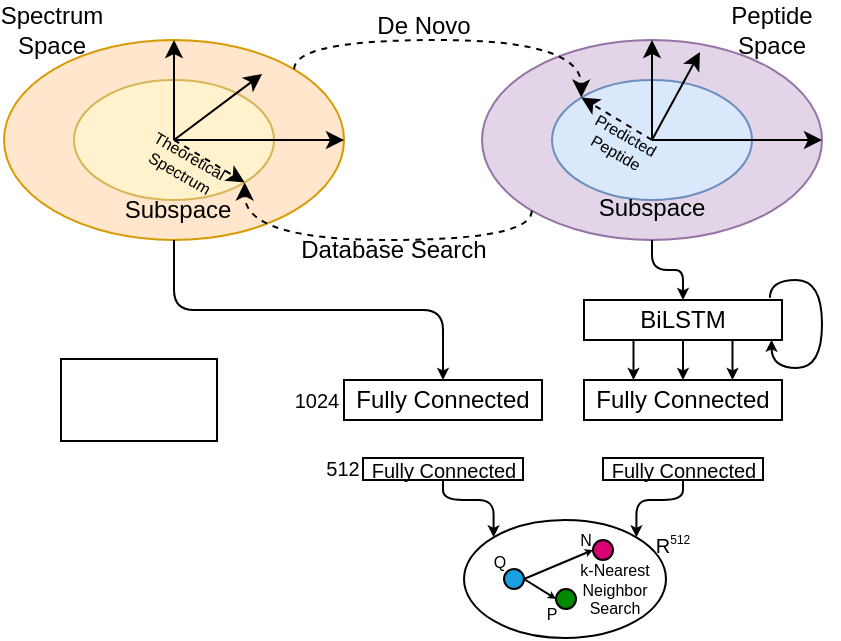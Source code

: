 <mxfile pages="5" version="11.2.3" type="github"><diagram id="P2ZtLeRqECCObzVYd6-o" name="Page-1"><mxGraphModel dx="1038" dy="533" grid="1" gridSize="10" guides="1" tooltips="1" connect="1" arrows="1" fold="1" page="1" pageScale="1" pageWidth="850" pageHeight="1100" math="0" shadow="0"><root><mxCell id="0"/><mxCell id="1" parent="0"/><mxCell id="svKDQTbRAhOtue7OpxKO-22" value="" style="group;fillColor=none;" parent="1" vertex="1" connectable="0"><mxGeometry x="120" y="320" width="170" height="100" as="geometry"/></mxCell><mxCell id="svKDQTbRAhOtue7OpxKO-23" value="" style="ellipse;whiteSpace=wrap;html=1;fillColor=#ffe6cc;strokeColor=#d79b00;" parent="svKDQTbRAhOtue7OpxKO-22" vertex="1"><mxGeometry width="170" height="100.0" as="geometry"/></mxCell><mxCell id="svKDQTbRAhOtue7OpxKO-26" value="" style="ellipse;whiteSpace=wrap;html=1;fillColor=#fff2cc;strokeColor=#d6b656;" parent="svKDQTbRAhOtue7OpxKO-22" vertex="1"><mxGeometry x="35" y="20" width="100" height="60" as="geometry"/></mxCell><mxCell id="svKDQTbRAhOtue7OpxKO-30" value="" style="endArrow=classic;html=1;entryX=0.759;entryY=0.17;entryDx=0;entryDy=0;exitX=0.5;exitY=0.5;exitDx=0;exitDy=0;exitPerimeter=0;entryPerimeter=0;" parent="svKDQTbRAhOtue7OpxKO-22" source="svKDQTbRAhOtue7OpxKO-26" target="svKDQTbRAhOtue7OpxKO-23" edge="1"><mxGeometry width="50" height="50" relative="1" as="geometry"><mxPoint x="130" y="240" as="sourcePoint"/><mxPoint x="180" y="190.0" as="targetPoint"/></mxGeometry></mxCell><mxCell id="svKDQTbRAhOtue7OpxKO-24" value="" style="endArrow=classic;html=1;entryX=1;entryY=0.5;entryDx=0;entryDy=0;" parent="svKDQTbRAhOtue7OpxKO-22" target="svKDQTbRAhOtue7OpxKO-23" edge="1"><mxGeometry width="50" height="50" relative="1" as="geometry"><mxPoint x="85" y="50.0" as="sourcePoint"/><mxPoint x="150" y="200.0" as="targetPoint"/></mxGeometry></mxCell><mxCell id="svKDQTbRAhOtue7OpxKO-25" value="" style="endArrow=classic;html=1;entryX=0.5;entryY=0;entryDx=0;entryDy=0;" parent="svKDQTbRAhOtue7OpxKO-22" target="svKDQTbRAhOtue7OpxKO-23" edge="1"><mxGeometry width="50" height="50" relative="1" as="geometry"><mxPoint x="85" y="50.0" as="sourcePoint"/><mxPoint x="210" y="230.0" as="targetPoint"/></mxGeometry></mxCell><mxCell id="svKDQTbRAhOtue7OpxKO-28" value="Subspace" style="text;html=1;strokeColor=none;fillColor=none;align=center;verticalAlign=middle;whiteSpace=wrap;rounded=0;fontColor=#000000;" parent="svKDQTbRAhOtue7OpxKO-22" vertex="1"><mxGeometry x="52" y="78.0" width="70" height="13" as="geometry"/></mxCell><mxCell id="AeNYDfTgRE0n68SDRbgg-3" value="" style="endArrow=classic;html=1;dashed=1;fontColor=#000000;entryX=1;entryY=1;entryDx=0;entryDy=0;" edge="1" parent="svKDQTbRAhOtue7OpxKO-22" target="svKDQTbRAhOtue7OpxKO-26"><mxGeometry width="50" height="50" relative="1" as="geometry"><mxPoint x="85" y="50.0" as="sourcePoint"/><mxPoint x="140" y="130" as="targetPoint"/></mxGeometry></mxCell><mxCell id="AeNYDfTgRE0n68SDRbgg-9" value="Theoretical&lt;br style=&quot;font-size: 8px;&quot;&gt;Spectrum" style="text;html=1;strokeColor=none;fillColor=none;align=center;verticalAlign=middle;whiteSpace=wrap;rounded=0;fontSize=8;fontColor=#000000;rotation=30;" vertex="1" parent="svKDQTbRAhOtue7OpxKO-22"><mxGeometry x="67.5" y="52" width="45" height="20" as="geometry"/></mxCell><mxCell id="svKDQTbRAhOtue7OpxKO-27" value="Spectrum&lt;br&gt;Space" style="text;html=1;strokeColor=none;fillColor=none;align=center;verticalAlign=middle;whiteSpace=wrap;rounded=0;" parent="1" vertex="1"><mxGeometry x="119" y="300" width="50" height="30" as="geometry"/></mxCell><mxCell id="svKDQTbRAhOtue7OpxKO-33" value="" style="group;fillColor=none;fontColor=#000000;" parent="1" vertex="1" connectable="0"><mxGeometry x="359" y="320" width="170" height="100" as="geometry"/></mxCell><mxCell id="svKDQTbRAhOtue7OpxKO-34" value="" style="ellipse;whiteSpace=wrap;html=1;fillColor=#e1d5e7;strokeColor=#9673a6;" parent="svKDQTbRAhOtue7OpxKO-33" vertex="1"><mxGeometry width="170" height="100" as="geometry"/></mxCell><mxCell id="svKDQTbRAhOtue7OpxKO-35" value="" style="ellipse;whiteSpace=wrap;html=1;fillColor=#dae8fc;strokeColor=#6c8ebf;" parent="svKDQTbRAhOtue7OpxKO-33" vertex="1"><mxGeometry x="35" y="20" width="100" height="60" as="geometry"/></mxCell><mxCell id="svKDQTbRAhOtue7OpxKO-36" value="" style="endArrow=classic;html=1;entryX=0.641;entryY=0.06;entryDx=0;entryDy=0;exitX=0.5;exitY=0.5;exitDx=0;exitDy=0;exitPerimeter=0;entryPerimeter=0;" parent="svKDQTbRAhOtue7OpxKO-33" source="svKDQTbRAhOtue7OpxKO-35" target="svKDQTbRAhOtue7OpxKO-34" edge="1"><mxGeometry width="50" height="50" relative="1" as="geometry"><mxPoint x="130" y="240" as="sourcePoint"/><mxPoint x="180" y="190" as="targetPoint"/></mxGeometry></mxCell><mxCell id="svKDQTbRAhOtue7OpxKO-37" value="" style="endArrow=classic;html=1;entryX=1;entryY=0.5;entryDx=0;entryDy=0;" parent="svKDQTbRAhOtue7OpxKO-33" target="svKDQTbRAhOtue7OpxKO-34" edge="1"><mxGeometry width="50" height="50" relative="1" as="geometry"><mxPoint x="85" y="50" as="sourcePoint"/><mxPoint x="150" y="200" as="targetPoint"/></mxGeometry></mxCell><mxCell id="svKDQTbRAhOtue7OpxKO-38" value="" style="endArrow=classic;html=1;entryX=0.5;entryY=0;entryDx=0;entryDy=0;" parent="svKDQTbRAhOtue7OpxKO-33" target="svKDQTbRAhOtue7OpxKO-34" edge="1"><mxGeometry width="50" height="50" relative="1" as="geometry"><mxPoint x="85" y="50" as="sourcePoint"/><mxPoint x="210" y="230" as="targetPoint"/></mxGeometry></mxCell><mxCell id="svKDQTbRAhOtue7OpxKO-40" value="&lt;font&gt;Subspace&lt;/font&gt;" style="text;html=1;strokeColor=none;fillColor=none;align=center;verticalAlign=middle;whiteSpace=wrap;rounded=0;fontColor=#000000;" parent="svKDQTbRAhOtue7OpxKO-33" vertex="1"><mxGeometry x="50" y="74" width="70" height="20" as="geometry"/></mxCell><mxCell id="AeNYDfTgRE0n68SDRbgg-2" value="" style="endArrow=classic;html=1;dashed=1;fontColor=#FFFFFF;entryX=0;entryY=0;entryDx=0;entryDy=0;" edge="1" parent="svKDQTbRAhOtue7OpxKO-33" target="svKDQTbRAhOtue7OpxKO-35"><mxGeometry width="50" height="50" relative="1" as="geometry"><mxPoint x="85" y="50" as="sourcePoint"/><mxPoint x="140" y="100" as="targetPoint"/></mxGeometry></mxCell><mxCell id="AeNYDfTgRE0n68SDRbgg-4" value="Predicted&lt;br&gt;Peptide" style="text;html=1;strokeColor=none;fillColor=none;align=center;verticalAlign=middle;whiteSpace=wrap;rounded=0;fontColor=#000000;fontSize=8;rotation=30;" vertex="1" parent="svKDQTbRAhOtue7OpxKO-33"><mxGeometry x="47" y="41" width="45" height="22" as="geometry"/></mxCell><mxCell id="svKDQTbRAhOtue7OpxKO-39" value="Peptide&lt;br&gt;Space" style="text;html=1;strokeColor=none;fillColor=none;align=center;verticalAlign=middle;whiteSpace=wrap;rounded=0;" parent="1" vertex="1"><mxGeometry x="479" y="300" width="50" height="30" as="geometry"/></mxCell><mxCell id="svKDQTbRAhOtue7OpxKO-41" value="" style="endArrow=classic;html=1;exitX=1;exitY=0;exitDx=0;exitDy=0;entryX=0;entryY=0;entryDx=0;entryDy=0;edgeStyle=orthogonalEdgeStyle;curved=1;dashed=1;" parent="1" source="svKDQTbRAhOtue7OpxKO-23" target="svKDQTbRAhOtue7OpxKO-35" edge="1"><mxGeometry width="50" height="50" relative="1" as="geometry"><mxPoint x="500" y="450" as="sourcePoint"/><mxPoint x="550" y="400" as="targetPoint"/><Array as="points"><mxPoint x="265" y="320"/><mxPoint x="409" y="320"/></Array></mxGeometry></mxCell><mxCell id="AeNYDfTgRE0n68SDRbgg-1" value="&lt;font color=&quot;#000000&quot;&gt;De Novo&lt;/font&gt;" style="text;html=1;strokeColor=none;fillColor=none;align=center;verticalAlign=middle;whiteSpace=wrap;rounded=0;fontColor=#FFFFFF;" vertex="1" parent="1"><mxGeometry x="305" y="303" width="50" height="20" as="geometry"/></mxCell><mxCell id="AeNYDfTgRE0n68SDRbgg-5" value="" style="endArrow=classic;html=1;dashed=1;fontSize=8;fontColor=#000000;entryX=1;entryY=1;entryDx=0;entryDy=0;exitX=0;exitY=1;exitDx=0;exitDy=0;edgeStyle=orthogonalEdgeStyle;curved=1;" edge="1" parent="1" source="svKDQTbRAhOtue7OpxKO-34" target="svKDQTbRAhOtue7OpxKO-26"><mxGeometry width="50" height="50" relative="1" as="geometry"><mxPoint x="190" y="520" as="sourcePoint"/><mxPoint x="240" y="470" as="targetPoint"/><Array as="points"><mxPoint x="384" y="420"/><mxPoint x="240" y="420"/></Array></mxGeometry></mxCell><mxCell id="AeNYDfTgRE0n68SDRbgg-8" value="Database Search" style="text;html=1;strokeColor=none;fillColor=none;align=center;verticalAlign=middle;whiteSpace=wrap;rounded=0;fontSize=12;fontColor=#000000;" vertex="1" parent="1"><mxGeometry x="267" y="418" width="96" height="14" as="geometry"/></mxCell><mxCell id="AeNYDfTgRE0n68SDRbgg-10" value="BiLSTM" style="rounded=0;whiteSpace=wrap;html=1;fontSize=12;fontColor=#000000;" vertex="1" parent="1"><mxGeometry x="410" y="450" width="99" height="20" as="geometry"/></mxCell><mxCell id="AeNYDfTgRE0n68SDRbgg-11" value="" style="endArrow=classic;html=1;fontSize=8;fontColor=#000000;exitX=0.939;exitY=-0.054;exitDx=0;exitDy=0;edgeStyle=orthogonalEdgeStyle;curved=1;exitPerimeter=0;entryX=0.947;entryY=0.995;entryDx=0;entryDy=0;entryPerimeter=0;endSize=3;" edge="1" parent="1" source="AeNYDfTgRE0n68SDRbgg-10" target="AeNYDfTgRE0n68SDRbgg-10"><mxGeometry width="50" height="50" relative="1" as="geometry"><mxPoint x="526.5" y="530" as="sourcePoint"/><mxPoint x="496.5" y="490" as="targetPoint"/><Array as="points"><mxPoint x="503" y="440"/><mxPoint x="529" y="440"/><mxPoint x="529" y="484"/><mxPoint x="504" y="484"/></Array></mxGeometry></mxCell><mxCell id="AeNYDfTgRE0n68SDRbgg-12" value="Fully Connected" style="rounded=0;whiteSpace=wrap;html=1;fontSize=12;fontColor=#000000;" vertex="1" parent="1"><mxGeometry x="410" y="490" width="99" height="20" as="geometry"/></mxCell><mxCell id="AeNYDfTgRE0n68SDRbgg-14" value="" style="endArrow=classic;html=1;fontSize=8;fontColor=#000000;exitX=0.75;exitY=1;exitDx=0;exitDy=0;entryX=0.75;entryY=0;entryDx=0;entryDy=0;endSize=3;" edge="1" parent="1" source="AeNYDfTgRE0n68SDRbgg-10" target="AeNYDfTgRE0n68SDRbgg-12"><mxGeometry width="50" height="50" relative="1" as="geometry"><mxPoint x="209" y="520" as="sourcePoint"/><mxPoint x="259" y="470" as="targetPoint"/></mxGeometry></mxCell><mxCell id="AeNYDfTgRE0n68SDRbgg-15" value="" style="endArrow=classic;html=1;fontSize=8;fontColor=#000000;exitX=0.5;exitY=1;exitDx=0;exitDy=0;entryX=0.5;entryY=0;entryDx=0;entryDy=0;endFill=1;endSize=3;targetPerimeterSpacing=0;startSize=3;" edge="1" parent="1" source="AeNYDfTgRE0n68SDRbgg-10" target="AeNYDfTgRE0n68SDRbgg-12"><mxGeometry width="50" height="50" relative="1" as="geometry"><mxPoint x="319" y="580" as="sourcePoint"/><mxPoint x="369" y="530" as="targetPoint"/></mxGeometry></mxCell><mxCell id="AeNYDfTgRE0n68SDRbgg-16" value="" style="endArrow=classic;html=1;fontSize=8;fontColor=#000000;endSize=3;exitX=0.25;exitY=1;exitDx=0;exitDy=0;entryX=0.25;entryY=0;entryDx=0;entryDy=0;" edge="1" parent="1" source="AeNYDfTgRE0n68SDRbgg-10" target="AeNYDfTgRE0n68SDRbgg-12"><mxGeometry width="50" height="50" relative="1" as="geometry"><mxPoint x="209" y="550" as="sourcePoint"/><mxPoint x="259" y="500" as="targetPoint"/></mxGeometry></mxCell><mxCell id="AeNYDfTgRE0n68SDRbgg-17" value="Fully Connected" style="rounded=0;whiteSpace=wrap;html=1;fontSize=12;fontColor=#000000;" vertex="1" parent="1"><mxGeometry x="290" y="490" width="99" height="20" as="geometry"/></mxCell><mxCell id="AeNYDfTgRE0n68SDRbgg-18" value="Fully Connected" style="rounded=0;whiteSpace=wrap;html=1;fontSize=10;fontColor=#000000;" vertex="1" parent="1"><mxGeometry x="299.5" y="529" width="80" height="11" as="geometry"/></mxCell><mxCell id="AeNYDfTgRE0n68SDRbgg-19" value="Fully Connected" style="rounded=0;whiteSpace=wrap;html=1;fontSize=10;fontColor=#000000;" vertex="1" parent="1"><mxGeometry x="419.5" y="529" width="80" height="11" as="geometry"/></mxCell><mxCell id="AeNYDfTgRE0n68SDRbgg-29" value="" style="ellipse;whiteSpace=wrap;html=1;" vertex="1" parent="1"><mxGeometry x="350" y="560" width="101" height="59" as="geometry"/></mxCell><mxCell id="AeNYDfTgRE0n68SDRbgg-30" value="" style="endArrow=classic;html=1;fontSize=10;fontColor=#000000;endSize=3;exitX=0.5;exitY=1;exitDx=0;exitDy=0;entryX=1;entryY=0;entryDx=0;entryDy=0;edgeStyle=orthogonalEdgeStyle;" edge="1" parent="1" source="AeNYDfTgRE0n68SDRbgg-19" target="AeNYDfTgRE0n68SDRbgg-29"><mxGeometry width="50" height="50" relative="1" as="geometry"><mxPoint x="490" y="610" as="sourcePoint"/><mxPoint x="540" y="560" as="targetPoint"/></mxGeometry></mxCell><mxCell id="AeNYDfTgRE0n68SDRbgg-31" value="" style="endArrow=classic;html=1;fontSize=10;fontColor=#000000;endSize=3;exitX=0.5;exitY=1;exitDx=0;exitDy=0;entryX=0;entryY=0;entryDx=0;entryDy=0;edgeStyle=orthogonalEdgeStyle;" edge="1" parent="1" source="AeNYDfTgRE0n68SDRbgg-18" target="AeNYDfTgRE0n68SDRbgg-29"><mxGeometry width="50" height="50" relative="1" as="geometry"><mxPoint x="469.5" y="550" as="sourcePoint"/><mxPoint x="451.251" y="578.665" as="targetPoint"/></mxGeometry></mxCell><mxCell id="AeNYDfTgRE0n68SDRbgg-32" value="" style="ellipse;whiteSpace=wrap;html=1;aspect=fixed;fontSize=5;fontColor=#ffffff;fillColor=#1ba1e2;strokeColor=#000000;" vertex="1" parent="1"><mxGeometry x="370" y="584.5" width="10" height="10" as="geometry"/></mxCell><mxCell id="AeNYDfTgRE0n68SDRbgg-33" value="" style="ellipse;whiteSpace=wrap;html=1;aspect=fixed;fontSize=5;fontColor=#ffffff;fillColor=#d80073;strokeColor=#000000;" vertex="1" parent="1"><mxGeometry x="414.5" y="570" width="10" height="10" as="geometry"/></mxCell><mxCell id="AeNYDfTgRE0n68SDRbgg-34" value="" style="ellipse;whiteSpace=wrap;html=1;aspect=fixed;fontSize=5;fontColor=#ffffff;fillColor=#008a00;strokeColor=#000000;" vertex="1" parent="1"><mxGeometry x="396" y="594.5" width="10" height="10" as="geometry"/></mxCell><mxCell id="AeNYDfTgRE0n68SDRbgg-35" value="" style="endArrow=classic;html=1;fontSize=10;fontColor=#000000;exitX=1;exitY=0.5;exitDx=0;exitDy=0;entryX=0;entryY=0.5;entryDx=0;entryDy=0;endSize=1;" edge="1" parent="1" source="AeNYDfTgRE0n68SDRbgg-32" target="AeNYDfTgRE0n68SDRbgg-33"><mxGeometry width="50" height="50" relative="1" as="geometry"><mxPoint x="290" y="640" as="sourcePoint"/><mxPoint x="340" y="590" as="targetPoint"/></mxGeometry></mxCell><mxCell id="AeNYDfTgRE0n68SDRbgg-36" value="" style="endArrow=classic;html=1;fontSize=10;fontColor=#000000;exitX=1;exitY=0.5;exitDx=0;exitDy=0;entryX=0;entryY=0.5;entryDx=0;entryDy=0;endSize=1;" edge="1" parent="1" source="AeNYDfTgRE0n68SDRbgg-32" target="AeNYDfTgRE0n68SDRbgg-34"><mxGeometry width="50" height="50" relative="1" as="geometry"><mxPoint x="390" y="642.5" as="sourcePoint"/><mxPoint x="424.5" y="628" as="targetPoint"/></mxGeometry></mxCell><mxCell id="AeNYDfTgRE0n68SDRbgg-37" value="" style="endArrow=classic;html=1;fontSize=10;fontColor=#000000;exitX=0.5;exitY=1;exitDx=0;exitDy=0;entryX=0.5;entryY=0;entryDx=0;entryDy=0;endSize=3;edgeStyle=orthogonalEdgeStyle;" edge="1" parent="1" source="svKDQTbRAhOtue7OpxKO-34" target="AeNYDfTgRE0n68SDRbgg-10"><mxGeometry width="50" height="50" relative="1" as="geometry"><mxPoint x="320" y="490" as="sourcePoint"/><mxPoint x="370" y="440" as="targetPoint"/></mxGeometry></mxCell><mxCell id="AeNYDfTgRE0n68SDRbgg-38" value="" style="endArrow=classic;html=1;fontSize=10;fontColor=#000000;exitX=0.5;exitY=1;exitDx=0;exitDy=0;entryX=0.5;entryY=0;entryDx=0;entryDy=0;edgeStyle=orthogonalEdgeStyle;endSize=3;" edge="1" parent="1" source="svKDQTbRAhOtue7OpxKO-23" target="AeNYDfTgRE0n68SDRbgg-17"><mxGeometry width="50" height="50" relative="1" as="geometry"><mxPoint x="230" y="500" as="sourcePoint"/><mxPoint x="280" y="450" as="targetPoint"/></mxGeometry></mxCell><mxCell id="AeNYDfTgRE0n68SDRbgg-41" value="R&lt;sup&gt;&lt;font style=&quot;font-size: 6px&quot;&gt;512&lt;/font&gt;&lt;/sup&gt;" style="text;html=1;strokeColor=none;fillColor=none;align=center;verticalAlign=middle;whiteSpace=wrap;rounded=0;fontSize=10;fontColor=#000000;" vertex="1" parent="1"><mxGeometry x="442" y="565.5" width="25" height="10" as="geometry"/></mxCell><mxCell id="AeNYDfTgRE0n68SDRbgg-42" value="512" style="text;html=1;strokeColor=none;fillColor=none;align=center;verticalAlign=middle;whiteSpace=wrap;rounded=0;fontSize=10;fontColor=#000000;" vertex="1" parent="1"><mxGeometry x="276" y="528" width="27" height="12" as="geometry"/></mxCell><mxCell id="AeNYDfTgRE0n68SDRbgg-44" value="1024" style="text;html=1;strokeColor=none;fillColor=none;align=center;verticalAlign=middle;whiteSpace=wrap;rounded=0;fontSize=10;fontColor=#000000;" vertex="1" parent="1"><mxGeometry x="262.5" y="494" width="27" height="12" as="geometry"/></mxCell><mxCell id="AeNYDfTgRE0n68SDRbgg-45" value="k-Nearest&lt;br style=&quot;font-size: 8px&quot;&gt;Neighbor&lt;br style=&quot;font-size: 8px&quot;&gt;Search" style="text;html=1;strokeColor=none;fillColor=none;align=center;verticalAlign=middle;whiteSpace=wrap;rounded=0;fontSize=8;fontColor=#000000;" vertex="1" parent="1"><mxGeometry x="406" y="580" width="39" height="30" as="geometry"/></mxCell><mxCell id="AeNYDfTgRE0n68SDRbgg-46" value="" style="rounded=0;whiteSpace=wrap;html=1;strokeColor=#000000;fontSize=12;fontColor=#000000;" vertex="1" parent="1"><mxGeometry x="148.5" y="479.5" width="78" height="41" as="geometry"/></mxCell><mxCell id="AeNYDfTgRE0n68SDRbgg-47" value="Q" style="text;html=1;strokeColor=none;fillColor=none;align=center;verticalAlign=middle;whiteSpace=wrap;rounded=0;fontSize=8;fontColor=#000000;" vertex="1" parent="1"><mxGeometry x="363" y="575.5" width="10" height="10" as="geometry"/></mxCell><mxCell id="AeNYDfTgRE0n68SDRbgg-48" value="P" style="text;html=1;strokeColor=none;fillColor=none;align=center;verticalAlign=middle;whiteSpace=wrap;rounded=0;fontSize=8;fontColor=#000000;" vertex="1" parent="1"><mxGeometry x="389" y="601.5" width="10" height="10" as="geometry"/></mxCell><mxCell id="AeNYDfTgRE0n68SDRbgg-49" value="N" style="text;html=1;strokeColor=none;fillColor=none;align=center;verticalAlign=middle;whiteSpace=wrap;rounded=0;fontSize=8;fontColor=#000000;" vertex="1" parent="1"><mxGeometry x="406" y="565" width="10" height="10" as="geometry"/></mxCell></root></mxGraphModel></diagram><diagram id="p8RJIYfoadZjHjvsAggw" name="Page-2"><mxGraphModel dx="1038" dy="533" grid="1" gridSize="10" guides="1" tooltips="1" connect="1" arrows="1" fold="1" page="1" pageScale="1" pageWidth="850" pageHeight="1100" math="0" shadow="0"><root><mxCell id="FUXBuFt9gr9KM_-Dm0xw-0"/><mxCell id="FUXBuFt9gr9KM_-Dm0xw-1" parent="FUXBuFt9gr9KM_-Dm0xw-0"/></root></mxGraphModel></diagram><diagram name="proteogenomics" id="AQ0A1i3OuaZTlw5p7ksH"><mxGraphModel dx="1038" dy="533" grid="1" gridSize="10" guides="1" tooltips="1" connect="1" arrows="1" fold="1" page="1" pageScale="1" pageWidth="850" pageHeight="1100" math="0" shadow="0"><root><mxCell id="9fk3UbzmPrW4IzBj9p9I-0"/><mxCell id="9fk3UbzmPrW4IzBj9p9I-1" parent="9fk3UbzmPrW4IzBj9p9I-0"/></root></mxGraphModel></diagram><diagram name="spectrometry" id="46l-12HWlmVyAJcqg6hv"><mxGraphModel dx="1038" dy="533" grid="1" gridSize="10" guides="1" tooltips="1" connect="1" arrows="1" fold="1" page="1" pageScale="1" pageWidth="850" pageHeight="1100" math="0" shadow="0"><root><mxCell id="0"/><mxCell id="1" parent="0"/><mxCell id="Cqc1j0ZjHf9FgH1Rxk0D-2" value="&lt;font style=&quot;font-size: 20px&quot;&gt;Protein Mixture&lt;/font&gt;" style="shape=cylinder;whiteSpace=wrap;html=1;boundedLbl=1;backgroundOutline=1;fillColor=#60a917;strokeColor=#2D7600;fontColor=#ffffff;" parent="1" vertex="1"><mxGeometry x="180" y="90" width="110" height="100" as="geometry"/></mxCell><mxCell id="Cqc1j0ZjHf9FgH1Rxk0D-3" value="&lt;b style=&quot;font-size: 18px;&quot;&gt;A&lt;/b&gt;" style="text;html=1;strokeColor=none;fillColor=none;align=center;verticalAlign=middle;whiteSpace=wrap;rounded=0;fontSize=18;" parent="1" vertex="1"><mxGeometry x="460" y="120" width="20" height="20" as="geometry"/></mxCell><mxCell id="Cqc1j0ZjHf9FgH1Rxk0D-4" value="&lt;b style=&quot;font-size: 18px;&quot;&gt;I&lt;/b&gt;" style="text;html=1;strokeColor=none;fillColor=none;align=center;verticalAlign=middle;whiteSpace=wrap;rounded=0;fontSize=18;" parent="1" vertex="1"><mxGeometry x="490" y="120" width="20" height="20" as="geometry"/></mxCell><mxCell id="Cqc1j0ZjHf9FgH1Rxk0D-5" value="&lt;b style=&quot;font-size: 18px;&quot;&gt;I&lt;/b&gt;" style="text;html=1;strokeColor=none;fillColor=none;align=center;verticalAlign=middle;whiteSpace=wrap;rounded=0;fontSize=18;" parent="1" vertex="1"><mxGeometry x="520" y="120" width="20" height="20" as="geometry"/></mxCell><mxCell id="Cqc1j0ZjHf9FgH1Rxk0D-6" value="&lt;b style=&quot;font-size: 18px;&quot;&gt;G&lt;/b&gt;" style="text;html=1;strokeColor=none;fillColor=none;align=center;verticalAlign=middle;whiteSpace=wrap;rounded=0;fontSize=18;" parent="1" vertex="1"><mxGeometry x="550" y="120" width="20" height="20" as="geometry"/></mxCell><mxCell id="Cqc1j0ZjHf9FgH1Rxk0D-7" value="&lt;b style=&quot;font-size: 18px;&quot;&gt;&lt;font color=&quot;#ff0000&quot; style=&quot;font-size: 18px;&quot;&gt;K&lt;/font&gt;&lt;/b&gt;" style="text;html=1;strokeColor=none;fillColor=none;align=center;verticalAlign=middle;whiteSpace=wrap;rounded=0;fontSize=18;" parent="1" vertex="1"><mxGeometry x="580" y="120" width="20" height="20" as="geometry"/></mxCell><mxCell id="Cqc1j0ZjHf9FgH1Rxk0D-8" value="&lt;b style=&quot;font-size: 18px;&quot;&gt;G&lt;/b&gt;" style="text;html=1;strokeColor=none;fillColor=none;align=center;verticalAlign=middle;whiteSpace=wrap;rounded=0;fontSize=18;" parent="1" vertex="1"><mxGeometry x="610" y="120" width="20" height="20" as="geometry"/></mxCell><mxCell id="Cqc1j0ZjHf9FgH1Rxk0D-9" value="&lt;b style=&quot;font-size: 18px;&quot;&gt;I&lt;/b&gt;" style="text;html=1;strokeColor=none;fillColor=none;align=center;verticalAlign=middle;whiteSpace=wrap;rounded=0;fontSize=18;" parent="1" vertex="1"><mxGeometry x="640" y="120" width="20" height="20" as="geometry"/></mxCell><mxCell id="Cqc1j0ZjHf9FgH1Rxk0D-10" value="&lt;b style=&quot;font-size: 18px;&quot;&gt;G&lt;/b&gt;" style="text;html=1;strokeColor=none;fillColor=none;align=center;verticalAlign=middle;whiteSpace=wrap;rounded=0;fontSize=18;" parent="1" vertex="1"><mxGeometry x="670" y="120" width="20" height="20" as="geometry"/></mxCell><mxCell id="Cqc1j0ZjHf9FgH1Rxk0D-11" value="&lt;b style=&quot;font-size: 18px;&quot;&gt;S&lt;/b&gt;" style="text;html=1;strokeColor=none;fillColor=none;align=center;verticalAlign=middle;whiteSpace=wrap;rounded=0;fontSize=18;" parent="1" vertex="1"><mxGeometry x="700" y="100" width="20" height="20" as="geometry"/></mxCell><mxCell id="Cqc1j0ZjHf9FgH1Rxk0D-12" value="&lt;b style=&quot;font-size: 18px;&quot;&gt;I&lt;/b&gt;" style="text;html=1;strokeColor=none;fillColor=none;align=center;verticalAlign=middle;whiteSpace=wrap;rounded=0;fontSize=18;" parent="1" vertex="1"><mxGeometry x="670" y="80" width="20" height="20" as="geometry"/></mxCell><mxCell id="Cqc1j0ZjHf9FgH1Rxk0D-13" value="&lt;b style=&quot;font-size: 18px;&quot;&gt;V&lt;/b&gt;" style="text;html=1;strokeColor=none;fillColor=none;align=center;verticalAlign=middle;whiteSpace=wrap;rounded=0;fontSize=18;" parent="1" vertex="1"><mxGeometry x="640" y="80" width="20" height="20" as="geometry"/></mxCell><mxCell id="Cqc1j0ZjHf9FgH1Rxk0D-14" value="&lt;b style=&quot;font-size: 18px;&quot;&gt;G&lt;/b&gt;" style="text;html=1;strokeColor=none;fillColor=none;align=center;verticalAlign=middle;whiteSpace=wrap;rounded=0;fontSize=18;" parent="1" vertex="1"><mxGeometry x="610" y="80" width="20" height="20" as="geometry"/></mxCell><mxCell id="Cqc1j0ZjHf9FgH1Rxk0D-15" value="&lt;b style=&quot;font-size: 18px;&quot;&gt;G&lt;/b&gt;" style="text;html=1;strokeColor=none;fillColor=none;align=center;verticalAlign=middle;whiteSpace=wrap;rounded=0;fontSize=18;" parent="1" vertex="1"><mxGeometry x="580" y="80" width="20" height="20" as="geometry"/></mxCell><mxCell id="Cqc1j0ZjHf9FgH1Rxk0D-16" value="&lt;b style=&quot;font-size: 18px;&quot;&gt;V&lt;/b&gt;" style="text;html=1;strokeColor=none;fillColor=none;align=center;verticalAlign=middle;whiteSpace=wrap;rounded=0;fontSize=18;" parent="1" vertex="1"><mxGeometry x="550" y="80" width="20" height="20" as="geometry"/></mxCell><mxCell id="Cqc1j0ZjHf9FgH1Rxk0D-17" value="&lt;b style=&quot;font-size: 18px;&quot;&gt;L&lt;/b&gt;" style="text;html=1;strokeColor=none;fillColor=none;align=center;verticalAlign=middle;whiteSpace=wrap;rounded=0;fontSize=18;" parent="1" vertex="1"><mxGeometry x="520" y="80" width="20" height="20" as="geometry"/></mxCell><mxCell id="Cqc1j0ZjHf9FgH1Rxk0D-18" value="&lt;b style=&quot;font-size: 18px;&quot;&gt;I&lt;/b&gt;" style="text;html=1;strokeColor=none;fillColor=none;align=center;verticalAlign=middle;whiteSpace=wrap;rounded=0;fontSize=18;" parent="1" vertex="1"><mxGeometry x="490" y="80" width="20" height="20" as="geometry"/></mxCell><mxCell id="Cqc1j0ZjHf9FgH1Rxk0D-19" value="&lt;b style=&quot;font-size: 18px;&quot;&gt;Y&lt;/b&gt;" style="text;html=1;strokeColor=none;fillColor=none;align=center;verticalAlign=middle;whiteSpace=wrap;rounded=0;fontSize=18;" parent="1" vertex="1"><mxGeometry x="460" y="80" width="20" height="20" as="geometry"/></mxCell><mxCell id="Cqc1j0ZjHf9FgH1Rxk0D-20" value="&lt;b style=&quot;font-size: 18px;&quot;&gt;&lt;font color=&quot;#ff0000&quot; style=&quot;font-size: 18px;&quot;&gt;K&lt;/font&gt;&lt;/b&gt;" style="text;html=1;strokeColor=none;fillColor=none;align=center;verticalAlign=middle;whiteSpace=wrap;rounded=0;fontSize=18;" parent="1" vertex="1"><mxGeometry x="430" y="80" width="20" height="20" as="geometry"/></mxCell><mxCell id="Cqc1j0ZjHf9FgH1Rxk0D-21" value="&lt;b style=&quot;font-size: 18px;&quot;&gt;S&lt;/b&gt;" style="text;html=1;strokeColor=none;fillColor=none;align=center;verticalAlign=middle;whiteSpace=wrap;rounded=0;fontSize=18;" parent="1" vertex="1"><mxGeometry x="430" y="120" width="20" height="20" as="geometry"/></mxCell><mxCell id="Cqc1j0ZjHf9FgH1Rxk0D-22" value="&lt;b style=&quot;font-size: 18px;&quot;&gt;S&lt;/b&gt;" style="text;html=1;strokeColor=none;fillColor=none;align=center;verticalAlign=middle;whiteSpace=wrap;rounded=0;fontSize=18;" parent="1" vertex="1"><mxGeometry x="400" y="120" width="20" height="20" as="geometry"/></mxCell><mxCell id="Cqc1j0ZjHf9FgH1Rxk0D-23" value="&lt;b style=&quot;font-size: 18px;&quot;&gt;M&lt;/b&gt;" style="text;html=1;strokeColor=none;fillColor=none;align=center;verticalAlign=middle;whiteSpace=wrap;rounded=0;fontSize=18;" parent="1" vertex="1"><mxGeometry x="400" y="80" width="20" height="20" as="geometry"/></mxCell><mxCell id="Cqc1j0ZjHf9FgH1Rxk0D-26" value="&lt;b style=&quot;font-size: 18px;&quot;&gt;Y&lt;/b&gt;" style="text;html=1;strokeColor=none;fillColor=none;align=center;verticalAlign=middle;whiteSpace=wrap;rounded=0;fontSize=18;" parent="1" vertex="1"><mxGeometry x="460" y="200" width="20" height="20" as="geometry"/></mxCell><mxCell id="Cqc1j0ZjHf9FgH1Rxk0D-27" value="&lt;b style=&quot;font-size: 18px;&quot;&gt;P&lt;/b&gt;" style="text;html=1;strokeColor=none;fillColor=none;align=center;verticalAlign=middle;whiteSpace=wrap;rounded=0;fontSize=18;" parent="1" vertex="1"><mxGeometry x="490" y="200" width="20" height="20" as="geometry"/></mxCell><mxCell id="Cqc1j0ZjHf9FgH1Rxk0D-28" value="&lt;b style=&quot;font-size: 18px;&quot;&gt;D&lt;/b&gt;" style="text;html=1;strokeColor=none;fillColor=none;align=center;verticalAlign=middle;whiteSpace=wrap;rounded=0;fontSize=18;" parent="1" vertex="1"><mxGeometry x="520" y="200" width="20" height="20" as="geometry"/></mxCell><mxCell id="Cqc1j0ZjHf9FgH1Rxk0D-29" value="&lt;b style=&quot;font-size: 18px;&quot;&gt;I&lt;/b&gt;" style="text;html=1;strokeColor=none;fillColor=none;align=center;verticalAlign=middle;whiteSpace=wrap;rounded=0;fontSize=18;" parent="1" vertex="1"><mxGeometry x="550" y="200" width="20" height="20" as="geometry"/></mxCell><mxCell id="Cqc1j0ZjHf9FgH1Rxk0D-30" value="&lt;b style=&quot;font-size: 18px;&quot;&gt;&lt;font color=&quot;#ff0000&quot; style=&quot;font-size: 18px;&quot;&gt;K&lt;/font&gt;&lt;/b&gt;" style="text;html=1;strokeColor=none;fillColor=none;align=center;verticalAlign=middle;whiteSpace=wrap;rounded=0;fontSize=18;" parent="1" vertex="1"><mxGeometry x="580" y="200" width="20" height="20" as="geometry"/></mxCell><mxCell id="Cqc1j0ZjHf9FgH1Rxk0D-31" value="&lt;b style=&quot;font-size: 18px;&quot;&gt;I&lt;/b&gt;" style="text;html=1;strokeColor=none;fillColor=none;align=center;verticalAlign=middle;whiteSpace=wrap;rounded=0;fontSize=18;" parent="1" vertex="1"><mxGeometry x="610" y="200" width="20" height="20" as="geometry"/></mxCell><mxCell id="Cqc1j0ZjHf9FgH1Rxk0D-32" value="&lt;b style=&quot;font-size: 18px;&quot;&gt;S&lt;/b&gt;" style="text;html=1;strokeColor=none;fillColor=none;align=center;verticalAlign=middle;whiteSpace=wrap;rounded=0;fontSize=18;" parent="1" vertex="1"><mxGeometry x="640" y="200" width="20" height="20" as="geometry"/></mxCell><mxCell id="Cqc1j0ZjHf9FgH1Rxk0D-33" value="&lt;b style=&quot;font-size: 18px;&quot;&gt;T&lt;/b&gt;" style="text;html=1;strokeColor=none;fillColor=none;align=center;verticalAlign=middle;whiteSpace=wrap;rounded=0;fontSize=18;" parent="1" vertex="1"><mxGeometry x="670" y="200" width="20" height="20" as="geometry"/></mxCell><mxCell id="Cqc1j0ZjHf9FgH1Rxk0D-34" value="&lt;b style=&quot;font-size: 18px;&quot;&gt;V&lt;/b&gt;" style="text;html=1;strokeColor=none;fillColor=none;align=center;verticalAlign=middle;whiteSpace=wrap;rounded=0;fontSize=18;" parent="1" vertex="1"><mxGeometry x="700" y="180" width="20" height="20" as="geometry"/></mxCell><mxCell id="Cqc1j0ZjHf9FgH1Rxk0D-35" value="&lt;b style=&quot;font-size: 18px;&quot;&gt;H&lt;/b&gt;" style="text;html=1;strokeColor=none;fillColor=none;align=center;verticalAlign=middle;whiteSpace=wrap;rounded=0;fontSize=18;" parent="1" vertex="1"><mxGeometry x="670" y="160" width="20" height="20" as="geometry"/></mxCell><mxCell id="Cqc1j0ZjHf9FgH1Rxk0D-36" value="&lt;b style=&quot;font-size: 18px;&quot;&gt;L&lt;/b&gt;" style="text;html=1;strokeColor=none;fillColor=none;align=center;verticalAlign=middle;whiteSpace=wrap;rounded=0;fontSize=18;" parent="1" vertex="1"><mxGeometry x="640" y="160" width="20" height="20" as="geometry"/></mxCell><mxCell id="Cqc1j0ZjHf9FgH1Rxk0D-37" value="&lt;b style=&quot;font-size: 18px;&quot;&gt;G&lt;/b&gt;" style="text;html=1;strokeColor=none;fillColor=none;align=center;verticalAlign=middle;whiteSpace=wrap;rounded=0;fontSize=18;" parent="1" vertex="1"><mxGeometry x="610" y="160" width="20" height="20" as="geometry"/></mxCell><mxCell id="Cqc1j0ZjHf9FgH1Rxk0D-38" value="&lt;b style=&quot;font-size: 18px;&quot;&gt;C&lt;/b&gt;" style="text;html=1;strokeColor=none;fillColor=none;align=center;verticalAlign=middle;whiteSpace=wrap;rounded=0;fontSize=18;" parent="1" vertex="1"><mxGeometry x="580" y="160" width="20" height="20" as="geometry"/></mxCell><mxCell id="Cqc1j0ZjHf9FgH1Rxk0D-39" value="&lt;b style=&quot;font-size: 18px;&quot;&gt;S&lt;/b&gt;" style="text;html=1;strokeColor=none;fillColor=none;align=center;verticalAlign=middle;whiteSpace=wrap;rounded=0;fontSize=18;" parent="1" vertex="1"><mxGeometry x="550" y="160" width="20" height="20" as="geometry"/></mxCell><mxCell id="Cqc1j0ZjHf9FgH1Rxk0D-40" value="&lt;b style=&quot;font-size: 18px;&quot;&gt;&lt;font color=&quot;#ff0000&quot; style=&quot;font-size: 18px;&quot;&gt;K&lt;/font&gt;&lt;/b&gt;" style="text;html=1;strokeColor=none;fillColor=none;align=center;verticalAlign=middle;whiteSpace=wrap;rounded=0;fontSize=18;" parent="1" vertex="1"><mxGeometry x="520" y="160" width="20" height="20" as="geometry"/></mxCell><mxCell id="Cqc1j0ZjHf9FgH1Rxk0D-41" value="&lt;b style=&quot;font-size: 18px;&quot;&gt;L&lt;/b&gt;" style="text;html=1;strokeColor=none;fillColor=none;align=center;verticalAlign=middle;whiteSpace=wrap;rounded=0;fontSize=18;" parent="1" vertex="1"><mxGeometry x="490" y="160" width="20" height="20" as="geometry"/></mxCell><mxCell id="Cqc1j0ZjHf9FgH1Rxk0D-42" value="&lt;b style=&quot;font-size: 18px;&quot;&gt;I&lt;/b&gt;" style="text;html=1;strokeColor=none;fillColor=none;align=center;verticalAlign=middle;whiteSpace=wrap;rounded=0;fontSize=18;" parent="1" vertex="1"><mxGeometry x="460" y="160" width="20" height="20" as="geometry"/></mxCell><mxCell id="Cqc1j0ZjHf9FgH1Rxk0D-43" value="&lt;b style=&quot;font-size: 18px;&quot;&gt;T&lt;/b&gt;" style="text;html=1;strokeColor=none;fillColor=none;align=center;verticalAlign=middle;whiteSpace=wrap;rounded=0;fontSize=18;" parent="1" vertex="1"><mxGeometry x="430" y="160" width="20" height="20" as="geometry"/></mxCell><mxCell id="Cqc1j0ZjHf9FgH1Rxk0D-44" value="&lt;b style=&quot;font-size: 18px;&quot;&gt;I&lt;/b&gt;" style="text;html=1;strokeColor=none;fillColor=none;align=center;verticalAlign=middle;whiteSpace=wrap;rounded=0;fontSize=18;" parent="1" vertex="1"><mxGeometry x="430" y="200" width="20" height="20" as="geometry"/></mxCell><mxCell id="Cqc1j0ZjHf9FgH1Rxk0D-45" value="&lt;b style=&quot;font-size: 18px;&quot;&gt;N&lt;/b&gt;" style="text;html=1;strokeColor=none;fillColor=none;align=center;verticalAlign=middle;whiteSpace=wrap;rounded=0;fontSize=18;" parent="1" vertex="1"><mxGeometry x="400" y="200" width="20" height="20" as="geometry"/></mxCell><mxCell id="Cqc1j0ZjHf9FgH1Rxk0D-46" value="&lt;b style=&quot;font-size: 18px;&quot;&gt;&lt;font color=&quot;#ff0000&quot; style=&quot;font-size: 18px;&quot;&gt;R&lt;/font&gt;&lt;/b&gt;" style="text;html=1;strokeColor=none;fillColor=none;align=center;verticalAlign=middle;whiteSpace=wrap;rounded=0;fontSize=18;" parent="1" vertex="1"><mxGeometry x="400" y="160" width="20" height="20" as="geometry"/></mxCell><mxCell id="Cqc1j0ZjHf9FgH1Rxk0D-47" value="&lt;b style=&quot;font-size: 18px;&quot;&gt;V&lt;/b&gt;" style="text;html=1;strokeColor=none;fillColor=none;align=center;verticalAlign=middle;whiteSpace=wrap;rounded=0;fontSize=18;" parent="1" vertex="1"><mxGeometry x="370" y="140" width="20" height="20" as="geometry"/></mxCell><mxCell id="Cqc1j0ZjHf9FgH1Rxk0D-48" value="" style="endArrow=none;dashed=1;html=1;entryX=1;entryY=0.5;exitX=0;exitY=0.5;fontSize=18;" parent="1" source="Cqc1j0ZjHf9FgH1Rxk0D-20" target="Cqc1j0ZjHf9FgH1Rxk0D-23" edge="1"><mxGeometry width="50" height="50" relative="1" as="geometry"><mxPoint x="280" y="320" as="sourcePoint"/><mxPoint x="330" y="270" as="targetPoint"/></mxGeometry></mxCell><mxCell id="Cqc1j0ZjHf9FgH1Rxk0D-49" value="" style="endArrow=none;dashed=1;html=1;exitX=1;exitY=0.5;entryX=0;entryY=0.5;fontSize=18;" parent="1" source="Cqc1j0ZjHf9FgH1Rxk0D-20" target="Cqc1j0ZjHf9FgH1Rxk0D-19" edge="1"><mxGeometry width="50" height="50" relative="1" as="geometry"><mxPoint x="340" y="310" as="sourcePoint"/><mxPoint x="390" y="260" as="targetPoint"/></mxGeometry></mxCell><mxCell id="Cqc1j0ZjHf9FgH1Rxk0D-50" value="" style="endArrow=none;dashed=1;html=1;exitX=1;exitY=0.5;entryX=0;entryY=0.5;fontSize=18;" parent="1" source="Cqc1j0ZjHf9FgH1Rxk0D-19" target="Cqc1j0ZjHf9FgH1Rxk0D-18" edge="1"><mxGeometry width="50" height="50" relative="1" as="geometry"><mxPoint x="390" y="310" as="sourcePoint"/><mxPoint x="440" y="260" as="targetPoint"/></mxGeometry></mxCell><mxCell id="Cqc1j0ZjHf9FgH1Rxk0D-51" value="" style="endArrow=none;dashed=1;html=1;exitX=1;exitY=0.5;entryX=0;entryY=0.5;fontSize=18;" parent="1" source="Cqc1j0ZjHf9FgH1Rxk0D-18" target="Cqc1j0ZjHf9FgH1Rxk0D-17" edge="1"><mxGeometry width="50" height="50" relative="1" as="geometry"><mxPoint x="480" y="310" as="sourcePoint"/><mxPoint x="530" y="260" as="targetPoint"/></mxGeometry></mxCell><mxCell id="Cqc1j0ZjHf9FgH1Rxk0D-52" value="" style="endArrow=none;dashed=1;html=1;exitX=1;exitY=0.5;entryX=0;entryY=0.5;fontSize=18;" parent="1" source="Cqc1j0ZjHf9FgH1Rxk0D-17" target="Cqc1j0ZjHf9FgH1Rxk0D-16" edge="1"><mxGeometry width="50" height="50" relative="1" as="geometry"><mxPoint x="450" y="330" as="sourcePoint"/><mxPoint x="500" y="280" as="targetPoint"/></mxGeometry></mxCell><mxCell id="Cqc1j0ZjHf9FgH1Rxk0D-53" value="" style="endArrow=none;dashed=1;html=1;exitX=1;exitY=0.5;entryX=0;entryY=0.5;fontSize=18;" parent="1" source="Cqc1j0ZjHf9FgH1Rxk0D-16" target="Cqc1j0ZjHf9FgH1Rxk0D-15" edge="1"><mxGeometry width="50" height="50" relative="1" as="geometry"><mxPoint x="540" y="330" as="sourcePoint"/><mxPoint x="590" y="280" as="targetPoint"/></mxGeometry></mxCell><mxCell id="Cqc1j0ZjHf9FgH1Rxk0D-54" value="" style="endArrow=none;dashed=1;html=1;exitX=1;exitY=0.5;entryX=0;entryY=0.5;fontSize=18;" parent="1" source="Cqc1j0ZjHf9FgH1Rxk0D-15" target="Cqc1j0ZjHf9FgH1Rxk0D-14" edge="1"><mxGeometry width="50" height="50" relative="1" as="geometry"><mxPoint x="630" y="310" as="sourcePoint"/><mxPoint x="680" y="260" as="targetPoint"/></mxGeometry></mxCell><mxCell id="Cqc1j0ZjHf9FgH1Rxk0D-55" value="" style="endArrow=none;dashed=1;html=1;exitX=1;exitY=0.5;entryX=0;entryY=0.5;fontSize=18;" parent="1" source="Cqc1j0ZjHf9FgH1Rxk0D-14" target="Cqc1j0ZjHf9FgH1Rxk0D-13" edge="1"><mxGeometry width="50" height="50" relative="1" as="geometry"><mxPoint x="610" y="300" as="sourcePoint"/><mxPoint x="660" y="250" as="targetPoint"/></mxGeometry></mxCell><mxCell id="Cqc1j0ZjHf9FgH1Rxk0D-56" value="" style="endArrow=none;dashed=1;html=1;exitX=1;exitY=0.5;entryX=0;entryY=0.5;fontSize=18;" parent="1" source="Cqc1j0ZjHf9FgH1Rxk0D-13" target="Cqc1j0ZjHf9FgH1Rxk0D-12" edge="1"><mxGeometry width="50" height="50" relative="1" as="geometry"><mxPoint x="630" y="310" as="sourcePoint"/><mxPoint x="680" y="260" as="targetPoint"/></mxGeometry></mxCell><mxCell id="Cqc1j0ZjHf9FgH1Rxk0D-57" value="" style="endArrow=none;dashed=1;html=1;exitX=1;exitY=0.75;entryX=0.25;entryY=0;fontSize=18;" parent="1" source="Cqc1j0ZjHf9FgH1Rxk0D-12" target="Cqc1j0ZjHf9FgH1Rxk0D-11" edge="1"><mxGeometry width="50" height="50" relative="1" as="geometry"><mxPoint x="640" y="320" as="sourcePoint"/><mxPoint x="690" y="270" as="targetPoint"/></mxGeometry></mxCell><mxCell id="Cqc1j0ZjHf9FgH1Rxk0D-58" value="" style="endArrow=none;dashed=1;html=1;entryX=0.25;entryY=1;exitX=1;exitY=0.25;fontSize=18;" parent="1" source="Cqc1j0ZjHf9FgH1Rxk0D-10" target="Cqc1j0ZjHf9FgH1Rxk0D-11" edge="1"><mxGeometry width="50" height="50" relative="1" as="geometry"><mxPoint x="610" y="330" as="sourcePoint"/><mxPoint x="660" y="280" as="targetPoint"/></mxGeometry></mxCell><mxCell id="Cqc1j0ZjHf9FgH1Rxk0D-59" value="" style="endArrow=none;dashed=1;html=1;exitX=0;exitY=0.5;entryX=1;entryY=0.5;fontSize=18;" parent="1" source="Cqc1j0ZjHf9FgH1Rxk0D-10" target="Cqc1j0ZjHf9FgH1Rxk0D-9" edge="1"><mxGeometry width="50" height="50" relative="1" as="geometry"><mxPoint x="690" y="310" as="sourcePoint"/><mxPoint x="740" y="260" as="targetPoint"/></mxGeometry></mxCell><mxCell id="Cqc1j0ZjHf9FgH1Rxk0D-60" value="" style="endArrow=none;dashed=1;html=1;exitX=0;exitY=0.5;entryX=1;entryY=0.5;fontSize=18;" parent="1" source="Cqc1j0ZjHf9FgH1Rxk0D-9" target="Cqc1j0ZjHf9FgH1Rxk0D-8" edge="1"><mxGeometry width="50" height="50" relative="1" as="geometry"><mxPoint x="620" y="330" as="sourcePoint"/><mxPoint x="670" y="280" as="targetPoint"/></mxGeometry></mxCell><mxCell id="Cqc1j0ZjHf9FgH1Rxk0D-61" value="" style="endArrow=none;dashed=1;html=1;entryX=0;entryY=0.5;exitX=1;exitY=0.5;fontSize=18;" parent="1" source="Cqc1j0ZjHf9FgH1Rxk0D-7" target="Cqc1j0ZjHf9FgH1Rxk0D-8" edge="1"><mxGeometry width="50" height="50" relative="1" as="geometry"><mxPoint x="570" y="290" as="sourcePoint"/><mxPoint x="620" y="240" as="targetPoint"/></mxGeometry></mxCell><mxCell id="Cqc1j0ZjHf9FgH1Rxk0D-62" value="" style="endArrow=none;dashed=1;html=1;entryX=0;entryY=0.5;exitX=1;exitY=0.5;fontSize=18;" parent="1" source="Cqc1j0ZjHf9FgH1Rxk0D-6" target="Cqc1j0ZjHf9FgH1Rxk0D-7" edge="1"><mxGeometry width="50" height="50" relative="1" as="geometry"><mxPoint x="510" y="320" as="sourcePoint"/><mxPoint x="560" y="270" as="targetPoint"/></mxGeometry></mxCell><mxCell id="Cqc1j0ZjHf9FgH1Rxk0D-63" value="" style="endArrow=none;dashed=1;html=1;entryX=0;entryY=0.5;exitX=1;exitY=0.5;fontSize=18;" parent="1" source="Cqc1j0ZjHf9FgH1Rxk0D-5" target="Cqc1j0ZjHf9FgH1Rxk0D-6" edge="1"><mxGeometry width="50" height="50" relative="1" as="geometry"><mxPoint x="490" y="320" as="sourcePoint"/><mxPoint x="540" y="270" as="targetPoint"/></mxGeometry></mxCell><mxCell id="Cqc1j0ZjHf9FgH1Rxk0D-64" value="" style="endArrow=none;dashed=1;html=1;entryX=0;entryY=0.5;exitX=1;exitY=0.5;fontSize=18;" parent="1" source="Cqc1j0ZjHf9FgH1Rxk0D-4" target="Cqc1j0ZjHf9FgH1Rxk0D-5" edge="1"><mxGeometry width="50" height="50" relative="1" as="geometry"><mxPoint x="430" y="310" as="sourcePoint"/><mxPoint x="480" y="260" as="targetPoint"/></mxGeometry></mxCell><mxCell id="Cqc1j0ZjHf9FgH1Rxk0D-65" value="" style="endArrow=none;dashed=1;html=1;entryX=0;entryY=0.5;exitX=1;exitY=0.5;fontSize=18;" parent="1" source="Cqc1j0ZjHf9FgH1Rxk0D-3" target="Cqc1j0ZjHf9FgH1Rxk0D-4" edge="1"><mxGeometry width="50" height="50" relative="1" as="geometry"><mxPoint x="360" y="320" as="sourcePoint"/><mxPoint x="410" y="270" as="targetPoint"/></mxGeometry></mxCell><mxCell id="Cqc1j0ZjHf9FgH1Rxk0D-66" value="" style="endArrow=none;dashed=1;html=1;entryX=0;entryY=0.5;exitX=1;exitY=0.5;fontSize=18;" parent="1" source="Cqc1j0ZjHf9FgH1Rxk0D-21" target="Cqc1j0ZjHf9FgH1Rxk0D-3" edge="1"><mxGeometry width="50" height="50" relative="1" as="geometry"><mxPoint x="410" y="320" as="sourcePoint"/><mxPoint x="460" y="270" as="targetPoint"/></mxGeometry></mxCell><mxCell id="Cqc1j0ZjHf9FgH1Rxk0D-67" value="" style="endArrow=none;dashed=1;html=1;entryX=0;entryY=0.5;exitX=1;exitY=0.5;fontSize=18;" parent="1" source="Cqc1j0ZjHf9FgH1Rxk0D-22" target="Cqc1j0ZjHf9FgH1Rxk0D-21" edge="1"><mxGeometry width="50" height="50" relative="1" as="geometry"><mxPoint x="350" y="320" as="sourcePoint"/><mxPoint x="400" y="270" as="targetPoint"/></mxGeometry></mxCell><mxCell id="Cqc1j0ZjHf9FgH1Rxk0D-68" value="" style="endArrow=none;dashed=1;html=1;entryX=0;entryY=0.75;exitX=0.75;exitY=0;fontSize=18;" parent="1" source="Cqc1j0ZjHf9FgH1Rxk0D-47" target="Cqc1j0ZjHf9FgH1Rxk0D-22" edge="1"><mxGeometry width="50" height="50" relative="1" as="geometry"><mxPoint x="380" y="290" as="sourcePoint"/><mxPoint x="430" y="240" as="targetPoint"/></mxGeometry></mxCell><mxCell id="Cqc1j0ZjHf9FgH1Rxk0D-69" value="" style="endArrow=none;dashed=1;html=1;entryX=0.75;entryY=1;exitX=0;exitY=0.25;fontSize=18;" parent="1" source="Cqc1j0ZjHf9FgH1Rxk0D-46" target="Cqc1j0ZjHf9FgH1Rxk0D-47" edge="1"><mxGeometry width="50" height="50" relative="1" as="geometry"><mxPoint x="320" y="270" as="sourcePoint"/><mxPoint x="370" y="220" as="targetPoint"/></mxGeometry></mxCell><mxCell id="Cqc1j0ZjHf9FgH1Rxk0D-70" value="" style="endArrow=none;dashed=1;html=1;entryX=1;entryY=0.5;exitX=0;exitY=0.5;fontSize=18;" parent="1" source="Cqc1j0ZjHf9FgH1Rxk0D-43" target="Cqc1j0ZjHf9FgH1Rxk0D-46" edge="1"><mxGeometry width="50" height="50" relative="1" as="geometry"><mxPoint x="320" y="290" as="sourcePoint"/><mxPoint x="370" y="240" as="targetPoint"/></mxGeometry></mxCell><mxCell id="Cqc1j0ZjHf9FgH1Rxk0D-71" value="" style="endArrow=none;dashed=1;html=1;entryX=1;entryY=0.5;exitX=0;exitY=0.5;fontSize=18;" parent="1" source="Cqc1j0ZjHf9FgH1Rxk0D-42" target="Cqc1j0ZjHf9FgH1Rxk0D-43" edge="1"><mxGeometry width="50" height="50" relative="1" as="geometry"><mxPoint x="300" y="320" as="sourcePoint"/><mxPoint x="350" y="270" as="targetPoint"/></mxGeometry></mxCell><mxCell id="Cqc1j0ZjHf9FgH1Rxk0D-72" value="" style="endArrow=none;dashed=1;html=1;entryX=1;entryY=0.5;exitX=0;exitY=0.5;fontSize=18;" parent="1" source="Cqc1j0ZjHf9FgH1Rxk0D-41" target="Cqc1j0ZjHf9FgH1Rxk0D-42" edge="1"><mxGeometry width="50" height="50" relative="1" as="geometry"><mxPoint x="410" y="330" as="sourcePoint"/><mxPoint x="460" y="280" as="targetPoint"/></mxGeometry></mxCell><mxCell id="Cqc1j0ZjHf9FgH1Rxk0D-73" value="" style="endArrow=none;dashed=1;html=1;entryX=1;entryY=0.5;exitX=0;exitY=0.5;fontSize=18;" parent="1" source="Cqc1j0ZjHf9FgH1Rxk0D-40" target="Cqc1j0ZjHf9FgH1Rxk0D-41" edge="1"><mxGeometry width="50" height="50" relative="1" as="geometry"><mxPoint x="430" y="310" as="sourcePoint"/><mxPoint x="480" y="260" as="targetPoint"/></mxGeometry></mxCell><mxCell id="Cqc1j0ZjHf9FgH1Rxk0D-74" value="" style="endArrow=none;dashed=1;html=1;entryX=1;entryY=0.5;exitX=0;exitY=0.5;fontSize=18;" parent="1" source="Cqc1j0ZjHf9FgH1Rxk0D-39" target="Cqc1j0ZjHf9FgH1Rxk0D-40" edge="1"><mxGeometry width="50" height="50" relative="1" as="geometry"><mxPoint x="480" y="300" as="sourcePoint"/><mxPoint x="530" y="250" as="targetPoint"/></mxGeometry></mxCell><mxCell id="Cqc1j0ZjHf9FgH1Rxk0D-75" value="" style="endArrow=none;dashed=1;html=1;entryX=1;entryY=0.5;exitX=0;exitY=0.5;fontSize=18;" parent="1" source="Cqc1j0ZjHf9FgH1Rxk0D-38" target="Cqc1j0ZjHf9FgH1Rxk0D-39" edge="1"><mxGeometry width="50" height="50" relative="1" as="geometry"><mxPoint x="520" y="320" as="sourcePoint"/><mxPoint x="570" y="270" as="targetPoint"/></mxGeometry></mxCell><mxCell id="Cqc1j0ZjHf9FgH1Rxk0D-76" value="" style="endArrow=none;dashed=1;html=1;entryX=1;entryY=0.5;exitX=0;exitY=0.5;fontSize=18;" parent="1" source="Cqc1j0ZjHf9FgH1Rxk0D-37" target="Cqc1j0ZjHf9FgH1Rxk0D-38" edge="1"><mxGeometry width="50" height="50" relative="1" as="geometry"><mxPoint x="540" y="320" as="sourcePoint"/><mxPoint x="590" y="270" as="targetPoint"/></mxGeometry></mxCell><mxCell id="Cqc1j0ZjHf9FgH1Rxk0D-77" value="" style="endArrow=none;dashed=1;html=1;entryX=1;entryY=0.5;exitX=0;exitY=0.5;fontSize=18;" parent="1" source="Cqc1j0ZjHf9FgH1Rxk0D-36" target="Cqc1j0ZjHf9FgH1Rxk0D-37" edge="1"><mxGeometry width="50" height="50" relative="1" as="geometry"><mxPoint x="560" y="300" as="sourcePoint"/><mxPoint x="610" y="250" as="targetPoint"/></mxGeometry></mxCell><mxCell id="Cqc1j0ZjHf9FgH1Rxk0D-78" value="" style="endArrow=none;dashed=1;html=1;entryX=1;entryY=0.5;exitX=0;exitY=0.5;fontSize=18;" parent="1" source="Cqc1j0ZjHf9FgH1Rxk0D-35" target="Cqc1j0ZjHf9FgH1Rxk0D-36" edge="1"><mxGeometry width="50" height="50" relative="1" as="geometry"><mxPoint x="550" y="330" as="sourcePoint"/><mxPoint x="600" y="280" as="targetPoint"/></mxGeometry></mxCell><mxCell id="Cqc1j0ZjHf9FgH1Rxk0D-79" value="" style="endArrow=none;dashed=1;html=1;entryX=1;entryY=0.75;exitX=0.25;exitY=0;fontSize=18;" parent="1" source="Cqc1j0ZjHf9FgH1Rxk0D-34" target="Cqc1j0ZjHf9FgH1Rxk0D-35" edge="1"><mxGeometry width="50" height="50" relative="1" as="geometry"><mxPoint x="590" y="320" as="sourcePoint"/><mxPoint x="640" y="270" as="targetPoint"/></mxGeometry></mxCell><mxCell id="Cqc1j0ZjHf9FgH1Rxk0D-80" value="" style="endArrow=none;dashed=1;html=1;entryX=0.25;entryY=1;exitX=1;exitY=0.25;fontSize=18;" parent="1" source="Cqc1j0ZjHf9FgH1Rxk0D-33" target="Cqc1j0ZjHf9FgH1Rxk0D-34" edge="1"><mxGeometry width="50" height="50" relative="1" as="geometry"><mxPoint x="570" y="320" as="sourcePoint"/><mxPoint x="620" y="270" as="targetPoint"/></mxGeometry></mxCell><mxCell id="Cqc1j0ZjHf9FgH1Rxk0D-81" value="" style="endArrow=none;dashed=1;html=1;entryX=0;entryY=0.5;exitX=1;exitY=0.5;fontSize=18;" parent="1" source="Cqc1j0ZjHf9FgH1Rxk0D-32" target="Cqc1j0ZjHf9FgH1Rxk0D-33" edge="1"><mxGeometry width="50" height="50" relative="1" as="geometry"><mxPoint x="640" y="310" as="sourcePoint"/><mxPoint x="690" y="260" as="targetPoint"/></mxGeometry></mxCell><mxCell id="Cqc1j0ZjHf9FgH1Rxk0D-82" value="" style="endArrow=none;dashed=1;html=1;entryX=0;entryY=0.5;exitX=1;exitY=0.5;fontSize=18;" parent="1" source="Cqc1j0ZjHf9FgH1Rxk0D-31" target="Cqc1j0ZjHf9FgH1Rxk0D-32" edge="1"><mxGeometry width="50" height="50" relative="1" as="geometry"><mxPoint x="490" y="310" as="sourcePoint"/><mxPoint x="540" y="260" as="targetPoint"/></mxGeometry></mxCell><mxCell id="Cqc1j0ZjHf9FgH1Rxk0D-83" value="" style="endArrow=none;dashed=1;html=1;entryX=0;entryY=0.5;exitX=1;exitY=0.5;fontSize=18;" parent="1" source="Cqc1j0ZjHf9FgH1Rxk0D-30" target="Cqc1j0ZjHf9FgH1Rxk0D-31" edge="1"><mxGeometry width="50" height="50" relative="1" as="geometry"><mxPoint x="500" y="320" as="sourcePoint"/><mxPoint x="550" y="270" as="targetPoint"/></mxGeometry></mxCell><mxCell id="Cqc1j0ZjHf9FgH1Rxk0D-84" value="" style="endArrow=none;dashed=1;html=1;entryX=0;entryY=0.5;exitX=1;exitY=0.5;fontSize=18;" parent="1" source="Cqc1j0ZjHf9FgH1Rxk0D-29" target="Cqc1j0ZjHf9FgH1Rxk0D-30" edge="1"><mxGeometry width="50" height="50" relative="1" as="geometry"><mxPoint x="550" y="330" as="sourcePoint"/><mxPoint x="600" y="280" as="targetPoint"/></mxGeometry></mxCell><mxCell id="Cqc1j0ZjHf9FgH1Rxk0D-85" value="" style="endArrow=none;dashed=1;html=1;entryX=0;entryY=0.5;exitX=1;exitY=0.5;fontSize=18;" parent="1" source="Cqc1j0ZjHf9FgH1Rxk0D-28" target="Cqc1j0ZjHf9FgH1Rxk0D-29" edge="1"><mxGeometry width="50" height="50" relative="1" as="geometry"><mxPoint x="470" y="330" as="sourcePoint"/><mxPoint x="520" y="280" as="targetPoint"/></mxGeometry></mxCell><mxCell id="Cqc1j0ZjHf9FgH1Rxk0D-86" value="" style="endArrow=none;dashed=1;html=1;entryX=0;entryY=0.5;exitX=1;exitY=0.5;fontSize=18;" parent="1" source="Cqc1j0ZjHf9FgH1Rxk0D-27" target="Cqc1j0ZjHf9FgH1Rxk0D-28" edge="1"><mxGeometry width="50" height="50" relative="1" as="geometry"><mxPoint x="490" y="290" as="sourcePoint"/><mxPoint x="540" y="240" as="targetPoint"/></mxGeometry></mxCell><mxCell id="Cqc1j0ZjHf9FgH1Rxk0D-87" value="" style="endArrow=none;dashed=1;html=1;entryX=0;entryY=0.5;exitX=1;exitY=0.5;fontSize=18;" parent="1" source="Cqc1j0ZjHf9FgH1Rxk0D-26" target="Cqc1j0ZjHf9FgH1Rxk0D-27" edge="1"><mxGeometry width="50" height="50" relative="1" as="geometry"><mxPoint x="430" y="320" as="sourcePoint"/><mxPoint x="480" y="270" as="targetPoint"/></mxGeometry></mxCell><mxCell id="Cqc1j0ZjHf9FgH1Rxk0D-88" value="" style="endArrow=none;dashed=1;html=1;entryX=0;entryY=0.5;exitX=1;exitY=0.5;fontSize=18;" parent="1" source="Cqc1j0ZjHf9FgH1Rxk0D-44" target="Cqc1j0ZjHf9FgH1Rxk0D-26" edge="1"><mxGeometry width="50" height="50" relative="1" as="geometry"><mxPoint x="410" y="310" as="sourcePoint"/><mxPoint x="460" y="260" as="targetPoint"/></mxGeometry></mxCell><mxCell id="Cqc1j0ZjHf9FgH1Rxk0D-89" value="" style="endArrow=none;dashed=1;html=1;entryX=0;entryY=0.5;exitX=1;exitY=0.5;fontSize=18;" parent="1" source="Cqc1j0ZjHf9FgH1Rxk0D-45" target="Cqc1j0ZjHf9FgH1Rxk0D-44" edge="1"><mxGeometry width="50" height="50" relative="1" as="geometry"><mxPoint x="350" y="310" as="sourcePoint"/><mxPoint x="400" y="260" as="targetPoint"/></mxGeometry></mxCell><mxCell id="Cqc1j0ZjHf9FgH1Rxk0D-91" value="" style="endArrow=none;html=1;strokeColor=#b85450;fillColor=#f8cecc;fontSize=18;" parent="1" edge="1"><mxGeometry width="50" height="50" relative="1" as="geometry"><mxPoint x="450" y="110" as="sourcePoint"/><mxPoint x="460" y="70" as="targetPoint"/></mxGeometry></mxCell><mxCell id="Cqc1j0ZjHf9FgH1Rxk0D-92" value="" style="endArrow=none;html=1;strokeColor=#b85450;fillColor=#f8cecc;fontSize=18;" parent="1" edge="1"><mxGeometry width="50" height="50" relative="1" as="geometry"><mxPoint x="570" y="150" as="sourcePoint"/><mxPoint x="580" y="110" as="targetPoint"/></mxGeometry></mxCell><mxCell id="Cqc1j0ZjHf9FgH1Rxk0D-93" value="" style="endArrow=none;html=1;strokeColor=#b85450;fillColor=#f8cecc;fontSize=18;" parent="1" edge="1"><mxGeometry width="50" height="50" relative="1" as="geometry"><mxPoint x="420" y="190" as="sourcePoint"/><mxPoint x="430" y="150" as="targetPoint"/></mxGeometry></mxCell><mxCell id="Cqc1j0ZjHf9FgH1Rxk0D-94" value="" style="endArrow=none;html=1;strokeColor=#b85450;fillColor=#f8cecc;fontSize=18;" parent="1" edge="1"><mxGeometry width="50" height="50" relative="1" as="geometry"><mxPoint x="540" y="190" as="sourcePoint"/><mxPoint x="550" y="150" as="targetPoint"/></mxGeometry></mxCell><mxCell id="Cqc1j0ZjHf9FgH1Rxk0D-95" value="" style="endArrow=none;html=1;strokeColor=#b85450;fillColor=#f8cecc;" parent="1" edge="1"><mxGeometry width="50" height="50" relative="1" as="geometry"><mxPoint x="570" y="230" as="sourcePoint"/><mxPoint x="580" y="190" as="targetPoint"/></mxGeometry></mxCell><mxCell id="Cqc1j0ZjHf9FgH1Rxk0D-96" value="" style="endArrow=classic;html=1;strokeColor=#000000;" parent="1" edge="1"><mxGeometry width="50" height="50" relative="1" as="geometry"><mxPoint x="300" y="150" as="sourcePoint"/><mxPoint x="360" y="150" as="targetPoint"/></mxGeometry></mxCell><mxCell id="Cqc1j0ZjHf9FgH1Rxk0D-97" value="&lt;font style=&quot;font-size: 16px&quot;&gt;Digestion&lt;/font&gt;" style="text;html=1;strokeColor=none;fillColor=none;align=center;verticalAlign=middle;whiteSpace=wrap;rounded=0;" parent="1" vertex="1"><mxGeometry x="310" y="127" width="40" height="20" as="geometry"/></mxCell><mxCell id="Cqc1j0ZjHf9FgH1Rxk0D-99" value="" style="endArrow=classic;html=1;strokeColor=#000000;" parent="1" edge="1"><mxGeometry width="50" height="50" relative="1" as="geometry"><mxPoint x="330" y="380" as="sourcePoint"/><mxPoint x="331" y="240" as="targetPoint"/></mxGeometry></mxCell><mxCell id="Cqc1j0ZjHf9FgH1Rxk0D-100" value="" style="endArrow=classic;html=1;strokeColor=#000000;" parent="1" edge="1"><mxGeometry width="50" height="50" relative="1" as="geometry"><mxPoint x="330" y="380" as="sourcePoint"/><mxPoint x="710" y="380" as="targetPoint"/></mxGeometry></mxCell><mxCell id="Cqc1j0ZjHf9FgH1Rxk0D-101" value="" style="endArrow=none;html=1;strokeColor=#b85450;fillColor=#f8cecc;" parent="1" edge="1"><mxGeometry width="50" height="50" relative="1" as="geometry"><mxPoint x="346" y="380" as="sourcePoint"/><mxPoint x="346" y="301" as="targetPoint"/></mxGeometry></mxCell><mxCell id="Cqc1j0ZjHf9FgH1Rxk0D-103" value="" style="endArrow=none;html=1;strokeColor=#000000;" parent="1" edge="1"><mxGeometry width="50" height="50" relative="1" as="geometry"><mxPoint x="350" y="390" as="sourcePoint"/><mxPoint x="350" y="380" as="targetPoint"/></mxGeometry></mxCell><mxCell id="Cqc1j0ZjHf9FgH1Rxk0D-104" value="" style="endArrow=none;html=1;strokeColor=#000000;strokeWidth=2;" parent="1" edge="1"><mxGeometry width="50" height="50" relative="1" as="geometry"><mxPoint x="360" y="390" as="sourcePoint"/><mxPoint x="360" y="380" as="targetPoint"/></mxGeometry></mxCell><mxCell id="Cqc1j0ZjHf9FgH1Rxk0D-105" value="" style="endArrow=none;html=1;strokeColor=#000000;" parent="1" edge="1"><mxGeometry width="50" height="50" relative="1" as="geometry"><mxPoint x="369.5" y="390" as="sourcePoint"/><mxPoint x="369.5" y="380" as="targetPoint"/></mxGeometry></mxCell><mxCell id="Cqc1j0ZjHf9FgH1Rxk0D-106" value="" style="endArrow=none;html=1;strokeColor=#000000;" parent="1" edge="1"><mxGeometry width="50" height="50" relative="1" as="geometry"><mxPoint x="380" y="390" as="sourcePoint"/><mxPoint x="380" y="380" as="targetPoint"/></mxGeometry></mxCell><mxCell id="Cqc1j0ZjHf9FgH1Rxk0D-107" value="" style="endArrow=none;html=1;strokeColor=#000000;" parent="1" edge="1"><mxGeometry width="50" height="50" relative="1" as="geometry"><mxPoint x="389.5" y="390" as="sourcePoint"/><mxPoint x="389.5" y="380" as="targetPoint"/></mxGeometry></mxCell><mxCell id="Cqc1j0ZjHf9FgH1Rxk0D-108" value="" style="endArrow=none;html=1;strokeColor=#000000;strokeWidth=2;" parent="1" edge="1"><mxGeometry width="50" height="50" relative="1" as="geometry"><mxPoint x="400" y="390" as="sourcePoint"/><mxPoint x="400" y="380" as="targetPoint"/></mxGeometry></mxCell><mxCell id="Cqc1j0ZjHf9FgH1Rxk0D-109" value="" style="endArrow=none;html=1;strokeColor=#000000;" parent="1" edge="1"><mxGeometry width="50" height="50" relative="1" as="geometry"><mxPoint x="410" y="390" as="sourcePoint"/><mxPoint x="410" y="380" as="targetPoint"/></mxGeometry></mxCell><mxCell id="Cqc1j0ZjHf9FgH1Rxk0D-110" value="" style="endArrow=none;html=1;strokeColor=#000000;" parent="1" edge="1"><mxGeometry width="50" height="50" relative="1" as="geometry"><mxPoint x="420" y="390" as="sourcePoint"/><mxPoint x="420" y="380" as="targetPoint"/></mxGeometry></mxCell><mxCell id="Cqc1j0ZjHf9FgH1Rxk0D-111" value="" style="endArrow=none;html=1;strokeColor=#000000;" parent="1" edge="1"><mxGeometry width="50" height="50" relative="1" as="geometry"><mxPoint x="430" y="390" as="sourcePoint"/><mxPoint x="430" y="380" as="targetPoint"/></mxGeometry></mxCell><mxCell id="Cqc1j0ZjHf9FgH1Rxk0D-112" value="" style="endArrow=none;html=1;strokeColor=#000000;strokeWidth=2;" parent="1" edge="1"><mxGeometry width="50" height="50" relative="1" as="geometry"><mxPoint x="439.5" y="390" as="sourcePoint"/><mxPoint x="439.5" y="380" as="targetPoint"/></mxGeometry></mxCell><mxCell id="Cqc1j0ZjHf9FgH1Rxk0D-113" value="" style="endArrow=none;html=1;strokeColor=#000000;" parent="1" edge="1"><mxGeometry width="50" height="50" relative="1" as="geometry"><mxPoint x="449.5" y="390" as="sourcePoint"/><mxPoint x="449.5" y="380" as="targetPoint"/></mxGeometry></mxCell><mxCell id="Cqc1j0ZjHf9FgH1Rxk0D-114" value="" style="endArrow=none;html=1;strokeColor=#000000;" parent="1" edge="1"><mxGeometry width="50" height="50" relative="1" as="geometry"><mxPoint x="459.5" y="390" as="sourcePoint"/><mxPoint x="459.5" y="380" as="targetPoint"/></mxGeometry></mxCell><mxCell id="Cqc1j0ZjHf9FgH1Rxk0D-115" value="" style="endArrow=none;html=1;strokeColor=#000000;" parent="1" edge="1"><mxGeometry width="50" height="50" relative="1" as="geometry"><mxPoint x="469" y="390" as="sourcePoint"/><mxPoint x="469" y="380" as="targetPoint"/></mxGeometry></mxCell><mxCell id="Cqc1j0ZjHf9FgH1Rxk0D-116" value="" style="endArrow=none;html=1;strokeColor=#000000;strokeWidth=2;" parent="1" edge="1"><mxGeometry width="50" height="50" relative="1" as="geometry"><mxPoint x="479" y="390" as="sourcePoint"/><mxPoint x="479" y="380" as="targetPoint"/></mxGeometry></mxCell><mxCell id="Cqc1j0ZjHf9FgH1Rxk0D-117" value="" style="endArrow=none;html=1;strokeColor=#000000;" parent="1" edge="1"><mxGeometry width="50" height="50" relative="1" as="geometry"><mxPoint x="489" y="390" as="sourcePoint"/><mxPoint x="489" y="380" as="targetPoint"/></mxGeometry></mxCell><mxCell id="Cqc1j0ZjHf9FgH1Rxk0D-118" value="" style="endArrow=none;html=1;strokeColor=#000000;" parent="1" edge="1"><mxGeometry width="50" height="50" relative="1" as="geometry"><mxPoint x="499" y="390" as="sourcePoint"/><mxPoint x="499" y="380" as="targetPoint"/></mxGeometry></mxCell><mxCell id="Cqc1j0ZjHf9FgH1Rxk0D-119" value="" style="endArrow=none;html=1;strokeColor=#000000;" parent="1" edge="1"><mxGeometry width="50" height="50" relative="1" as="geometry"><mxPoint x="510" y="390" as="sourcePoint"/><mxPoint x="510" y="380" as="targetPoint"/></mxGeometry></mxCell><mxCell id="Cqc1j0ZjHf9FgH1Rxk0D-120" value="" style="endArrow=none;html=1;strokeColor=#000000;strokeWidth=2;" parent="1" edge="1"><mxGeometry width="50" height="50" relative="1" as="geometry"><mxPoint x="520" y="390" as="sourcePoint"/><mxPoint x="520" y="380" as="targetPoint"/></mxGeometry></mxCell><mxCell id="Cqc1j0ZjHf9FgH1Rxk0D-121" value="" style="endArrow=none;html=1;strokeColor=#000000;" parent="1" edge="1"><mxGeometry width="50" height="50" relative="1" as="geometry"><mxPoint x="530" y="390" as="sourcePoint"/><mxPoint x="530" y="380" as="targetPoint"/></mxGeometry></mxCell><mxCell id="Cqc1j0ZjHf9FgH1Rxk0D-122" value="" style="endArrow=none;html=1;strokeColor=#000000;" parent="1" edge="1"><mxGeometry width="50" height="50" relative="1" as="geometry"><mxPoint x="540" y="390" as="sourcePoint"/><mxPoint x="540" y="380" as="targetPoint"/></mxGeometry></mxCell><mxCell id="Cqc1j0ZjHf9FgH1Rxk0D-123" value="" style="endArrow=none;html=1;strokeColor=#000000;" parent="1" edge="1"><mxGeometry width="50" height="50" relative="1" as="geometry"><mxPoint x="550" y="390" as="sourcePoint"/><mxPoint x="550" y="380" as="targetPoint"/></mxGeometry></mxCell><mxCell id="Cqc1j0ZjHf9FgH1Rxk0D-124" value="" style="endArrow=none;html=1;strokeColor=#000000;strokeWidth=2;" parent="1" edge="1"><mxGeometry width="50" height="50" relative="1" as="geometry"><mxPoint x="560" y="390" as="sourcePoint"/><mxPoint x="560" y="380" as="targetPoint"/></mxGeometry></mxCell><mxCell id="Cqc1j0ZjHf9FgH1Rxk0D-125" value="" style="endArrow=none;html=1;strokeColor=#000000;" parent="1" edge="1"><mxGeometry width="50" height="50" relative="1" as="geometry"><mxPoint x="570" y="390" as="sourcePoint"/><mxPoint x="570" y="380" as="targetPoint"/></mxGeometry></mxCell><mxCell id="Cqc1j0ZjHf9FgH1Rxk0D-126" value="" style="endArrow=none;html=1;strokeColor=#000000;" parent="1" edge="1"><mxGeometry width="50" height="50" relative="1" as="geometry"><mxPoint x="580" y="390" as="sourcePoint"/><mxPoint x="580" y="380" as="targetPoint"/></mxGeometry></mxCell><mxCell id="Cqc1j0ZjHf9FgH1Rxk0D-127" value="" style="endArrow=none;html=1;strokeColor=#000000;" parent="1" edge="1"><mxGeometry width="50" height="50" relative="1" as="geometry"><mxPoint x="590" y="390" as="sourcePoint"/><mxPoint x="590" y="380" as="targetPoint"/></mxGeometry></mxCell><mxCell id="Cqc1j0ZjHf9FgH1Rxk0D-128" value="" style="endArrow=none;html=1;strokeColor=#000000;strokeWidth=2;" parent="1" edge="1"><mxGeometry width="50" height="50" relative="1" as="geometry"><mxPoint x="600" y="390" as="sourcePoint"/><mxPoint x="600" y="380" as="targetPoint"/></mxGeometry></mxCell><mxCell id="Cqc1j0ZjHf9FgH1Rxk0D-129" value="" style="endArrow=none;html=1;strokeColor=#000000;" parent="1" edge="1"><mxGeometry width="50" height="50" relative="1" as="geometry"><mxPoint x="610" y="390" as="sourcePoint"/><mxPoint x="610" y="380" as="targetPoint"/></mxGeometry></mxCell><mxCell id="Cqc1j0ZjHf9FgH1Rxk0D-130" value="" style="endArrow=none;html=1;strokeColor=#000000;" parent="1" edge="1"><mxGeometry width="50" height="50" relative="1" as="geometry"><mxPoint x="620" y="390" as="sourcePoint"/><mxPoint x="620" y="380" as="targetPoint"/></mxGeometry></mxCell><mxCell id="Cqc1j0ZjHf9FgH1Rxk0D-131" value="" style="endArrow=none;html=1;strokeColor=#000000;" parent="1" edge="1"><mxGeometry width="50" height="50" relative="1" as="geometry"><mxPoint x="630" y="390" as="sourcePoint"/><mxPoint x="630" y="380" as="targetPoint"/></mxGeometry></mxCell><mxCell id="Cqc1j0ZjHf9FgH1Rxk0D-132" value="" style="endArrow=none;html=1;strokeColor=#000000;strokeWidth=2;" parent="1" edge="1"><mxGeometry width="50" height="50" relative="1" as="geometry"><mxPoint x="640" y="390" as="sourcePoint"/><mxPoint x="640" y="380" as="targetPoint"/></mxGeometry></mxCell><mxCell id="Cqc1j0ZjHf9FgH1Rxk0D-133" value="" style="endArrow=none;html=1;strokeColor=#000000;" parent="1" edge="1"><mxGeometry width="50" height="50" relative="1" as="geometry"><mxPoint x="650" y="390" as="sourcePoint"/><mxPoint x="650" y="380" as="targetPoint"/></mxGeometry></mxCell><mxCell id="Cqc1j0ZjHf9FgH1Rxk0D-134" value="" style="endArrow=none;html=1;strokeColor=#000000;" parent="1" edge="1"><mxGeometry width="50" height="50" relative="1" as="geometry"><mxPoint x="659" y="390" as="sourcePoint"/><mxPoint x="659" y="380" as="targetPoint"/></mxGeometry></mxCell><mxCell id="Cqc1j0ZjHf9FgH1Rxk0D-135" value="" style="endArrow=none;html=1;strokeColor=#000000;" parent="1" edge="1"><mxGeometry width="50" height="50" relative="1" as="geometry"><mxPoint x="670" y="390" as="sourcePoint"/><mxPoint x="670" y="380" as="targetPoint"/></mxGeometry></mxCell><mxCell id="Cqc1j0ZjHf9FgH1Rxk0D-136" value="" style="endArrow=none;html=1;strokeColor=#000000;strokeWidth=2;" parent="1" edge="1"><mxGeometry width="50" height="50" relative="1" as="geometry"><mxPoint x="680" y="390" as="sourcePoint"/><mxPoint x="680" y="380" as="targetPoint"/></mxGeometry></mxCell><mxCell id="Cqc1j0ZjHf9FgH1Rxk0D-137" value="" style="endArrow=none;html=1;strokeColor=#000000;" parent="1" edge="1"><mxGeometry width="50" height="50" relative="1" as="geometry"><mxPoint x="690" y="390" as="sourcePoint"/><mxPoint x="690" y="380" as="targetPoint"/></mxGeometry></mxCell><mxCell id="Cqc1j0ZjHf9FgH1Rxk0D-141" value="&lt;font style=&quot;font-size: 13px;&quot;&gt;200&lt;/font&gt;" style="text;html=1;strokeColor=none;fillColor=none;align=center;verticalAlign=middle;whiteSpace=wrap;rounded=0;fontSize=13;" parent="1" vertex="1"><mxGeometry x="350" y="390" width="20" height="10" as="geometry"/></mxCell><mxCell id="Cqc1j0ZjHf9FgH1Rxk0D-142" value="&lt;font style=&quot;font-size: 13px;&quot;&gt;300&lt;/font&gt;" style="text;html=1;strokeColor=none;fillColor=none;align=center;verticalAlign=middle;whiteSpace=wrap;rounded=0;fontSize=13;" parent="1" vertex="1"><mxGeometry x="390" y="390" width="20" height="10" as="geometry"/></mxCell><mxCell id="Cqc1j0ZjHf9FgH1Rxk0D-143" value="&lt;font style=&quot;font-size: 13px;&quot;&gt;400&lt;/font&gt;" style="text;html=1;strokeColor=none;fillColor=none;align=center;verticalAlign=middle;whiteSpace=wrap;rounded=0;fontSize=13;" parent="1" vertex="1"><mxGeometry x="430" y="390" width="20" height="10" as="geometry"/></mxCell><mxCell id="Cqc1j0ZjHf9FgH1Rxk0D-144" value="&lt;font style=&quot;font-size: 13px;&quot;&gt;500&lt;/font&gt;" style="text;html=1;strokeColor=none;fillColor=none;align=center;verticalAlign=middle;whiteSpace=wrap;rounded=0;fontSize=13;" parent="1" vertex="1"><mxGeometry x="470" y="390" width="20" height="10" as="geometry"/></mxCell><mxCell id="Cqc1j0ZjHf9FgH1Rxk0D-145" value="&lt;font style=&quot;font-size: 13px;&quot;&gt;600&lt;/font&gt;" style="text;html=1;strokeColor=none;fillColor=none;align=center;verticalAlign=middle;whiteSpace=wrap;rounded=0;fontSize=13;" parent="1" vertex="1"><mxGeometry x="510" y="390" width="20" height="10" as="geometry"/></mxCell><mxCell id="Cqc1j0ZjHf9FgH1Rxk0D-146" value="&lt;font style=&quot;font-size: 13px;&quot;&gt;700&lt;/font&gt;" style="text;html=1;strokeColor=none;fillColor=none;align=center;verticalAlign=middle;whiteSpace=wrap;rounded=0;fontSize=13;" parent="1" vertex="1"><mxGeometry x="550" y="390" width="20" height="10" as="geometry"/></mxCell><mxCell id="Cqc1j0ZjHf9FgH1Rxk0D-147" value="&lt;font style=&quot;font-size: 13px;&quot;&gt;800&lt;/font&gt;" style="text;html=1;strokeColor=none;fillColor=none;align=center;verticalAlign=middle;whiteSpace=wrap;rounded=0;fontSize=13;" parent="1" vertex="1"><mxGeometry x="590" y="390" width="20" height="10" as="geometry"/></mxCell><mxCell id="Cqc1j0ZjHf9FgH1Rxk0D-148" value="&lt;font style=&quot;font-size: 13px;&quot;&gt;900&lt;/font&gt;" style="text;html=1;strokeColor=none;fillColor=none;align=center;verticalAlign=middle;whiteSpace=wrap;rounded=0;fontSize=13;" parent="1" vertex="1"><mxGeometry x="630" y="390" width="20" height="10" as="geometry"/></mxCell><mxCell id="Cqc1j0ZjHf9FgH1Rxk0D-149" value="&lt;font style=&quot;font-size: 13px;&quot;&gt;1000&lt;/font&gt;" style="text;html=1;strokeColor=none;fillColor=none;align=center;verticalAlign=middle;whiteSpace=wrap;rounded=0;fontSize=13;" parent="1" vertex="1"><mxGeometry x="670" y="390" width="20" height="10" as="geometry"/></mxCell><mxCell id="Cqc1j0ZjHf9FgH1Rxk0D-154" value="" style="endArrow=none;html=1;strokeColor=#000000;" parent="1" edge="1"><mxGeometry width="50" height="50" relative="1" as="geometry"><mxPoint x="340" y="390" as="sourcePoint"/><mxPoint x="340" y="380" as="targetPoint"/></mxGeometry></mxCell><mxCell id="Cqc1j0ZjHf9FgH1Rxk0D-156" value="" style="endArrow=none;html=1;strokeColor=#000000;" parent="1" edge="1"><mxGeometry width="50" height="50" relative="1" as="geometry"><mxPoint x="330" y="390" as="sourcePoint"/><mxPoint x="330" y="380" as="targetPoint"/></mxGeometry></mxCell><mxCell id="Cqc1j0ZjHf9FgH1Rxk0D-159" value="S" style="text;html=1;strokeColor=none;fillColor=none;align=center;verticalAlign=middle;whiteSpace=wrap;rounded=0;fontSize=15;" parent="1" vertex="1"><mxGeometry x="652.5" y="249" width="20" height="20" as="geometry"/></mxCell><mxCell id="Cqc1j0ZjHf9FgH1Rxk0D-160" value="I" style="text;html=1;strokeColor=none;fillColor=none;align=center;verticalAlign=middle;whiteSpace=wrap;rounded=0;fontSize=15;" parent="1" vertex="1"><mxGeometry x="632.5" y="249" width="20" height="20" as="geometry"/></mxCell><mxCell id="Cqc1j0ZjHf9FgH1Rxk0D-161" value="V" style="text;html=1;strokeColor=none;fillColor=none;align=center;verticalAlign=middle;whiteSpace=wrap;rounded=0;fontSize=15;" parent="1" vertex="1"><mxGeometry x="612.5" y="249" width="20" height="20" as="geometry"/></mxCell><mxCell id="Cqc1j0ZjHf9FgH1Rxk0D-162" value="G" style="text;html=1;strokeColor=none;fillColor=none;align=center;verticalAlign=middle;whiteSpace=wrap;rounded=0;fontSize=15;" parent="1" vertex="1"><mxGeometry x="592.5" y="249" width="20" height="20" as="geometry"/></mxCell><mxCell id="Cqc1j0ZjHf9FgH1Rxk0D-163" value="G" style="text;html=1;strokeColor=none;fillColor=none;align=center;verticalAlign=middle;whiteSpace=wrap;rounded=0;fontSize=15;" parent="1" vertex="1"><mxGeometry x="572.5" y="249" width="20" height="20" as="geometry"/></mxCell><mxCell id="Cqc1j0ZjHf9FgH1Rxk0D-164" value="V" style="text;html=1;strokeColor=none;fillColor=none;align=center;verticalAlign=middle;whiteSpace=wrap;rounded=0;fontSize=15;" parent="1" vertex="1"><mxGeometry x="547.5" y="249" width="20" height="20" as="geometry"/></mxCell><mxCell id="Cqc1j0ZjHf9FgH1Rxk0D-165" value="L" style="text;html=1;strokeColor=none;fillColor=none;align=center;verticalAlign=middle;whiteSpace=wrap;rounded=0;fontSize=15;" parent="1" vertex="1"><mxGeometry x="527.5" y="249" width="20" height="20" as="geometry"/></mxCell><mxCell id="Cqc1j0ZjHf9FgH1Rxk0D-166" value="I" style="text;html=1;strokeColor=none;fillColor=none;align=center;verticalAlign=middle;whiteSpace=wrap;rounded=0;fontSize=15;" parent="1" vertex="1"><mxGeometry x="507.5" y="249" width="20" height="20" as="geometry"/></mxCell><mxCell id="Cqc1j0ZjHf9FgH1Rxk0D-167" value="Y" style="text;html=1;strokeColor=none;fillColor=none;align=center;verticalAlign=middle;whiteSpace=wrap;rounded=0;fontSize=15;" parent="1" vertex="1"><mxGeometry x="487.5" y="249" width="20" height="20" as="geometry"/></mxCell><mxCell id="Cqc1j0ZjHf9FgH1Rxk0D-168" value="" style="endArrow=none;dashed=1;html=1;exitX=1;exitY=0.5;entryX=0;entryY=0.5;fontSize=15;" parent="1" source="Cqc1j0ZjHf9FgH1Rxk0D-167" target="Cqc1j0ZjHf9FgH1Rxk0D-166" edge="1"><mxGeometry width="50" height="50" relative="1" as="geometry"><mxPoint x="417.5" y="479" as="sourcePoint"/><mxPoint x="467.5" y="429" as="targetPoint"/></mxGeometry></mxCell><mxCell id="Cqc1j0ZjHf9FgH1Rxk0D-169" value="" style="endArrow=none;dashed=1;html=1;exitX=1;exitY=0.5;entryX=0;entryY=0.5;fontSize=15;" parent="1" source="Cqc1j0ZjHf9FgH1Rxk0D-166" target="Cqc1j0ZjHf9FgH1Rxk0D-165" edge="1"><mxGeometry width="50" height="50" relative="1" as="geometry"><mxPoint x="507.5" y="479" as="sourcePoint"/><mxPoint x="557.5" y="429" as="targetPoint"/></mxGeometry></mxCell><mxCell id="Cqc1j0ZjHf9FgH1Rxk0D-170" value="" style="endArrow=none;dashed=1;html=1;exitX=1;exitY=0.5;entryX=0;entryY=0.5;fontSize=15;" parent="1" source="Cqc1j0ZjHf9FgH1Rxk0D-165" target="Cqc1j0ZjHf9FgH1Rxk0D-164" edge="1"><mxGeometry width="50" height="50" relative="1" as="geometry"><mxPoint x="477.5" y="499" as="sourcePoint"/><mxPoint x="527.5" y="449" as="targetPoint"/></mxGeometry></mxCell><mxCell id="Cqc1j0ZjHf9FgH1Rxk0D-172" value="" style="endArrow=none;dashed=1;html=1;exitX=1;exitY=0.5;entryX=0;entryY=0.5;fontSize=15;" parent="1" source="Cqc1j0ZjHf9FgH1Rxk0D-163" target="Cqc1j0ZjHf9FgH1Rxk0D-162" edge="1"><mxGeometry width="50" height="50" relative="1" as="geometry"><mxPoint x="657.5" y="479" as="sourcePoint"/><mxPoint x="707.5" y="429" as="targetPoint"/></mxGeometry></mxCell><mxCell id="Cqc1j0ZjHf9FgH1Rxk0D-173" value="" style="endArrow=none;dashed=1;html=1;exitX=1;exitY=0.5;entryX=0;entryY=0.5;fontSize=15;" parent="1" source="Cqc1j0ZjHf9FgH1Rxk0D-162" target="Cqc1j0ZjHf9FgH1Rxk0D-161" edge="1"><mxGeometry width="50" height="50" relative="1" as="geometry"><mxPoint x="637.5" y="469" as="sourcePoint"/><mxPoint x="687.5" y="419" as="targetPoint"/></mxGeometry></mxCell><mxCell id="Cqc1j0ZjHf9FgH1Rxk0D-174" value="" style="endArrow=none;dashed=1;html=1;exitX=1;exitY=0.5;entryX=0;entryY=0.5;fontSize=15;" parent="1" source="Cqc1j0ZjHf9FgH1Rxk0D-161" target="Cqc1j0ZjHf9FgH1Rxk0D-160" edge="1"><mxGeometry width="50" height="50" relative="1" as="geometry"><mxPoint x="657.5" y="479" as="sourcePoint"/><mxPoint x="707.5" y="429" as="targetPoint"/></mxGeometry></mxCell><mxCell id="Cqc1j0ZjHf9FgH1Rxk0D-175" value="" style="endArrow=none;dashed=1;html=1;exitX=1;exitY=0.5;entryX=0;entryY=0.5;fontSize=15;" parent="1" source="Cqc1j0ZjHf9FgH1Rxk0D-160" target="Cqc1j0ZjHf9FgH1Rxk0D-159" edge="1"><mxGeometry width="50" height="50" relative="1" as="geometry"><mxPoint x="667.5" y="489" as="sourcePoint"/><mxPoint x="717.5" y="439" as="targetPoint"/></mxGeometry></mxCell><mxCell id="Cqc1j0ZjHf9FgH1Rxk0D-187" value="G" style="text;html=1;strokeColor=none;fillColor=none;align=center;verticalAlign=middle;whiteSpace=wrap;rounded=0;fontSize=15;" parent="1" vertex="1"><mxGeometry x="672.5" y="249" width="20" height="20" as="geometry"/></mxCell><mxCell id="Cqc1j0ZjHf9FgH1Rxk0D-188" value="" style="endArrow=none;dashed=1;html=1;exitX=1;exitY=0.5;entryX=0;entryY=0.5;fontSize=15;" parent="1" source="Cqc1j0ZjHf9FgH1Rxk0D-187" edge="1"><mxGeometry width="50" height="50" relative="1" as="geometry"><mxPoint x="757.5" y="469" as="sourcePoint"/><mxPoint x="692.5" y="259" as="targetPoint"/></mxGeometry></mxCell><mxCell id="Cqc1j0ZjHf9FgH1Rxk0D-189" value="" style="endArrow=none;dashed=1;html=1;exitX=1;exitY=0.5;entryX=0;entryY=0.5;" parent="1" edge="1"><mxGeometry width="50" height="50" relative="1" as="geometry"><mxPoint x="712.5" y="259" as="sourcePoint"/><mxPoint x="712.5" y="259" as="targetPoint"/></mxGeometry></mxCell><mxCell id="Cqc1j0ZjHf9FgH1Rxk0D-190" value="" style="endArrow=none;dashed=1;html=1;exitX=1;exitY=0.5;entryX=0;entryY=0.5;" parent="1" edge="1"><mxGeometry width="50" height="50" relative="1" as="geometry"><mxPoint x="732.5" y="251" as="sourcePoint"/><mxPoint x="732.5" y="251" as="targetPoint"/></mxGeometry></mxCell><mxCell id="Cqc1j0ZjHf9FgH1Rxk0D-191" value="" style="endArrow=none;dashed=1;html=1;strokeColor=#000000;strokeWidth=1;exitX=1;exitY=0.5;entryX=0;entryY=0.5;fontSize=15;" parent="1" source="Cqc1j0ZjHf9FgH1Rxk0D-159" target="Cqc1j0ZjHf9FgH1Rxk0D-187" edge="1"><mxGeometry width="50" height="50" relative="1" as="geometry"><mxPoint x="837.5" y="369" as="sourcePoint"/><mxPoint x="757.5" y="259" as="targetPoint"/></mxGeometry></mxCell><mxCell id="Cqc1j0ZjHf9FgH1Rxk0D-200" value="" style="group" parent="1" vertex="1" connectable="0"><mxGeometry x="497.5" y="244" width="20" height="30" as="geometry"/></mxCell><mxCell id="Cqc1j0ZjHf9FgH1Rxk0D-196" value="" style="endArrow=none;html=1;strokeColor=#000000;strokeWidth=1;fontSize=15;" parent="Cqc1j0ZjHf9FgH1Rxk0D-200" edge="1"><mxGeometry width="50" height="50" relative="1" as="geometry"><mxPoint x="10" as="sourcePoint"/><mxPoint x="20" as="targetPoint"/></mxGeometry></mxCell><mxCell id="Cqc1j0ZjHf9FgH1Rxk0D-197" value="" style="endArrow=none;html=1;strokeColor=#000000;strokeWidth=1;fontSize=13;" parent="Cqc1j0ZjHf9FgH1Rxk0D-200" edge="1"><mxGeometry width="50" height="50" relative="1" as="geometry"><mxPoint y="30.0" as="sourcePoint"/><mxPoint x="10" y="30.0" as="targetPoint"/></mxGeometry></mxCell><mxCell id="Cqc1j0ZjHf9FgH1Rxk0D-198" value="" style="endArrow=none;html=1;strokeColor=#000000;strokeWidth=1;dashed=1;" parent="Cqc1j0ZjHf9FgH1Rxk0D-200" edge="1"><mxGeometry width="50" height="50" relative="1" as="geometry"><mxPoint x="10" y="30" as="sourcePoint"/><mxPoint x="10" as="targetPoint"/></mxGeometry></mxCell><mxCell id="Cqc1j0ZjHf9FgH1Rxk0D-202" value="" style="group" parent="1" vertex="1" connectable="0"><mxGeometry x="517.5" y="244" width="20" height="30" as="geometry"/></mxCell><mxCell id="Cqc1j0ZjHf9FgH1Rxk0D-203" value="" style="endArrow=none;html=1;strokeColor=#000000;strokeWidth=1;fontSize=15;" parent="Cqc1j0ZjHf9FgH1Rxk0D-202" edge="1"><mxGeometry width="50" height="50" relative="1" as="geometry"><mxPoint x="10" as="sourcePoint"/><mxPoint x="20" as="targetPoint"/></mxGeometry></mxCell><mxCell id="Cqc1j0ZjHf9FgH1Rxk0D-204" value="" style="endArrow=none;html=1;strokeColor=#000000;strokeWidth=1;fontSize=13;" parent="Cqc1j0ZjHf9FgH1Rxk0D-202" edge="1"><mxGeometry width="50" height="50" relative="1" as="geometry"><mxPoint y="30.0" as="sourcePoint"/><mxPoint x="10" y="30.0" as="targetPoint"/></mxGeometry></mxCell><mxCell id="Cqc1j0ZjHf9FgH1Rxk0D-205" value="" style="endArrow=none;html=1;strokeColor=#000000;strokeWidth=1;dashed=1;" parent="Cqc1j0ZjHf9FgH1Rxk0D-202" edge="1"><mxGeometry width="50" height="50" relative="1" as="geometry"><mxPoint x="10" y="30" as="sourcePoint"/><mxPoint x="10" as="targetPoint"/></mxGeometry></mxCell><mxCell id="Cqc1j0ZjHf9FgH1Rxk0D-206" value="" style="group" parent="1" vertex="1" connectable="0"><mxGeometry x="582.5" y="244" width="20" height="30" as="geometry"/></mxCell><mxCell id="Cqc1j0ZjHf9FgH1Rxk0D-207" value="" style="endArrow=none;html=1;strokeColor=#000000;strokeWidth=1;fontSize=15;" parent="Cqc1j0ZjHf9FgH1Rxk0D-206" edge="1"><mxGeometry width="50" height="50" relative="1" as="geometry"><mxPoint x="10" as="sourcePoint"/><mxPoint x="20" as="targetPoint"/></mxGeometry></mxCell><mxCell id="Cqc1j0ZjHf9FgH1Rxk0D-208" value="" style="endArrow=none;html=1;strokeColor=#000000;strokeWidth=1;fontSize=13;" parent="Cqc1j0ZjHf9FgH1Rxk0D-206" edge="1"><mxGeometry width="50" height="50" relative="1" as="geometry"><mxPoint y="30.0" as="sourcePoint"/><mxPoint x="10" y="30.0" as="targetPoint"/></mxGeometry></mxCell><mxCell id="Cqc1j0ZjHf9FgH1Rxk0D-209" value="" style="endArrow=none;html=1;strokeColor=#000000;strokeWidth=1;dashed=1;" parent="Cqc1j0ZjHf9FgH1Rxk0D-206" edge="1"><mxGeometry width="50" height="50" relative="1" as="geometry"><mxPoint x="10" y="30" as="sourcePoint"/><mxPoint x="10" as="targetPoint"/></mxGeometry></mxCell><mxCell id="Cqc1j0ZjHf9FgH1Rxk0D-210" value="" style="group" parent="1" vertex="1" connectable="0"><mxGeometry x="602.5" y="244" width="20" height="30" as="geometry"/></mxCell><mxCell id="Cqc1j0ZjHf9FgH1Rxk0D-211" value="" style="endArrow=none;html=1;strokeColor=#000000;strokeWidth=1;fontSize=15;" parent="Cqc1j0ZjHf9FgH1Rxk0D-210" edge="1"><mxGeometry width="50" height="50" relative="1" as="geometry"><mxPoint x="10" as="sourcePoint"/><mxPoint x="20" as="targetPoint"/></mxGeometry></mxCell><mxCell id="Cqc1j0ZjHf9FgH1Rxk0D-212" value="" style="endArrow=none;html=1;strokeColor=#000000;strokeWidth=1;fontSize=13;" parent="Cqc1j0ZjHf9FgH1Rxk0D-210" edge="1"><mxGeometry width="50" height="50" relative="1" as="geometry"><mxPoint y="30.0" as="sourcePoint"/><mxPoint x="10" y="30.0" as="targetPoint"/></mxGeometry></mxCell><mxCell id="Cqc1j0ZjHf9FgH1Rxk0D-213" value="" style="endArrow=none;html=1;strokeColor=#000000;strokeWidth=1;dashed=1;" parent="Cqc1j0ZjHf9FgH1Rxk0D-210" edge="1"><mxGeometry width="50" height="50" relative="1" as="geometry"><mxPoint x="10" y="30" as="sourcePoint"/><mxPoint x="10" as="targetPoint"/></mxGeometry></mxCell><mxCell id="Cqc1j0ZjHf9FgH1Rxk0D-214" value="" style="group" parent="1" vertex="1" connectable="0"><mxGeometry x="622.5" y="244" width="20" height="30" as="geometry"/></mxCell><mxCell id="Cqc1j0ZjHf9FgH1Rxk0D-215" value="" style="endArrow=none;html=1;strokeColor=#000000;strokeWidth=1;fontSize=15;" parent="Cqc1j0ZjHf9FgH1Rxk0D-214" edge="1"><mxGeometry width="50" height="50" relative="1" as="geometry"><mxPoint x="10" as="sourcePoint"/><mxPoint x="20" as="targetPoint"/></mxGeometry></mxCell><mxCell id="Cqc1j0ZjHf9FgH1Rxk0D-216" value="" style="endArrow=none;html=1;strokeColor=#000000;strokeWidth=1;fontSize=13;" parent="Cqc1j0ZjHf9FgH1Rxk0D-214" edge="1"><mxGeometry width="50" height="50" relative="1" as="geometry"><mxPoint y="30.0" as="sourcePoint"/><mxPoint x="10" y="30.0" as="targetPoint"/></mxGeometry></mxCell><mxCell id="Cqc1j0ZjHf9FgH1Rxk0D-217" value="" style="endArrow=none;html=1;strokeColor=#000000;strokeWidth=1;dashed=1;" parent="Cqc1j0ZjHf9FgH1Rxk0D-214" edge="1"><mxGeometry width="50" height="50" relative="1" as="geometry"><mxPoint x="10" y="30" as="sourcePoint"/><mxPoint x="10" as="targetPoint"/></mxGeometry></mxCell><mxCell id="Cqc1j0ZjHf9FgH1Rxk0D-218" value="" style="group" parent="1" vertex="1" connectable="0"><mxGeometry x="642.5" y="244" width="20" height="30" as="geometry"/></mxCell><mxCell id="Cqc1j0ZjHf9FgH1Rxk0D-219" value="" style="endArrow=none;html=1;strokeColor=#000000;strokeWidth=1;fontSize=15;" parent="Cqc1j0ZjHf9FgH1Rxk0D-218" edge="1"><mxGeometry width="50" height="50" relative="1" as="geometry"><mxPoint x="10" as="sourcePoint"/><mxPoint x="20" as="targetPoint"/></mxGeometry></mxCell><mxCell id="Cqc1j0ZjHf9FgH1Rxk0D-220" value="" style="endArrow=none;html=1;strokeColor=#000000;strokeWidth=1;fontSize=13;" parent="Cqc1j0ZjHf9FgH1Rxk0D-218" edge="1"><mxGeometry width="50" height="50" relative="1" as="geometry"><mxPoint y="30.0" as="sourcePoint"/><mxPoint x="10" y="30.0" as="targetPoint"/></mxGeometry></mxCell><mxCell id="Cqc1j0ZjHf9FgH1Rxk0D-221" value="" style="endArrow=none;html=1;strokeColor=#000000;strokeWidth=1;dashed=1;" parent="Cqc1j0ZjHf9FgH1Rxk0D-218" edge="1"><mxGeometry width="50" height="50" relative="1" as="geometry"><mxPoint x="10" y="30" as="sourcePoint"/><mxPoint x="10" as="targetPoint"/></mxGeometry></mxCell><mxCell id="Cqc1j0ZjHf9FgH1Rxk0D-222" value="" style="group" parent="1" vertex="1" connectable="0"><mxGeometry x="662.5" y="244" width="20" height="30" as="geometry"/></mxCell><mxCell id="Cqc1j0ZjHf9FgH1Rxk0D-223" value="" style="endArrow=none;html=1;strokeColor=#000000;strokeWidth=1;fontSize=15;" parent="Cqc1j0ZjHf9FgH1Rxk0D-222" edge="1"><mxGeometry width="50" height="50" relative="1" as="geometry"><mxPoint x="10" as="sourcePoint"/><mxPoint x="20" as="targetPoint"/></mxGeometry></mxCell><mxCell id="Cqc1j0ZjHf9FgH1Rxk0D-224" value="" style="endArrow=none;html=1;strokeColor=#000000;strokeWidth=1;fontSize=13;" parent="Cqc1j0ZjHf9FgH1Rxk0D-222" edge="1"><mxGeometry width="50" height="50" relative="1" as="geometry"><mxPoint y="30.0" as="sourcePoint"/><mxPoint x="10" y="30.0" as="targetPoint"/></mxGeometry></mxCell><mxCell id="Cqc1j0ZjHf9FgH1Rxk0D-225" value="" style="endArrow=none;html=1;strokeColor=#000000;strokeWidth=1;dashed=1;" parent="Cqc1j0ZjHf9FgH1Rxk0D-222" edge="1"><mxGeometry width="50" height="50" relative="1" as="geometry"><mxPoint x="10" y="30" as="sourcePoint"/><mxPoint x="10" as="targetPoint"/></mxGeometry></mxCell><mxCell id="Cqc1j0ZjHf9FgH1Rxk0D-239" value="" style="group" parent="1" vertex="1" connectable="0"><mxGeometry x="539" y="244" width="20" height="30" as="geometry"/></mxCell><mxCell id="Cqc1j0ZjHf9FgH1Rxk0D-240" value="" style="endArrow=none;html=1;strokeColor=#000000;strokeWidth=1;fontSize=15;" parent="Cqc1j0ZjHf9FgH1Rxk0D-239" edge="1"><mxGeometry width="50" height="50" relative="1" as="geometry"><mxPoint x="10" as="sourcePoint"/><mxPoint x="20" as="targetPoint"/></mxGeometry></mxCell><mxCell id="Cqc1j0ZjHf9FgH1Rxk0D-241" value="" style="endArrow=none;html=1;strokeColor=#000000;strokeWidth=1;fontSize=13;" parent="Cqc1j0ZjHf9FgH1Rxk0D-239" edge="1"><mxGeometry width="50" height="50" relative="1" as="geometry"><mxPoint y="30.0" as="sourcePoint"/><mxPoint x="10" y="30.0" as="targetPoint"/></mxGeometry></mxCell><mxCell id="Cqc1j0ZjHf9FgH1Rxk0D-242" value="" style="endArrow=none;html=1;strokeColor=#000000;strokeWidth=1;dashed=1;" parent="Cqc1j0ZjHf9FgH1Rxk0D-239" edge="1"><mxGeometry width="50" height="50" relative="1" as="geometry"><mxPoint x="10" y="30" as="sourcePoint"/><mxPoint x="10" as="targetPoint"/></mxGeometry></mxCell><mxCell id="Cqc1j0ZjHf9FgH1Rxk0D-243" value="" style="group" parent="1" vertex="1" connectable="0"><mxGeometry x="562.5" y="244" width="20" height="30" as="geometry"/></mxCell><mxCell id="Cqc1j0ZjHf9FgH1Rxk0D-244" value="" style="endArrow=none;html=1;strokeColor=#000000;strokeWidth=1;fontSize=15;" parent="Cqc1j0ZjHf9FgH1Rxk0D-243" edge="1"><mxGeometry width="50" height="50" relative="1" as="geometry"><mxPoint x="10" as="sourcePoint"/><mxPoint x="20" as="targetPoint"/></mxGeometry></mxCell><mxCell id="Cqc1j0ZjHf9FgH1Rxk0D-245" value="" style="endArrow=none;html=1;strokeColor=#000000;strokeWidth=1;fontSize=13;" parent="Cqc1j0ZjHf9FgH1Rxk0D-243" edge="1"><mxGeometry width="50" height="50" relative="1" as="geometry"><mxPoint y="30.0" as="sourcePoint"/><mxPoint x="10" y="30.0" as="targetPoint"/></mxGeometry></mxCell><mxCell id="Cqc1j0ZjHf9FgH1Rxk0D-246" value="" style="endArrow=none;html=1;strokeColor=#000000;strokeWidth=1;dashed=1;" parent="Cqc1j0ZjHf9FgH1Rxk0D-243" edge="1"><mxGeometry width="50" height="50" relative="1" as="geometry"><mxPoint x="10" y="30" as="sourcePoint"/><mxPoint x="10" as="targetPoint"/></mxGeometry></mxCell><mxCell id="Cqc1j0ZjHf9FgH1Rxk0D-247" value="&lt;font style=&quot;font-size: 13px;&quot;&gt;b1&lt;/font&gt;" style="text;html=1;strokeColor=none;fillColor=none;align=center;verticalAlign=middle;whiteSpace=wrap;rounded=0;fontSize=13;" parent="1" vertex="1"><mxGeometry x="497.5" y="274" width="15" height="10" as="geometry"/></mxCell><mxCell id="Cqc1j0ZjHf9FgH1Rxk0D-252" value="&lt;font style=&quot;font-size: 13px;&quot;&gt;b2&lt;/font&gt;" style="text;html=1;strokeColor=none;fillColor=none;align=center;verticalAlign=middle;whiteSpace=wrap;rounded=0;fontSize=13;" parent="1" vertex="1"><mxGeometry x="515" y="274" width="15" height="10" as="geometry"/></mxCell><mxCell id="Cqc1j0ZjHf9FgH1Rxk0D-253" value="&lt;font style=&quot;font-size: 13px;&quot;&gt;b6&lt;/font&gt;" style="text;html=1;strokeColor=none;fillColor=none;align=center;verticalAlign=middle;whiteSpace=wrap;rounded=0;fontSize=13;" parent="1" vertex="1"><mxGeometry x="600" y="274" width="15" height="10" as="geometry"/></mxCell><mxCell id="Cqc1j0ZjHf9FgH1Rxk0D-254" value="&lt;font style=&quot;font-size: 13px;&quot;&gt;b7&lt;/font&gt;" style="text;html=1;strokeColor=none;fillColor=none;align=center;verticalAlign=middle;whiteSpace=wrap;rounded=0;fontSize=13;" parent="1" vertex="1"><mxGeometry x="552.5" y="350" width="15" height="10" as="geometry"/></mxCell><mxCell id="Cqc1j0ZjHf9FgH1Rxk0D-255" value="&lt;font style=&quot;font-size: 13px;&quot;&gt;b8&lt;/font&gt;" style="text;html=1;strokeColor=none;fillColor=none;align=center;verticalAlign=middle;whiteSpace=wrap;rounded=0;fontSize=13;" parent="1" vertex="1"><mxGeometry x="640" y="274" width="15" height="10" as="geometry"/></mxCell><mxCell id="Cqc1j0ZjHf9FgH1Rxk0D-256" value="&lt;font style=&quot;font-size: 13px;&quot;&gt;b9&lt;/font&gt;" style="text;html=1;strokeColor=none;fillColor=none;align=center;verticalAlign=middle;whiteSpace=wrap;rounded=0;fontSize=13;" parent="1" vertex="1"><mxGeometry x="660" y="274" width="15" height="10" as="geometry"/></mxCell><mxCell id="Cqc1j0ZjHf9FgH1Rxk0D-270" value="&lt;font style=&quot;font-size: 13px;&quot;&gt;b3&lt;/font&gt;" style="text;html=1;strokeColor=none;fillColor=none;align=center;verticalAlign=middle;whiteSpace=wrap;rounded=0;fontSize=13;" parent="1" vertex="1"><mxGeometry x="537.5" y="274" width="15" height="10" as="geometry"/></mxCell><mxCell id="Cqc1j0ZjHf9FgH1Rxk0D-271" value="&lt;font style=&quot;font-size: 13px;&quot;&gt;b4&lt;/font&gt;" style="text;html=1;strokeColor=none;fillColor=none;align=center;verticalAlign=middle;whiteSpace=wrap;rounded=0;fontSize=13;" parent="1" vertex="1"><mxGeometry x="560" y="274" width="15" height="10" as="geometry"/></mxCell><mxCell id="Cqc1j0ZjHf9FgH1Rxk0D-272" value="&lt;font style=&quot;font-size: 13px;&quot;&gt;b5&lt;/font&gt;" style="text;html=1;strokeColor=none;fillColor=none;align=center;verticalAlign=middle;whiteSpace=wrap;rounded=0;fontSize=13;" parent="1" vertex="1"><mxGeometry x="580" y="274" width="15" height="10" as="geometry"/></mxCell><mxCell id="Cqc1j0ZjHf9FgH1Rxk0D-279" value="&lt;font style=&quot;font-size: 13px;&quot;&gt;y9&lt;/font&gt;" style="text;html=1;strokeColor=none;fillColor=none;align=center;verticalAlign=middle;whiteSpace=wrap;rounded=0;fontSize=13;" parent="1" vertex="1"><mxGeometry x="505.5" y="231" width="15" height="10" as="geometry"/></mxCell><mxCell id="Cqc1j0ZjHf9FgH1Rxk0D-280" value="&lt;font style=&quot;font-size: 13px;&quot;&gt;y8&lt;/font&gt;" style="text;html=1;strokeColor=none;fillColor=none;align=center;verticalAlign=middle;whiteSpace=wrap;rounded=0;fontSize=13;" parent="1" vertex="1"><mxGeometry x="526" y="231" width="15" height="10" as="geometry"/></mxCell><mxCell id="Cqc1j0ZjHf9FgH1Rxk0D-281" value="&lt;font style=&quot;font-size: 13px;&quot;&gt;y4&lt;/font&gt;" style="text;html=1;strokeColor=none;fillColor=none;align=center;verticalAlign=middle;whiteSpace=wrap;rounded=0;fontSize=13;" parent="1" vertex="1"><mxGeometry x="610" y="231" width="15" height="10" as="geometry"/></mxCell><mxCell id="Cqc1j0ZjHf9FgH1Rxk0D-282" value="&lt;font style=&quot;font-size: 13px;&quot;&gt;y3&lt;/font&gt;" style="text;html=1;strokeColor=none;fillColor=none;align=center;verticalAlign=middle;whiteSpace=wrap;rounded=0;fontSize=13;" parent="1" vertex="1"><mxGeometry x="630" y="231" width="15" height="10" as="geometry"/></mxCell><mxCell id="Cqc1j0ZjHf9FgH1Rxk0D-283" value="&lt;span style=&quot;font-size: 13px;&quot;&gt;y2&lt;/span&gt;" style="text;html=1;strokeColor=none;fillColor=none;align=center;verticalAlign=middle;whiteSpace=wrap;rounded=0;fontSize=13;" parent="1" vertex="1"><mxGeometry x="650" y="231" width="15" height="10" as="geometry"/></mxCell><mxCell id="Cqc1j0ZjHf9FgH1Rxk0D-284" value="&lt;font style=&quot;font-size: 13px;&quot;&gt;y1&lt;/font&gt;" style="text;html=1;strokeColor=none;fillColor=none;align=center;verticalAlign=middle;whiteSpace=wrap;rounded=0;fontSize=13;" parent="1" vertex="1"><mxGeometry x="670" y="230" width="15" height="10" as="geometry"/></mxCell><mxCell id="Cqc1j0ZjHf9FgH1Rxk0D-288" value="&lt;font style=&quot;font-size: 13px;&quot;&gt;y7&lt;/font&gt;" style="text;html=1;strokeColor=none;fillColor=none;align=center;verticalAlign=middle;whiteSpace=wrap;rounded=0;fontSize=13;" parent="1" vertex="1"><mxGeometry x="546.5" y="231" width="15" height="10" as="geometry"/></mxCell><mxCell id="Cqc1j0ZjHf9FgH1Rxk0D-289" value="&lt;font style=&quot;font-size: 13px;&quot;&gt;y6&lt;/font&gt;" style="text;html=1;strokeColor=none;fillColor=none;align=center;verticalAlign=middle;whiteSpace=wrap;rounded=0;fontSize=13;" parent="1" vertex="1"><mxGeometry x="570" y="231" width="15" height="10" as="geometry"/></mxCell><mxCell id="Cqc1j0ZjHf9FgH1Rxk0D-290" value="&lt;font style=&quot;font-size: 13px;&quot;&gt;y5&lt;/font&gt;" style="text;html=1;strokeColor=none;fillColor=none;align=center;verticalAlign=middle;whiteSpace=wrap;rounded=0;fontSize=13;" parent="1" vertex="1"><mxGeometry x="590" y="231" width="15" height="10" as="geometry"/></mxCell><mxCell id="Cqc1j0ZjHf9FgH1Rxk0D-291" value="&lt;font style=&quot;font-size: 13px;&quot;&gt;b1&lt;/font&gt;" style="text;html=1;strokeColor=none;fillColor=none;align=center;verticalAlign=middle;whiteSpace=wrap;rounded=0;fontSize=13;" parent="1" vertex="1"><mxGeometry x="339.5" y="290" width="15" height="10" as="geometry"/></mxCell><mxCell id="Cqc1j0ZjHf9FgH1Rxk0D-294" value="" style="endArrow=none;html=1;strokeColor=#6c8ebf;strokeWidth=1;fillColor=#dae8fc;" parent="1" edge="1"><mxGeometry width="50" height="50" relative="1" as="geometry"><mxPoint x="333.5" y="380" as="sourcePoint"/><mxPoint x="333.5" y="310" as="targetPoint"/></mxGeometry></mxCell><mxCell id="Cqc1j0ZjHf9FgH1Rxk0D-295" value="&lt;font style=&quot;font-size: 13px;&quot;&gt;y1&lt;/font&gt;" style="text;html=1;strokeColor=none;fillColor=none;align=center;verticalAlign=middle;whiteSpace=wrap;rounded=0;fontSize=13;" parent="1" vertex="1"><mxGeometry x="328" y="297" width="15" height="10" as="geometry"/></mxCell><mxCell id="Cqc1j0ZjHf9FgH1Rxk0D-296" value="" style="endArrow=none;html=1;strokeColor=#b85450;strokeWidth=1;fillColor=#f8cecc;" parent="1" edge="1"><mxGeometry width="50" height="50" relative="1" as="geometry"><mxPoint x="390.5" y="380" as="sourcePoint"/><mxPoint x="390.5" y="320" as="targetPoint"/></mxGeometry></mxCell><mxCell id="Cqc1j0ZjHf9FgH1Rxk0D-297" value="&lt;font style=&quot;font-size: 13px;&quot;&gt;b2&lt;/font&gt;" style="text;html=1;strokeColor=none;fillColor=none;align=center;verticalAlign=middle;whiteSpace=wrap;rounded=0;fontSize=13;" parent="1" vertex="1"><mxGeometry x="383.5" y="309" width="15" height="10" as="geometry"/></mxCell><mxCell id="Cqc1j0ZjHf9FgH1Rxk0D-299" value="" style="endArrow=none;html=1;strokeColor=#b85450;strokeWidth=1;fillColor=#f8cecc;" parent="1" edge="1"><mxGeometry width="50" height="50" relative="1" as="geometry"><mxPoint x="435" y="380" as="sourcePoint"/><mxPoint x="435" y="310" as="targetPoint"/></mxGeometry></mxCell><mxCell id="Cqc1j0ZjHf9FgH1Rxk0D-300" value="&lt;font style=&quot;font-size: 13px;&quot;&gt;b3&lt;/font&gt;" style="text;html=1;strokeColor=none;fillColor=none;align=center;verticalAlign=middle;whiteSpace=wrap;rounded=0;fontSize=13;" parent="1" vertex="1"><mxGeometry x="427.5" y="299" width="15" height="10" as="geometry"/></mxCell><mxCell id="Cqc1j0ZjHf9FgH1Rxk0D-301" value="" style="endArrow=none;html=1;strokeColor=#b85450;strokeWidth=1;fillColor=#f8cecc;" parent="1" edge="1"><mxGeometry width="50" height="50" relative="1" as="geometry"><mxPoint x="474.5" y="380" as="sourcePoint"/><mxPoint x="475" y="352" as="targetPoint"/></mxGeometry></mxCell><mxCell id="Cqc1j0ZjHf9FgH1Rxk0D-302" value="&lt;font style=&quot;font-size: 13px;&quot;&gt;b4&lt;/font&gt;" style="text;html=1;strokeColor=none;fillColor=none;align=center;verticalAlign=middle;whiteSpace=wrap;rounded=0;fontSize=13;" parent="1" vertex="1"><mxGeometry x="467.5" y="341" width="15" height="10" as="geometry"/></mxCell><mxCell id="Cqc1j0ZjHf9FgH1Rxk0D-303" value="" style="endArrow=none;html=1;strokeColor=#b85450;strokeWidth=1;fillColor=#f8cecc;" parent="1" edge="1"><mxGeometry width="50" height="50" relative="1" as="geometry"><mxPoint x="498" y="380" as="sourcePoint"/><mxPoint x="498" y="330" as="targetPoint"/></mxGeometry></mxCell><mxCell id="Cqc1j0ZjHf9FgH1Rxk0D-304" value="" style="endArrow=none;html=1;strokeColor=#b85450;strokeWidth=1;fillColor=#f8cecc;" parent="1" edge="1"><mxGeometry width="50" height="50" relative="1" as="geometry"><mxPoint x="522" y="380" as="sourcePoint"/><mxPoint x="522" y="341" as="targetPoint"/></mxGeometry></mxCell><mxCell id="Cqc1j0ZjHf9FgH1Rxk0D-305" value="&lt;font style=&quot;font-size: 13px;&quot;&gt;b5&lt;/font&gt;" style="text;html=1;strokeColor=none;fillColor=none;align=center;verticalAlign=middle;whiteSpace=wrap;rounded=0;fontSize=13;" parent="1" vertex="1"><mxGeometry x="490" y="319" width="15" height="10" as="geometry"/></mxCell><mxCell id="Cqc1j0ZjHf9FgH1Rxk0D-306" value="&lt;font style=&quot;font-size: 13px;&quot;&gt;b6&lt;/font&gt;" style="text;html=1;strokeColor=none;fillColor=none;align=center;verticalAlign=middle;whiteSpace=wrap;rounded=0;fontSize=13;" parent="1" vertex="1"><mxGeometry x="515" y="329" width="15" height="10" as="geometry"/></mxCell><mxCell id="Cqc1j0ZjHf9FgH1Rxk0D-307" value="" style="endArrow=none;html=1;strokeColor=#b85450;strokeWidth=1;fillColor=#f8cecc;" parent="1" edge="1"><mxGeometry width="50" height="50" relative="1" as="geometry"><mxPoint x="560" y="380" as="sourcePoint"/><mxPoint x="560" y="361" as="targetPoint"/></mxGeometry></mxCell><mxCell id="Cqc1j0ZjHf9FgH1Rxk0D-310" value="&lt;font style=&quot;font-size: 13px;&quot;&gt;b7&lt;/font&gt;" style="text;html=1;strokeColor=none;fillColor=none;align=center;verticalAlign=middle;whiteSpace=wrap;rounded=0;fontSize=13;" parent="1" vertex="1"><mxGeometry x="620" y="274" width="15" height="10" as="geometry"/></mxCell><mxCell id="Cqc1j0ZjHf9FgH1Rxk0D-311" value="" style="endArrow=none;html=1;strokeColor=#b85450;strokeWidth=1;fillColor=#f8cecc;" parent="1" edge="1"><mxGeometry width="50" height="50" relative="1" as="geometry"><mxPoint x="604" y="380" as="sourcePoint"/><mxPoint x="604" y="361" as="targetPoint"/></mxGeometry></mxCell><mxCell id="Cqc1j0ZjHf9FgH1Rxk0D-312" value="&lt;font style=&quot;font-size: 13px;&quot;&gt;b8&lt;/font&gt;" style="text;html=1;strokeColor=none;fillColor=none;align=center;verticalAlign=middle;whiteSpace=wrap;rounded=0;fontSize=13;" parent="1" vertex="1"><mxGeometry x="597.5" y="350" width="15" height="10" as="geometry"/></mxCell><mxCell id="Cqc1j0ZjHf9FgH1Rxk0D-313" value="" style="endArrow=none;html=1;strokeColor=#b85450;strokeWidth=1;fillColor=#f8cecc;" parent="1" edge="1"><mxGeometry width="50" height="50" relative="1" as="geometry"><mxPoint x="640" y="379.5" as="sourcePoint"/><mxPoint x="640" y="340.5" as="targetPoint"/></mxGeometry></mxCell><mxCell id="Cqc1j0ZjHf9FgH1Rxk0D-314" value="&lt;font style=&quot;font-size: 13px;&quot;&gt;b9&lt;/font&gt;" style="text;html=1;strokeColor=none;fillColor=none;align=center;verticalAlign=middle;whiteSpace=wrap;rounded=0;fontSize=13;" parent="1" vertex="1"><mxGeometry x="632.5" y="329" width="15" height="10" as="geometry"/></mxCell><mxCell id="Cqc1j0ZjHf9FgH1Rxk0D-315" value="" style="endArrow=none;html=1;strokeColor=#6c8ebf;strokeWidth=1;fillColor=#dae8fc;" parent="1" edge="1"><mxGeometry width="50" height="50" relative="1" as="geometry"><mxPoint x="338.5" y="380" as="sourcePoint"/><mxPoint x="339" y="331" as="targetPoint"/></mxGeometry></mxCell><mxCell id="Cqc1j0ZjHf9FgH1Rxk0D-316" value="&lt;span style=&quot;font-size: 13px;&quot;&gt;y2&lt;/span&gt;" style="text;html=1;strokeColor=none;fillColor=none;align=center;verticalAlign=middle;whiteSpace=wrap;rounded=0;fontSize=13;" parent="1" vertex="1"><mxGeometry x="332.5" y="319" width="15" height="10" as="geometry"/></mxCell><mxCell id="Cqc1j0ZjHf9FgH1Rxk0D-318" value="" style="endArrow=none;html=1;strokeColor=#6c8ebf;strokeWidth=1;fillColor=#dae8fc;" parent="1" edge="1"><mxGeometry width="50" height="50" relative="1" as="geometry"><mxPoint x="381.5" y="380" as="sourcePoint"/><mxPoint x="382" y="301" as="targetPoint"/></mxGeometry></mxCell><mxCell id="Cqc1j0ZjHf9FgH1Rxk0D-319" value="&lt;font style=&quot;font-size: 13px;&quot;&gt;y3&lt;/font&gt;" style="text;html=1;strokeColor=none;fillColor=none;align=center;verticalAlign=middle;whiteSpace=wrap;rounded=0;fontSize=13;" parent="1" vertex="1"><mxGeometry x="375" y="289" width="15" height="10" as="geometry"/></mxCell><mxCell id="Cqc1j0ZjHf9FgH1Rxk0D-320" value="" style="endArrow=none;html=1;strokeColor=#6c8ebf;strokeWidth=1;fillColor=#dae8fc;" parent="1" edge="1"><mxGeometry width="50" height="50" relative="1" as="geometry"><mxPoint x="422" y="380" as="sourcePoint"/><mxPoint x="422" y="331" as="targetPoint"/></mxGeometry></mxCell><mxCell id="Cqc1j0ZjHf9FgH1Rxk0D-321" value="&lt;font style=&quot;font-size: 13px;&quot;&gt;y4&lt;/font&gt;" style="text;html=1;strokeColor=none;fillColor=none;align=center;verticalAlign=middle;whiteSpace=wrap;rounded=0;fontSize=13;" parent="1" vertex="1"><mxGeometry x="415" y="319" width="15" height="10" as="geometry"/></mxCell><mxCell id="Cqc1j0ZjHf9FgH1Rxk0D-322" value="" style="endArrow=none;html=1;strokeColor=#6c8ebf;strokeWidth=1;fillColor=#dae8fc;" parent="1" edge="1"><mxGeometry width="50" height="50" relative="1" as="geometry"><mxPoint x="443" y="380" as="sourcePoint"/><mxPoint x="443" y="351" as="targetPoint"/></mxGeometry></mxCell><mxCell id="Cqc1j0ZjHf9FgH1Rxk0D-323" value="&lt;font style=&quot;font-size: 13px;&quot;&gt;y5&lt;/font&gt;" style="text;html=1;strokeColor=none;fillColor=none;align=center;verticalAlign=middle;whiteSpace=wrap;rounded=0;fontSize=13;" parent="1" vertex="1"><mxGeometry x="436.5" y="339" width="15" height="10" as="geometry"/></mxCell><mxCell id="Cqc1j0ZjHf9FgH1Rxk0D-324" value="" style="endArrow=none;html=1;strokeColor=#6c8ebf;strokeWidth=1;fillColor=#dae8fc;" parent="1" edge="1"><mxGeometry width="50" height="50" relative="1" as="geometry"><mxPoint x="467" y="380" as="sourcePoint"/><mxPoint x="467" y="321" as="targetPoint"/></mxGeometry></mxCell><mxCell id="Cqc1j0ZjHf9FgH1Rxk0D-325" value="&lt;font style=&quot;font-size: 13px;&quot;&gt;y6&lt;/font&gt;" style="text;html=1;strokeColor=none;fillColor=none;align=center;verticalAlign=middle;whiteSpace=wrap;rounded=0;fontSize=13;" parent="1" vertex="1"><mxGeometry x="460" y="309" width="15" height="10" as="geometry"/></mxCell><mxCell id="Cqc1j0ZjHf9FgH1Rxk0D-326" value="" style="endArrow=none;html=1;strokeColor=#6c8ebf;strokeWidth=1;fillColor=#dae8fc;" parent="1" edge="1"><mxGeometry width="50" height="50" relative="1" as="geometry"><mxPoint x="508" y="379.5" as="sourcePoint"/><mxPoint x="508" y="341" as="targetPoint"/></mxGeometry></mxCell><mxCell id="Cqc1j0ZjHf9FgH1Rxk0D-327" value="&lt;font style=&quot;font-size: 13px;&quot;&gt;y7&lt;/font&gt;" style="text;html=1;strokeColor=none;fillColor=none;align=center;verticalAlign=middle;whiteSpace=wrap;rounded=0;fontSize=13;" parent="1" vertex="1"><mxGeometry x="501" y="328" width="15" height="10" as="geometry"/></mxCell><mxCell id="Cqc1j0ZjHf9FgH1Rxk0D-328" value="" style="endArrow=none;html=1;strokeColor=#6c8ebf;strokeWidth=1;fillColor=#dae8fc;" parent="1" edge="1"><mxGeometry width="50" height="50" relative="1" as="geometry"><mxPoint x="554.5" y="379.5" as="sourcePoint"/><mxPoint x="555" y="320" as="targetPoint"/></mxGeometry></mxCell><mxCell id="Cqc1j0ZjHf9FgH1Rxk0D-329" value="&lt;font style=&quot;font-size: 13px;&quot;&gt;y8&lt;/font&gt;" style="text;html=1;strokeColor=none;fillColor=none;align=center;verticalAlign=middle;whiteSpace=wrap;rounded=0;fontSize=13;" parent="1" vertex="1"><mxGeometry x="547.5" y="307" width="15" height="10" as="geometry"/></mxCell><mxCell id="Cqc1j0ZjHf9FgH1Rxk0D-330" value="" style="endArrow=none;html=1;strokeColor=#6c8ebf;strokeWidth=1;fillColor=#dae8fc;" parent="1" edge="1"><mxGeometry width="50" height="50" relative="1" as="geometry"><mxPoint x="619" y="380.5" as="sourcePoint"/><mxPoint x="619" y="351" as="targetPoint"/></mxGeometry></mxCell><mxCell id="Cqc1j0ZjHf9FgH1Rxk0D-331" value="&lt;font style=&quot;font-size: 13px;&quot;&gt;y9&lt;/font&gt;" style="text;html=1;strokeColor=none;fillColor=none;align=center;verticalAlign=middle;whiteSpace=wrap;rounded=0;fontSize=13;" parent="1" vertex="1"><mxGeometry x="612.5" y="339" width="15" height="10" as="geometry"/></mxCell><mxCell id="Cqc1j0ZjHf9FgH1Rxk0D-332" value="" style="endArrow=none;html=1;strokeColor=#000000;strokeWidth=1;" parent="1" edge="1"><mxGeometry width="50" height="50" relative="1" as="geometry"><mxPoint x="369.5" y="380.833" as="sourcePoint"/><mxPoint x="369.5" y="340.833" as="targetPoint"/></mxGeometry></mxCell><mxCell id="Cqc1j0ZjHf9FgH1Rxk0D-333" value="" style="endArrow=none;html=1;strokeColor=#000000;strokeWidth=1;" parent="1" edge="1"><mxGeometry width="50" height="50" relative="1" as="geometry"><mxPoint x="627" y="380.0" as="sourcePoint"/><mxPoint x="627" y="340" as="targetPoint"/></mxGeometry></mxCell><mxCell id="Cqc1j0ZjHf9FgH1Rxk0D-334" value="" style="endArrow=none;html=1;strokeColor=#000000;strokeWidth=1;" parent="1" edge="1"><mxGeometry width="50" height="50" relative="1" as="geometry"><mxPoint x="572" y="379.0" as="sourcePoint"/><mxPoint x="572" y="331" as="targetPoint"/></mxGeometry></mxCell><mxCell id="Cqc1j0ZjHf9FgH1Rxk0D-335" value="" style="endArrow=none;html=1;strokeColor=#000000;strokeWidth=1;" parent="1" edge="1"><mxGeometry width="50" height="50" relative="1" as="geometry"><mxPoint x="535" y="380.0" as="sourcePoint"/><mxPoint x="535" y="351" as="targetPoint"/></mxGeometry></mxCell><mxCell id="Cqc1j0ZjHf9FgH1Rxk0D-336" value="" style="endArrow=none;html=1;strokeColor=#000000;strokeWidth=1;" parent="1" edge="1"><mxGeometry width="50" height="50" relative="1" as="geometry"><mxPoint x="487" y="380.0" as="sourcePoint"/><mxPoint x="487" y="340" as="targetPoint"/></mxGeometry></mxCell><mxCell id="Cqc1j0ZjHf9FgH1Rxk0D-337" value="" style="endArrow=none;html=1;strokeColor=#000000;strokeWidth=1;" parent="1" edge="1"><mxGeometry width="50" height="50" relative="1" as="geometry"><mxPoint x="455" y="380.0" as="sourcePoint"/><mxPoint x="455" y="331" as="targetPoint"/></mxGeometry></mxCell><mxCell id="Cqc1j0ZjHf9FgH1Rxk0D-338" value="" style="endArrow=none;html=1;strokeColor=#000000;strokeWidth=1;" parent="1" edge="1"><mxGeometry width="50" height="50" relative="1" as="geometry"><mxPoint x="405" y="380.0" as="sourcePoint"/><mxPoint x="405" y="361" as="targetPoint"/></mxGeometry></mxCell><mxCell id="Cqc1j0ZjHf9FgH1Rxk0D-339" value="" style="endArrow=none;html=1;strokeColor=#000000;strokeWidth=1;" parent="1" edge="1"><mxGeometry width="50" height="50" relative="1" as="geometry"><mxPoint x="349.5" y="380.0" as="sourcePoint"/><mxPoint x="349.5" y="340" as="targetPoint"/></mxGeometry></mxCell><mxCell id="Cqc1j0ZjHf9FgH1Rxk0D-340" value="" style="endArrow=none;html=1;strokeColor=#000000;strokeWidth=1;" parent="1" edge="1"><mxGeometry width="50" height="50" relative="1" as="geometry"><mxPoint x="647" y="380.0" as="sourcePoint"/><mxPoint x="647" y="340" as="targetPoint"/></mxGeometry></mxCell><mxCell id="Cqc1j0ZjHf9FgH1Rxk0D-341" value="" style="endArrow=none;html=1;strokeColor=#000000;strokeWidth=1;" parent="1" edge="1"><mxGeometry width="50" height="50" relative="1" as="geometry"><mxPoint x="585" y="380.0" as="sourcePoint"/><mxPoint x="585" y="342" as="targetPoint"/></mxGeometry></mxCell><mxCell id="Cqc1j0ZjHf9FgH1Rxk0D-345" value="" style="endArrow=none;html=1;strokeColor=#000000;strokeWidth=1;" parent="1" edge="1"><mxGeometry width="50" height="50" relative="1" as="geometry"><mxPoint x="515" y="380" as="sourcePoint"/><mxPoint x="515" y="351" as="targetPoint"/></mxGeometry></mxCell><mxCell id="Cqc1j0ZjHf9FgH1Rxk0D-346" value="" style="endArrow=none;html=1;strokeColor=#000000;strokeWidth=1;" parent="1" edge="1"><mxGeometry width="50" height="50" relative="1" as="geometry"><mxPoint x="461" y="380" as="sourcePoint"/><mxPoint x="461" y="351" as="targetPoint"/></mxGeometry></mxCell><mxCell id="Cqc1j0ZjHf9FgH1Rxk0D-347" value="" style="endArrow=none;html=1;strokeColor=#000000;strokeWidth=1;" parent="1" edge="1"><mxGeometry width="50" height="50" relative="1" as="geometry"><mxPoint x="577" y="380" as="sourcePoint"/><mxPoint x="577" y="360" as="targetPoint"/></mxGeometry></mxCell><mxCell id="Cqc1j0ZjHf9FgH1Rxk0D-348" value="" style="endArrow=none;html=1;strokeColor=#000000;strokeWidth=1;" parent="1" edge="1"><mxGeometry width="50" height="50" relative="1" as="geometry"><mxPoint x="398" y="380" as="sourcePoint"/><mxPoint x="398" y="351" as="targetPoint"/></mxGeometry></mxCell><mxCell id="Cqc1j0ZjHf9FgH1Rxk0D-351" value="" style="endArrow=none;html=1;strokeColor=#000000;strokeWidth=1;" parent="1" edge="1"><mxGeometry width="50" height="50" relative="1" as="geometry"><mxPoint x="359.5" y="380" as="sourcePoint"/><mxPoint x="360" y="351" as="targetPoint"/></mxGeometry></mxCell><mxCell id="Cqc1j0ZjHf9FgH1Rxk0D-352" value="" style="endArrow=none;html=1;strokeColor=#000000;strokeWidth=1;" parent="1" edge="1"><mxGeometry width="50" height="50" relative="1" as="geometry"><mxPoint x="527" y="380" as="sourcePoint"/><mxPoint x="527" y="361" as="targetPoint"/></mxGeometry></mxCell><mxCell id="Cqc1j0ZjHf9FgH1Rxk0D-353" value="" style="endArrow=none;html=1;strokeColor=#000000;strokeWidth=1;" parent="1" edge="1"><mxGeometry width="50" height="50" relative="1" as="geometry"><mxPoint x="492" y="380" as="sourcePoint"/><mxPoint x="492" y="351" as="targetPoint"/></mxGeometry></mxCell><mxCell id="Cqc1j0ZjHf9FgH1Rxk0D-354" value="" style="endArrow=none;html=1;strokeColor=#000000;strokeWidth=1;" parent="1" edge="1"><mxGeometry width="50" height="50" relative="1" as="geometry"><mxPoint x="428" y="380" as="sourcePoint"/><mxPoint x="428" y="341" as="targetPoint"/></mxGeometry></mxCell><mxCell id="Cqc1j0ZjHf9FgH1Rxk0D-355" value="" style="endArrow=none;html=1;strokeColor=#000000;strokeWidth=1;" parent="1" edge="1"><mxGeometry width="50" height="50" relative="1" as="geometry"><mxPoint x="594" y="380" as="sourcePoint"/><mxPoint x="594" y="360" as="targetPoint"/></mxGeometry></mxCell><mxCell id="Cqc1j0ZjHf9FgH1Rxk0D-356" value="" style="endArrow=none;html=1;strokeColor=#000000;strokeWidth=1;" parent="1" edge="1"><mxGeometry width="50" height="50" relative="1" as="geometry"><mxPoint x="545" y="380" as="sourcePoint"/><mxPoint x="545" y="360" as="targetPoint"/></mxGeometry></mxCell><mxCell id="Cqc1j0ZjHf9FgH1Rxk0D-357" value="" style="endArrow=none;html=1;strokeColor=#000000;strokeWidth=1;" parent="1" edge="1"><mxGeometry width="50" height="50" relative="1" as="geometry"><mxPoint x="502" y="380" as="sourcePoint"/><mxPoint x="502" y="360" as="targetPoint"/></mxGeometry></mxCell><mxCell id="Cqc1j0ZjHf9FgH1Rxk0D-358" value="" style="endArrow=none;html=1;strokeColor=#000000;strokeWidth=1;" parent="1" edge="1"><mxGeometry width="50" height="50" relative="1" as="geometry"><mxPoint x="479.5" y="380.5" as="sourcePoint"/><mxPoint x="479.5" y="360.5" as="targetPoint"/></mxGeometry></mxCell><mxCell id="Cqc1j0ZjHf9FgH1Rxk0D-359" value="" style="endArrow=none;html=1;strokeColor=#000000;strokeWidth=1;" parent="1" edge="1"><mxGeometry width="50" height="50" relative="1" as="geometry"><mxPoint x="414.5" y="380" as="sourcePoint"/><mxPoint x="414.5" y="360" as="targetPoint"/></mxGeometry></mxCell><mxCell id="Cqc1j0ZjHf9FgH1Rxk0D-360" value="" style="endArrow=none;html=1;strokeColor=#000000;strokeWidth=1;" parent="1" edge="1"><mxGeometry width="50" height="50" relative="1" as="geometry"><mxPoint x="374.5" y="380" as="sourcePoint"/><mxPoint x="375" y="351" as="targetPoint"/></mxGeometry></mxCell><mxCell id="Cqc1j0ZjHf9FgH1Rxk0D-361" value="" style="endArrow=none;html=1;strokeColor=#000000;strokeWidth=1;" parent="1" edge="1"><mxGeometry width="50" height="50" relative="1" as="geometry"><mxPoint x="354" y="380" as="sourcePoint"/><mxPoint x="354" y="360" as="targetPoint"/></mxGeometry></mxCell><mxCell id="Cqc1j0ZjHf9FgH1Rxk0D-363" value="" style="endArrow=classic;html=1;strokeColor=#000000;" parent="1" edge="1"><mxGeometry width="50" height="50" relative="1" as="geometry"><mxPoint x="174" y="355" as="sourcePoint"/><mxPoint x="294" y="355" as="targetPoint"/></mxGeometry></mxCell><mxCell id="Cqc1j0ZjHf9FgH1Rxk0D-364" value="&lt;div style=&quot;font-size: 17px&quot;&gt;&lt;font style=&quot;font-size: 17px&quot;&gt;Deletion,&lt;/font&gt;&lt;/div&gt;&lt;div style=&quot;font-size: 17px&quot;&gt;&lt;span&gt;&lt;font style=&quot;font-size: 17px&quot;&gt;Enrichment,&lt;/font&gt;&lt;/span&gt;&lt;/div&gt;&lt;div style=&quot;font-size: 17px&quot;&gt;&lt;font style=&quot;font-size: 17px&quot;&gt;Mass-Spectrometry&lt;/font&gt;&lt;/div&gt;" style="text;html=1;strokeColor=none;fillColor=none;align=center;verticalAlign=middle;whiteSpace=wrap;rounded=0;" parent="1" vertex="1"><mxGeometry x="175" y="270" width="110" height="78" as="geometry"/></mxCell><mxCell id="Cqc1j0ZjHf9FgH1Rxk0D-366" value="&lt;font style=&quot;font-size: 10px&quot;&gt;Relative Abundance&lt;/font&gt;" style="text;html=1;strokeColor=none;fillColor=none;align=center;verticalAlign=middle;whiteSpace=wrap;rounded=0;direction=west;horizontal=0;" parent="1" vertex="1"><mxGeometry x="310" y="258" width="23" height="93" as="geometry"/></mxCell><mxCell id="Cqc1j0ZjHf9FgH1Rxk0D-367" value="&lt;font style=&quot;font-size: 10px&quot;&gt;m/z (Da)&lt;/font&gt;" style="text;html=1;strokeColor=none;fillColor=none;align=center;verticalAlign=middle;whiteSpace=wrap;rounded=0;" parent="1" vertex="1"><mxGeometry x="490" y="400" width="48" height="20" as="geometry"/></mxCell></root></mxGraphModel></diagram><diagram name="proflow" id="JakTPAl1nSmNm2BV7uZ0"><mxGraphModel dx="865" dy="444" grid="1" gridSize="10" guides="1" tooltips="1" connect="1" arrows="1" fold="1" page="1" pageScale="1" pageWidth="850" pageHeight="1100" math="0" shadow="0"><root><mxCell id="XFCPDLnPqAK4ahoEv7q5-0"/><mxCell id="XFCPDLnPqAK4ahoEv7q5-1" parent="XFCPDLnPqAK4ahoEv7q5-0"/><mxCell id="XFCPDLnPqAK4ahoEv7q5-225" value="&lt;font style=&quot;font-size: 17px&quot;&gt;MKYILVGGVISG&lt;br&gt;IGKGIIASSVRTI&lt;br&gt;KSCGL&lt;br&gt;&lt;/font&gt;" style="shape=cylinder;whiteSpace=wrap;html=1;boundedLbl=1;backgroundOutline=1;fillColor=#1ba1e2;strokeColor=#006EAF;fontColor=#ffffff;" vertex="1" parent="XFCPDLnPqAK4ahoEv7q5-1"><mxGeometry x="163" y="117" width="135" height="103" as="geometry"/></mxCell><mxCell id="XFCPDLnPqAK4ahoEv7q5-226" value="&lt;div style=&quot;text-align: left ; font-size: 18px&quot;&gt;&lt;font style=&quot;font-size: 18px&quot;&gt;Protein Database&lt;/font&gt;&lt;/div&gt;&lt;div style=&quot;text-align: left ; font-size: 18px&quot;&gt;&lt;font style=&quot;font-size: 18px&quot;&gt;(Reference Proteome)&lt;/font&gt;&lt;/div&gt;" style="text;html=1;strokeColor=none;fillColor=none;align=center;verticalAlign=middle;whiteSpace=wrap;rounded=0;" vertex="1" parent="XFCPDLnPqAK4ahoEv7q5-1"><mxGeometry x="159" y="69" width="181" height="50" as="geometry"/></mxCell><mxCell id="XFCPDLnPqAK4ahoEv7q5-227" value="" style="endArrow=classic;html=1;entryX=0.5;entryY=0;entryDx=0;entryDy=0;exitX=0.5;exitY=1;exitDx=0;exitDy=0;" edge="1" parent="XFCPDLnPqAK4ahoEv7q5-1" source="XFCPDLnPqAK4ahoEv7q5-225" target="XFCPDLnPqAK4ahoEv7q5-229"><mxGeometry width="50" height="50" relative="1" as="geometry"><mxPoint x="187" y="220" as="sourcePoint"/><mxPoint x="200" y="250" as="targetPoint"/><Array as="points"/></mxGeometry></mxCell><mxCell id="XFCPDLnPqAK4ahoEv7q5-228" value="&lt;font style=&quot;font-size: 16px&quot;&gt;Digestion&lt;/font&gt;" style="text;html=1;strokeColor=none;fillColor=none;align=center;verticalAlign=middle;whiteSpace=wrap;rounded=0;" vertex="1" parent="XFCPDLnPqAK4ahoEv7q5-1"><mxGeometry x="159" y="220" width="60" height="20" as="geometry"/></mxCell><mxCell id="XFCPDLnPqAK4ahoEv7q5-229" value="&lt;font style=&quot;font-size: 18px&quot;&gt;MK&lt;br&gt;YILVGGVISGIGK&lt;br&gt;GIIASSVRTIK&lt;br&gt;SCGL&lt;br&gt;&lt;/font&gt;" style="rounded=0;whiteSpace=wrap;html=1;fillColor=#6d8764;strokeColor=#3A5431;fontColor=#ffffff;" vertex="1" parent="XFCPDLnPqAK4ahoEv7q5-1"><mxGeometry x="150" y="247" width="160" height="80" as="geometry"/></mxCell><mxCell id="XFCPDLnPqAK4ahoEv7q5-230" value="&lt;div style=&quot;text-align: center&quot;&gt;&lt;span&gt;&lt;font style=&quot;font-size: 16px&quot;&gt;Peptide Database&lt;/font&gt;&lt;/span&gt;&lt;/div&gt;" style="text;html=1;strokeColor=none;fillColor=none;align=center;verticalAlign=middle;whiteSpace=wrap;rounded=0;" vertex="1" parent="XFCPDLnPqAK4ahoEv7q5-1"><mxGeometry x="192.5" y="330" width="80" height="30" as="geometry"/></mxCell><mxCell id="XFCPDLnPqAK4ahoEv7q5-231" value="" style="endArrow=classic;html=1;" edge="1" parent="XFCPDLnPqAK4ahoEv7q5-1"><mxGeometry width="50" height="50" relative="1" as="geometry"><mxPoint x="310" y="290" as="sourcePoint"/><mxPoint x="334.5" y="290" as="targetPoint"/></mxGeometry></mxCell><mxCell id="XFCPDLnPqAK4ahoEv7q5-233" value="" style="endArrow=none;html=1;fontSize=13;" edge="1" parent="XFCPDLnPqAK4ahoEv7q5-1"><mxGeometry width="50" height="50" relative="1" as="geometry"><mxPoint x="335" y="301" as="sourcePoint"/><mxPoint x="455" y="301" as="targetPoint"/></mxGeometry></mxCell><mxCell id="XFCPDLnPqAK4ahoEv7q5-234" value="" style="endArrow=none;html=1;" edge="1" parent="XFCPDLnPqAK4ahoEv7q5-1"><mxGeometry width="50" height="50" relative="1" as="geometry"><mxPoint x="340" y="261" as="sourcePoint"/><mxPoint x="340" y="301" as="targetPoint"/></mxGeometry></mxCell><mxCell id="XFCPDLnPqAK4ahoEv7q5-235" value="" style="endArrow=none;html=1;" edge="1" parent="XFCPDLnPqAK4ahoEv7q5-1"><mxGeometry width="50" height="50" relative="1" as="geometry"><mxPoint x="343" y="271" as="sourcePoint"/><mxPoint x="343" y="301" as="targetPoint"/></mxGeometry></mxCell><mxCell id="XFCPDLnPqAK4ahoEv7q5-236" value="" style="endArrow=none;html=1;" edge="1" parent="XFCPDLnPqAK4ahoEv7q5-1"><mxGeometry width="50" height="50" relative="1" as="geometry"><mxPoint x="385" y="261" as="sourcePoint"/><mxPoint x="385" y="301" as="targetPoint"/></mxGeometry></mxCell><mxCell id="XFCPDLnPqAK4ahoEv7q5-237" value="" style="endArrow=none;html=1;" edge="1" parent="XFCPDLnPqAK4ahoEv7q5-1"><mxGeometry width="50" height="50" relative="1" as="geometry"><mxPoint x="388" y="271" as="sourcePoint"/><mxPoint x="388" y="301" as="targetPoint"/></mxGeometry></mxCell><mxCell id="XFCPDLnPqAK4ahoEv7q5-238" value="" style="endArrow=none;html=1;" edge="1" parent="XFCPDLnPqAK4ahoEv7q5-1"><mxGeometry width="50" height="50" relative="1" as="geometry"><mxPoint x="406" y="261" as="sourcePoint"/><mxPoint x="406" y="301" as="targetPoint"/></mxGeometry></mxCell><mxCell id="XFCPDLnPqAK4ahoEv7q5-239" value="" style="endArrow=none;html=1;" edge="1" parent="XFCPDLnPqAK4ahoEv7q5-1"><mxGeometry width="50" height="50" relative="1" as="geometry"><mxPoint x="409" y="271" as="sourcePoint"/><mxPoint x="409" y="301" as="targetPoint"/></mxGeometry></mxCell><mxCell id="XFCPDLnPqAK4ahoEv7q5-240" value="" style="endArrow=none;html=1;" edge="1" parent="XFCPDLnPqAK4ahoEv7q5-1"><mxGeometry width="50" height="50" relative="1" as="geometry"><mxPoint x="422" y="261" as="sourcePoint"/><mxPoint x="422" y="301" as="targetPoint"/></mxGeometry></mxCell><mxCell id="XFCPDLnPqAK4ahoEv7q5-241" value="" style="endArrow=none;html=1;" edge="1" parent="XFCPDLnPqAK4ahoEv7q5-1"><mxGeometry width="50" height="50" relative="1" as="geometry"><mxPoint x="425" y="271" as="sourcePoint"/><mxPoint x="425" y="301" as="targetPoint"/></mxGeometry></mxCell><mxCell id="XFCPDLnPqAK4ahoEv7q5-242" value="" style="endArrow=none;html=1;" edge="1" parent="XFCPDLnPqAK4ahoEv7q5-1"><mxGeometry width="50" height="50" relative="1" as="geometry"><mxPoint x="435" y="261" as="sourcePoint"/><mxPoint x="435" y="301" as="targetPoint"/></mxGeometry></mxCell><mxCell id="XFCPDLnPqAK4ahoEv7q5-243" value="" style="endArrow=none;html=1;" edge="1" parent="XFCPDLnPqAK4ahoEv7q5-1"><mxGeometry width="50" height="50" relative="1" as="geometry"><mxPoint x="438" y="271" as="sourcePoint"/><mxPoint x="438" y="301" as="targetPoint"/></mxGeometry></mxCell><mxCell id="XFCPDLnPqAK4ahoEv7q5-244" value="" style="endArrow=none;html=1;" edge="1" parent="XFCPDLnPqAK4ahoEv7q5-1"><mxGeometry width="50" height="50" relative="1" as="geometry"><mxPoint x="449" y="261" as="sourcePoint"/><mxPoint x="449" y="301" as="targetPoint"/></mxGeometry></mxCell><mxCell id="XFCPDLnPqAK4ahoEv7q5-245" value="" style="endArrow=none;html=1;" edge="1" parent="XFCPDLnPqAK4ahoEv7q5-1"><mxGeometry width="50" height="50" relative="1" as="geometry"><mxPoint x="452" y="271" as="sourcePoint"/><mxPoint x="452" y="301" as="targetPoint"/></mxGeometry></mxCell><mxCell id="XFCPDLnPqAK4ahoEv7q5-246" value="" style="endArrow=none;html=1;" edge="1" parent="XFCPDLnPqAK4ahoEv7q5-1"><mxGeometry width="50" height="50" relative="1" as="geometry"><mxPoint x="355" y="261" as="sourcePoint"/><mxPoint x="355" y="301" as="targetPoint"/></mxGeometry></mxCell><mxCell id="XFCPDLnPqAK4ahoEv7q5-247" value="" style="endArrow=none;html=1;" edge="1" parent="XFCPDLnPqAK4ahoEv7q5-1"><mxGeometry width="50" height="50" relative="1" as="geometry"><mxPoint x="358" y="271" as="sourcePoint"/><mxPoint x="358" y="301" as="targetPoint"/></mxGeometry></mxCell><mxCell id="XFCPDLnPqAK4ahoEv7q5-248" value="" style="endArrow=none;html=1;" edge="1" parent="XFCPDLnPqAK4ahoEv7q5-1"><mxGeometry width="50" height="50" relative="1" as="geometry"><mxPoint x="371" y="261" as="sourcePoint"/><mxPoint x="371" y="301" as="targetPoint"/></mxGeometry></mxCell><mxCell id="XFCPDLnPqAK4ahoEv7q5-249" value="" style="endArrow=none;html=1;" edge="1" parent="XFCPDLnPqAK4ahoEv7q5-1"><mxGeometry width="50" height="50" relative="1" as="geometry"><mxPoint x="374" y="271" as="sourcePoint"/><mxPoint x="374" y="301" as="targetPoint"/></mxGeometry></mxCell><mxCell id="XFCPDLnPqAK4ahoEv7q5-250" value="" style="endArrow=none;html=1;fontSize=13;" edge="1" parent="XFCPDLnPqAK4ahoEv7q5-1"><mxGeometry width="50" height="50" relative="1" as="geometry"><mxPoint x="476" y="300" as="sourcePoint"/><mxPoint x="596" y="300" as="targetPoint"/></mxGeometry></mxCell><mxCell id="XFCPDLnPqAK4ahoEv7q5-251" value="" style="endArrow=none;html=1;" edge="1" parent="XFCPDLnPqAK4ahoEv7q5-1"><mxGeometry width="50" height="50" relative="1" as="geometry"><mxPoint x="481" y="260" as="sourcePoint"/><mxPoint x="481" y="300" as="targetPoint"/></mxGeometry></mxCell><mxCell id="XFCPDLnPqAK4ahoEv7q5-252" value="" style="endArrow=none;html=1;" edge="1" parent="XFCPDLnPqAK4ahoEv7q5-1"><mxGeometry width="50" height="50" relative="1" as="geometry"><mxPoint x="484" y="270" as="sourcePoint"/><mxPoint x="484" y="300" as="targetPoint"/></mxGeometry></mxCell><mxCell id="XFCPDLnPqAK4ahoEv7q5-253" value="" style="endArrow=none;html=1;" edge="1" parent="XFCPDLnPqAK4ahoEv7q5-1"><mxGeometry width="50" height="50" relative="1" as="geometry"><mxPoint x="526" y="260" as="sourcePoint"/><mxPoint x="526" y="300" as="targetPoint"/></mxGeometry></mxCell><mxCell id="XFCPDLnPqAK4ahoEv7q5-254" value="" style="endArrow=none;html=1;" edge="1" parent="XFCPDLnPqAK4ahoEv7q5-1"><mxGeometry width="50" height="50" relative="1" as="geometry"><mxPoint x="529" y="270" as="sourcePoint"/><mxPoint x="529" y="300" as="targetPoint"/></mxGeometry></mxCell><mxCell id="XFCPDLnPqAK4ahoEv7q5-255" value="" style="endArrow=none;html=1;" edge="1" parent="XFCPDLnPqAK4ahoEv7q5-1"><mxGeometry width="50" height="50" relative="1" as="geometry"><mxPoint x="547" y="260" as="sourcePoint"/><mxPoint x="547" y="300" as="targetPoint"/></mxGeometry></mxCell><mxCell id="XFCPDLnPqAK4ahoEv7q5-256" value="" style="endArrow=none;html=1;" edge="1" parent="XFCPDLnPqAK4ahoEv7q5-1"><mxGeometry width="50" height="50" relative="1" as="geometry"><mxPoint x="550" y="270" as="sourcePoint"/><mxPoint x="550" y="300" as="targetPoint"/></mxGeometry></mxCell><mxCell id="XFCPDLnPqAK4ahoEv7q5-257" value="" style="endArrow=none;html=1;" edge="1" parent="XFCPDLnPqAK4ahoEv7q5-1"><mxGeometry width="50" height="50" relative="1" as="geometry"><mxPoint x="563" y="260" as="sourcePoint"/><mxPoint x="563" y="300" as="targetPoint"/></mxGeometry></mxCell><mxCell id="XFCPDLnPqAK4ahoEv7q5-258" value="" style="endArrow=none;html=1;" edge="1" parent="XFCPDLnPqAK4ahoEv7q5-1"><mxGeometry width="50" height="50" relative="1" as="geometry"><mxPoint x="566" y="270" as="sourcePoint"/><mxPoint x="566" y="300" as="targetPoint"/></mxGeometry></mxCell><mxCell id="XFCPDLnPqAK4ahoEv7q5-259" value="" style="endArrow=none;html=1;" edge="1" parent="XFCPDLnPqAK4ahoEv7q5-1"><mxGeometry width="50" height="50" relative="1" as="geometry"><mxPoint x="576" y="260" as="sourcePoint"/><mxPoint x="576" y="300" as="targetPoint"/></mxGeometry></mxCell><mxCell id="XFCPDLnPqAK4ahoEv7q5-260" value="" style="endArrow=none;html=1;" edge="1" parent="XFCPDLnPqAK4ahoEv7q5-1"><mxGeometry width="50" height="50" relative="1" as="geometry"><mxPoint x="579" y="270" as="sourcePoint"/><mxPoint x="579" y="300" as="targetPoint"/></mxGeometry></mxCell><mxCell id="XFCPDLnPqAK4ahoEv7q5-261" value="" style="endArrow=none;html=1;" edge="1" parent="XFCPDLnPqAK4ahoEv7q5-1"><mxGeometry width="50" height="50" relative="1" as="geometry"><mxPoint x="590" y="260" as="sourcePoint"/><mxPoint x="590" y="300" as="targetPoint"/></mxGeometry></mxCell><mxCell id="XFCPDLnPqAK4ahoEv7q5-262" value="" style="endArrow=none;html=1;" edge="1" parent="XFCPDLnPqAK4ahoEv7q5-1"><mxGeometry width="50" height="50" relative="1" as="geometry"><mxPoint x="593" y="270" as="sourcePoint"/><mxPoint x="593" y="300" as="targetPoint"/></mxGeometry></mxCell><mxCell id="XFCPDLnPqAK4ahoEv7q5-263" value="" style="endArrow=none;html=1;" edge="1" parent="XFCPDLnPqAK4ahoEv7q5-1"><mxGeometry width="50" height="50" relative="1" as="geometry"><mxPoint x="496" y="260" as="sourcePoint"/><mxPoint x="496" y="300" as="targetPoint"/></mxGeometry></mxCell><mxCell id="XFCPDLnPqAK4ahoEv7q5-264" value="" style="endArrow=none;html=1;" edge="1" parent="XFCPDLnPqAK4ahoEv7q5-1"><mxGeometry width="50" height="50" relative="1" as="geometry"><mxPoint x="499" y="270" as="sourcePoint"/><mxPoint x="499" y="300" as="targetPoint"/></mxGeometry></mxCell><mxCell id="XFCPDLnPqAK4ahoEv7q5-265" value="" style="endArrow=none;html=1;" edge="1" parent="XFCPDLnPqAK4ahoEv7q5-1"><mxGeometry width="50" height="50" relative="1" as="geometry"><mxPoint x="512" y="260" as="sourcePoint"/><mxPoint x="512" y="300" as="targetPoint"/></mxGeometry></mxCell><mxCell id="XFCPDLnPqAK4ahoEv7q5-266" value="" style="endArrow=none;html=1;" edge="1" parent="XFCPDLnPqAK4ahoEv7q5-1"><mxGeometry width="50" height="50" relative="1" as="geometry"><mxPoint x="515" y="270" as="sourcePoint"/><mxPoint x="515" y="300" as="targetPoint"/></mxGeometry></mxCell><mxCell id="XFCPDLnPqAK4ahoEv7q5-267" value="" style="endArrow=none;html=1;fontSize=13;" edge="1" parent="XFCPDLnPqAK4ahoEv7q5-1"><mxGeometry width="50" height="50" relative="1" as="geometry"><mxPoint x="619" y="300" as="sourcePoint"/><mxPoint x="739" y="300" as="targetPoint"/></mxGeometry></mxCell><mxCell id="XFCPDLnPqAK4ahoEv7q5-268" value="" style="endArrow=none;html=1;" edge="1" parent="XFCPDLnPqAK4ahoEv7q5-1"><mxGeometry width="50" height="50" relative="1" as="geometry"><mxPoint x="624" y="260" as="sourcePoint"/><mxPoint x="624" y="300" as="targetPoint"/></mxGeometry></mxCell><mxCell id="XFCPDLnPqAK4ahoEv7q5-269" value="" style="endArrow=none;html=1;" edge="1" parent="XFCPDLnPqAK4ahoEv7q5-1"><mxGeometry width="50" height="50" relative="1" as="geometry"><mxPoint x="627" y="270" as="sourcePoint"/><mxPoint x="627" y="300" as="targetPoint"/></mxGeometry></mxCell><mxCell id="XFCPDLnPqAK4ahoEv7q5-270" value="" style="endArrow=none;html=1;" edge="1" parent="XFCPDLnPqAK4ahoEv7q5-1"><mxGeometry width="50" height="50" relative="1" as="geometry"><mxPoint x="669" y="260" as="sourcePoint"/><mxPoint x="669" y="300" as="targetPoint"/></mxGeometry></mxCell><mxCell id="XFCPDLnPqAK4ahoEv7q5-271" value="" style="endArrow=none;html=1;" edge="1" parent="XFCPDLnPqAK4ahoEv7q5-1"><mxGeometry width="50" height="50" relative="1" as="geometry"><mxPoint x="672" y="270" as="sourcePoint"/><mxPoint x="672" y="300" as="targetPoint"/></mxGeometry></mxCell><mxCell id="XFCPDLnPqAK4ahoEv7q5-272" value="" style="endArrow=none;html=1;" edge="1" parent="XFCPDLnPqAK4ahoEv7q5-1"><mxGeometry width="50" height="50" relative="1" as="geometry"><mxPoint x="690" y="260" as="sourcePoint"/><mxPoint x="690" y="300" as="targetPoint"/></mxGeometry></mxCell><mxCell id="XFCPDLnPqAK4ahoEv7q5-273" value="" style="endArrow=none;html=1;" edge="1" parent="XFCPDLnPqAK4ahoEv7q5-1"><mxGeometry width="50" height="50" relative="1" as="geometry"><mxPoint x="693" y="270" as="sourcePoint"/><mxPoint x="693" y="300" as="targetPoint"/></mxGeometry></mxCell><mxCell id="XFCPDLnPqAK4ahoEv7q5-274" value="" style="endArrow=none;html=1;" edge="1" parent="XFCPDLnPqAK4ahoEv7q5-1"><mxGeometry width="50" height="50" relative="1" as="geometry"><mxPoint x="706" y="260" as="sourcePoint"/><mxPoint x="706" y="300" as="targetPoint"/></mxGeometry></mxCell><mxCell id="XFCPDLnPqAK4ahoEv7q5-275" value="" style="endArrow=none;html=1;" edge="1" parent="XFCPDLnPqAK4ahoEv7q5-1"><mxGeometry width="50" height="50" relative="1" as="geometry"><mxPoint x="709" y="270" as="sourcePoint"/><mxPoint x="709" y="300" as="targetPoint"/></mxGeometry></mxCell><mxCell id="XFCPDLnPqAK4ahoEv7q5-276" value="" style="endArrow=none;html=1;" edge="1" parent="XFCPDLnPqAK4ahoEv7q5-1"><mxGeometry width="50" height="50" relative="1" as="geometry"><mxPoint x="719" y="260" as="sourcePoint"/><mxPoint x="719" y="300" as="targetPoint"/></mxGeometry></mxCell><mxCell id="XFCPDLnPqAK4ahoEv7q5-277" value="" style="endArrow=none;html=1;" edge="1" parent="XFCPDLnPqAK4ahoEv7q5-1"><mxGeometry width="50" height="50" relative="1" as="geometry"><mxPoint x="722" y="270" as="sourcePoint"/><mxPoint x="722" y="300" as="targetPoint"/></mxGeometry></mxCell><mxCell id="XFCPDLnPqAK4ahoEv7q5-278" value="" style="endArrow=none;html=1;" edge="1" parent="XFCPDLnPqAK4ahoEv7q5-1"><mxGeometry width="50" height="50" relative="1" as="geometry"><mxPoint x="733" y="260" as="sourcePoint"/><mxPoint x="733" y="300" as="targetPoint"/></mxGeometry></mxCell><mxCell id="XFCPDLnPqAK4ahoEv7q5-279" value="" style="endArrow=none;html=1;" edge="1" parent="XFCPDLnPqAK4ahoEv7q5-1"><mxGeometry width="50" height="50" relative="1" as="geometry"><mxPoint x="736" y="270" as="sourcePoint"/><mxPoint x="736" y="300" as="targetPoint"/></mxGeometry></mxCell><mxCell id="XFCPDLnPqAK4ahoEv7q5-280" value="" style="endArrow=none;html=1;" edge="1" parent="XFCPDLnPqAK4ahoEv7q5-1"><mxGeometry width="50" height="50" relative="1" as="geometry"><mxPoint x="639" y="260" as="sourcePoint"/><mxPoint x="639" y="300" as="targetPoint"/></mxGeometry></mxCell><mxCell id="XFCPDLnPqAK4ahoEv7q5-281" value="" style="endArrow=none;html=1;" edge="1" parent="XFCPDLnPqAK4ahoEv7q5-1"><mxGeometry width="50" height="50" relative="1" as="geometry"><mxPoint x="642" y="270" as="sourcePoint"/><mxPoint x="642" y="300" as="targetPoint"/></mxGeometry></mxCell><mxCell id="XFCPDLnPqAK4ahoEv7q5-282" value="" style="endArrow=none;html=1;" edge="1" parent="XFCPDLnPqAK4ahoEv7q5-1"><mxGeometry width="50" height="50" relative="1" as="geometry"><mxPoint x="655" y="260" as="sourcePoint"/><mxPoint x="655" y="300" as="targetPoint"/></mxGeometry></mxCell><mxCell id="XFCPDLnPqAK4ahoEv7q5-283" value="" style="endArrow=none;html=1;" edge="1" parent="XFCPDLnPqAK4ahoEv7q5-1"><mxGeometry width="50" height="50" relative="1" as="geometry"><mxPoint x="658" y="270" as="sourcePoint"/><mxPoint x="658" y="300" as="targetPoint"/></mxGeometry></mxCell><mxCell id="XFCPDLnPqAK4ahoEv7q5-468" value="" style="endArrow=classic;html=1;" edge="1" parent="XFCPDLnPqAK4ahoEv7q5-1"><mxGeometry width="50" height="50" relative="1" as="geometry"><mxPoint x="410" y="230" as="sourcePoint"/><mxPoint x="400" y="250" as="targetPoint"/></mxGeometry></mxCell><mxCell id="XFCPDLnPqAK4ahoEv7q5-469" value="" style="endArrow=classic;html=1;" edge="1" parent="XFCPDLnPqAK4ahoEv7q5-1"><mxGeometry width="50" height="50" relative="1" as="geometry"><mxPoint x="535" y="230" as="sourcePoint"/><mxPoint x="535" y="250" as="targetPoint"/></mxGeometry></mxCell><mxCell id="XFCPDLnPqAK4ahoEv7q5-470" value="&lt;font style=&quot;font-size: 18px&quot;&gt;Compare&lt;/font&gt;" style="text;html=1;strokeColor=none;fillColor=none;align=center;verticalAlign=middle;whiteSpace=wrap;rounded=0;" vertex="1" parent="XFCPDLnPqAK4ahoEv7q5-1"><mxGeometry x="317.5" y="227" width="57" height="20" as="geometry"/></mxCell><mxCell id="XFCPDLnPqAK4ahoEv7q5-471" value="" style="endArrow=classic;html=1;" edge="1" parent="XFCPDLnPqAK4ahoEv7q5-1"><mxGeometry width="50" height="50" relative="1" as="geometry"><mxPoint x="670" y="230" as="sourcePoint"/><mxPoint x="680" y="250" as="targetPoint"/></mxGeometry></mxCell><mxCell id="XFCPDLnPqAK4ahoEv7q5-472" value="&lt;font style=&quot;font-size: 13px;&quot;&gt;m/z&lt;/font&gt;" style="text;html=1;strokeColor=none;fillColor=none;align=center;verticalAlign=middle;whiteSpace=wrap;rounded=0;fontSize=13;" vertex="1" parent="XFCPDLnPqAK4ahoEv7q5-1"><mxGeometry x="516" y="302" width="40" height="20" as="geometry"/></mxCell><mxCell id="XFCPDLnPqAK4ahoEv7q5-473" value="&lt;font style=&quot;font-size: 13px;&quot;&gt;m/z&lt;/font&gt;" style="text;html=1;strokeColor=none;fillColor=none;align=center;verticalAlign=middle;whiteSpace=wrap;rounded=0;fontSize=13;" vertex="1" parent="XFCPDLnPqAK4ahoEv7q5-1"><mxGeometry x="374.5" y="302" width="40" height="20" as="geometry"/></mxCell><mxCell id="XFCPDLnPqAK4ahoEv7q5-474" value="&lt;font style=&quot;font-size: 13px;&quot;&gt;m/z&lt;/font&gt;" style="text;html=1;strokeColor=none;fillColor=none;align=center;verticalAlign=middle;whiteSpace=wrap;rounded=0;fontSize=13;" vertex="1" parent="XFCPDLnPqAK4ahoEv7q5-1"><mxGeometry x="661.5" y="302" width="40" height="20" as="geometry"/></mxCell><mxCell id="XFCPDLnPqAK4ahoEv7q5-475" value="&lt;font style=&quot;font-size: 13px;&quot;&gt;200&lt;/font&gt;" style="text;html=1;strokeColor=none;fillColor=none;align=center;verticalAlign=middle;whiteSpace=wrap;rounded=0;fontSize=13;" vertex="1" parent="XFCPDLnPqAK4ahoEv7q5-1"><mxGeometry x="334.609" y="305.152" width="15.304" height="6.616" as="geometry"/></mxCell><mxCell id="XFCPDLnPqAK4ahoEv7q5-476" value="&lt;font style=&quot;font-size: 13px;&quot;&gt;900&lt;/font&gt;" style="text;html=1;strokeColor=none;fillColor=none;align=center;verticalAlign=middle;whiteSpace=wrap;rounded=0;fontSize=13;" vertex="1" parent="XFCPDLnPqAK4ahoEv7q5-1"><mxGeometry x="439.87" y="305.152" width="15.304" height="6.616" as="geometry"/></mxCell><mxCell id="XFCPDLnPqAK4ahoEv7q5-477" value="&lt;font style=&quot;font-size: 13px;&quot;&gt;200&lt;/font&gt;" style="text;html=1;strokeColor=none;fillColor=none;align=center;verticalAlign=middle;whiteSpace=wrap;rounded=0;fontSize=13;" vertex="1" parent="XFCPDLnPqAK4ahoEv7q5-1"><mxGeometry x="477.609" y="305.152" width="15.304" height="6.616" as="geometry"/></mxCell><mxCell id="XFCPDLnPqAK4ahoEv7q5-478" value="&lt;font style=&quot;font-size: 13px;&quot;&gt;900&lt;/font&gt;" style="text;html=1;strokeColor=none;fillColor=none;align=center;verticalAlign=middle;whiteSpace=wrap;rounded=0;fontSize=13;" vertex="1" parent="XFCPDLnPqAK4ahoEv7q5-1"><mxGeometry x="582.87" y="305.152" width="15.304" height="6.616" as="geometry"/></mxCell><mxCell id="XFCPDLnPqAK4ahoEv7q5-479" value="&lt;font style=&quot;font-size: 13px;&quot;&gt;200&lt;/font&gt;" style="text;html=1;strokeColor=none;fillColor=none;align=center;verticalAlign=middle;whiteSpace=wrap;rounded=0;fontSize=13;" vertex="1" parent="XFCPDLnPqAK4ahoEv7q5-1"><mxGeometry x="620.609" y="305.152" width="15.304" height="6.616" as="geometry"/></mxCell><mxCell id="XFCPDLnPqAK4ahoEv7q5-480" value="&lt;font style=&quot;font-size: 13px;&quot;&gt;900&lt;/font&gt;" style="text;html=1;strokeColor=none;fillColor=none;align=center;verticalAlign=middle;whiteSpace=wrap;rounded=0;fontSize=13;" vertex="1" parent="XFCPDLnPqAK4ahoEv7q5-1"><mxGeometry x="725.87" y="305.152" width="15.304" height="6.616" as="geometry"/></mxCell><mxCell id="XFCPDLnPqAK4ahoEv7q5-481" value="" style="shape=curlyBracket;whiteSpace=wrap;html=1;rounded=1;direction=north;" vertex="1" parent="XFCPDLnPqAK4ahoEv7q5-1"><mxGeometry x="335" y="322" width="400" height="20" as="geometry"/></mxCell><mxCell id="XFCPDLnPqAK4ahoEv7q5-482" value="&lt;font style=&quot;font-size: 16px&quot;&gt;Theoretical Spectra&lt;/font&gt;" style="text;html=1;strokeColor=none;fillColor=none;align=center;verticalAlign=middle;whiteSpace=wrap;rounded=0;fontSize=13;" vertex="1" parent="XFCPDLnPqAK4ahoEv7q5-1"><mxGeometry x="450" y="342" width="160" height="20" as="geometry"/></mxCell><mxCell id="XFCPDLnPqAK4ahoEv7q5-284" value="" style="endArrow=classic;html=1;strokeColor=#000000;" edge="1" parent="XFCPDLnPqAK4ahoEv7q5-1"><mxGeometry width="50" height="50" relative="1" as="geometry"><mxPoint x="371.685" y="186.061" as="sourcePoint"/><mxPoint x="372.528" y="67.273" as="targetPoint"/></mxGeometry></mxCell><mxCell id="XFCPDLnPqAK4ahoEv7q5-285" value="" style="endArrow=classic;html=1;strokeColor=#000000;" edge="1" parent="XFCPDLnPqAK4ahoEv7q5-1"><mxGeometry width="50" height="50" relative="1" as="geometry"><mxPoint x="371.685" y="186.061" as="sourcePoint"/><mxPoint x="691.893" y="186.061" as="targetPoint"/></mxGeometry></mxCell><mxCell id="XFCPDLnPqAK4ahoEv7q5-286" value="" style="endArrow=none;html=1;strokeColor=#b85450;fillColor=#f8cecc;" edge="1" parent="XFCPDLnPqAK4ahoEv7q5-1"><mxGeometry width="50" height="50" relative="1" as="geometry"><mxPoint x="385.168" y="186.061" as="sourcePoint"/><mxPoint x="385.168" y="119.03" as="targetPoint"/></mxGeometry></mxCell><mxCell id="XFCPDLnPqAK4ahoEv7q5-287" value="" style="endArrow=none;html=1;strokeColor=#000000;" edge="1" parent="XFCPDLnPqAK4ahoEv7q5-1"><mxGeometry width="50" height="50" relative="1" as="geometry"><mxPoint x="388.538" y="194.545" as="sourcePoint"/><mxPoint x="388.538" y="186.061" as="targetPoint"/></mxGeometry></mxCell><mxCell id="XFCPDLnPqAK4ahoEv7q5-288" value="" style="endArrow=none;html=1;strokeColor=#000000;strokeWidth=2;" edge="1" parent="XFCPDLnPqAK4ahoEv7q5-1"><mxGeometry width="50" height="50" relative="1" as="geometry"><mxPoint x="396.965" y="194.545" as="sourcePoint"/><mxPoint x="396.965" y="186.061" as="targetPoint"/></mxGeometry></mxCell><mxCell id="XFCPDLnPqAK4ahoEv7q5-289" value="" style="endArrow=none;html=1;strokeColor=#000000;" edge="1" parent="XFCPDLnPqAK4ahoEv7q5-1"><mxGeometry width="50" height="50" relative="1" as="geometry"><mxPoint x="404.97" y="194.545" as="sourcePoint"/><mxPoint x="404.97" y="186.061" as="targetPoint"/></mxGeometry></mxCell><mxCell id="XFCPDLnPqAK4ahoEv7q5-290" value="" style="endArrow=none;html=1;strokeColor=#000000;" edge="1" parent="XFCPDLnPqAK4ahoEv7q5-1"><mxGeometry width="50" height="50" relative="1" as="geometry"><mxPoint x="413.818" y="194.545" as="sourcePoint"/><mxPoint x="413.818" y="186.061" as="targetPoint"/></mxGeometry></mxCell><mxCell id="XFCPDLnPqAK4ahoEv7q5-291" value="" style="endArrow=none;html=1;strokeColor=#000000;" edge="1" parent="XFCPDLnPqAK4ahoEv7q5-1"><mxGeometry width="50" height="50" relative="1" as="geometry"><mxPoint x="421.823" y="194.545" as="sourcePoint"/><mxPoint x="421.823" y="186.061" as="targetPoint"/></mxGeometry></mxCell><mxCell id="XFCPDLnPqAK4ahoEv7q5-292" value="" style="endArrow=none;html=1;strokeColor=#000000;strokeWidth=2;" edge="1" parent="XFCPDLnPqAK4ahoEv7q5-1"><mxGeometry width="50" height="50" relative="1" as="geometry"><mxPoint x="430.671" y="194.545" as="sourcePoint"/><mxPoint x="430.671" y="186.061" as="targetPoint"/></mxGeometry></mxCell><mxCell id="XFCPDLnPqAK4ahoEv7q5-293" value="" style="endArrow=none;html=1;strokeColor=#000000;" edge="1" parent="XFCPDLnPqAK4ahoEv7q5-1"><mxGeometry width="50" height="50" relative="1" as="geometry"><mxPoint x="439.098" y="194.545" as="sourcePoint"/><mxPoint x="439.098" y="186.061" as="targetPoint"/></mxGeometry></mxCell><mxCell id="XFCPDLnPqAK4ahoEv7q5-294" value="" style="endArrow=none;html=1;strokeColor=#000000;" edge="1" parent="XFCPDLnPqAK4ahoEv7q5-1"><mxGeometry width="50" height="50" relative="1" as="geometry"><mxPoint x="447.524" y="194.545" as="sourcePoint"/><mxPoint x="447.524" y="186.061" as="targetPoint"/></mxGeometry></mxCell><mxCell id="XFCPDLnPqAK4ahoEv7q5-295" value="" style="endArrow=none;html=1;strokeColor=#000000;" edge="1" parent="XFCPDLnPqAK4ahoEv7q5-1"><mxGeometry width="50" height="50" relative="1" as="geometry"><mxPoint x="455.951" y="194.545" as="sourcePoint"/><mxPoint x="455.951" y="186.061" as="targetPoint"/></mxGeometry></mxCell><mxCell id="XFCPDLnPqAK4ahoEv7q5-296" value="" style="endArrow=none;html=1;strokeColor=#000000;strokeWidth=2;" edge="1" parent="XFCPDLnPqAK4ahoEv7q5-1"><mxGeometry width="50" height="50" relative="1" as="geometry"><mxPoint x="463.956" y="194.545" as="sourcePoint"/><mxPoint x="463.956" y="186.061" as="targetPoint"/></mxGeometry></mxCell><mxCell id="XFCPDLnPqAK4ahoEv7q5-297" value="" style="endArrow=none;html=1;strokeColor=#000000;" edge="1" parent="XFCPDLnPqAK4ahoEv7q5-1"><mxGeometry width="50" height="50" relative="1" as="geometry"><mxPoint x="472.382" y="194.545" as="sourcePoint"/><mxPoint x="472.382" y="186.061" as="targetPoint"/></mxGeometry></mxCell><mxCell id="XFCPDLnPqAK4ahoEv7q5-298" value="" style="endArrow=none;html=1;strokeColor=#000000;" edge="1" parent="XFCPDLnPqAK4ahoEv7q5-1"><mxGeometry width="50" height="50" relative="1" as="geometry"><mxPoint x="480.809" y="194.545" as="sourcePoint"/><mxPoint x="480.809" y="186.061" as="targetPoint"/></mxGeometry></mxCell><mxCell id="XFCPDLnPqAK4ahoEv7q5-299" value="" style="endArrow=none;html=1;strokeColor=#000000;" edge="1" parent="XFCPDLnPqAK4ahoEv7q5-1"><mxGeometry width="50" height="50" relative="1" as="geometry"><mxPoint x="488.814" y="194.545" as="sourcePoint"/><mxPoint x="488.814" y="186.061" as="targetPoint"/></mxGeometry></mxCell><mxCell id="XFCPDLnPqAK4ahoEv7q5-300" value="" style="endArrow=none;html=1;strokeColor=#000000;strokeWidth=2;" edge="1" parent="XFCPDLnPqAK4ahoEv7q5-1"><mxGeometry width="50" height="50" relative="1" as="geometry"><mxPoint x="497.241" y="194.545" as="sourcePoint"/><mxPoint x="497.241" y="186.061" as="targetPoint"/></mxGeometry></mxCell><mxCell id="XFCPDLnPqAK4ahoEv7q5-301" value="" style="endArrow=none;html=1;strokeColor=#000000;" edge="1" parent="XFCPDLnPqAK4ahoEv7q5-1"><mxGeometry width="50" height="50" relative="1" as="geometry"><mxPoint x="505.667" y="194.545" as="sourcePoint"/><mxPoint x="505.667" y="186.061" as="targetPoint"/></mxGeometry></mxCell><mxCell id="XFCPDLnPqAK4ahoEv7q5-302" value="" style="endArrow=none;html=1;strokeColor=#000000;" edge="1" parent="XFCPDLnPqAK4ahoEv7q5-1"><mxGeometry width="50" height="50" relative="1" as="geometry"><mxPoint x="514.094" y="194.545" as="sourcePoint"/><mxPoint x="514.094" y="186.061" as="targetPoint"/></mxGeometry></mxCell><mxCell id="XFCPDLnPqAK4ahoEv7q5-303" value="" style="endArrow=none;html=1;strokeColor=#000000;" edge="1" parent="XFCPDLnPqAK4ahoEv7q5-1"><mxGeometry width="50" height="50" relative="1" as="geometry"><mxPoint x="523.363" y="194.545" as="sourcePoint"/><mxPoint x="523.363" y="186.061" as="targetPoint"/></mxGeometry></mxCell><mxCell id="XFCPDLnPqAK4ahoEv7q5-304" value="" style="endArrow=none;html=1;strokeColor=#000000;strokeWidth=2;" edge="1" parent="XFCPDLnPqAK4ahoEv7q5-1"><mxGeometry width="50" height="50" relative="1" as="geometry"><mxPoint x="531.789" y="194.545" as="sourcePoint"/><mxPoint x="531.789" y="186.061" as="targetPoint"/></mxGeometry></mxCell><mxCell id="XFCPDLnPqAK4ahoEv7q5-305" value="" style="endArrow=none;html=1;strokeColor=#000000;" edge="1" parent="XFCPDLnPqAK4ahoEv7q5-1"><mxGeometry width="50" height="50" relative="1" as="geometry"><mxPoint x="540.216" y="194.545" as="sourcePoint"/><mxPoint x="540.216" y="186.061" as="targetPoint"/></mxGeometry></mxCell><mxCell id="XFCPDLnPqAK4ahoEv7q5-306" value="" style="endArrow=none;html=1;strokeColor=#000000;" edge="1" parent="XFCPDLnPqAK4ahoEv7q5-1"><mxGeometry width="50" height="50" relative="1" as="geometry"><mxPoint x="548.642" y="194.545" as="sourcePoint"/><mxPoint x="548.642" y="186.061" as="targetPoint"/></mxGeometry></mxCell><mxCell id="XFCPDLnPqAK4ahoEv7q5-307" value="" style="endArrow=none;html=1;strokeColor=#000000;" edge="1" parent="XFCPDLnPqAK4ahoEv7q5-1"><mxGeometry width="50" height="50" relative="1" as="geometry"><mxPoint x="557.069" y="194.545" as="sourcePoint"/><mxPoint x="557.069" y="186.061" as="targetPoint"/></mxGeometry></mxCell><mxCell id="XFCPDLnPqAK4ahoEv7q5-308" value="" style="endArrow=none;html=1;strokeColor=#000000;strokeWidth=2;" edge="1" parent="XFCPDLnPqAK4ahoEv7q5-1"><mxGeometry width="50" height="50" relative="1" as="geometry"><mxPoint x="565.495" y="194.545" as="sourcePoint"/><mxPoint x="565.495" y="186.061" as="targetPoint"/></mxGeometry></mxCell><mxCell id="XFCPDLnPqAK4ahoEv7q5-309" value="" style="endArrow=none;html=1;strokeColor=#000000;" edge="1" parent="XFCPDLnPqAK4ahoEv7q5-1"><mxGeometry width="50" height="50" relative="1" as="geometry"><mxPoint x="573.922" y="194.545" as="sourcePoint"/><mxPoint x="573.922" y="186.061" as="targetPoint"/></mxGeometry></mxCell><mxCell id="XFCPDLnPqAK4ahoEv7q5-310" value="" style="endArrow=none;html=1;strokeColor=#000000;" edge="1" parent="XFCPDLnPqAK4ahoEv7q5-1"><mxGeometry width="50" height="50" relative="1" as="geometry"><mxPoint x="582.349" y="194.545" as="sourcePoint"/><mxPoint x="582.349" y="186.061" as="targetPoint"/></mxGeometry></mxCell><mxCell id="XFCPDLnPqAK4ahoEv7q5-311" value="" style="endArrow=none;html=1;strokeColor=#000000;" edge="1" parent="XFCPDLnPqAK4ahoEv7q5-1"><mxGeometry width="50" height="50" relative="1" as="geometry"><mxPoint x="590.775" y="194.545" as="sourcePoint"/><mxPoint x="590.775" y="186.061" as="targetPoint"/></mxGeometry></mxCell><mxCell id="XFCPDLnPqAK4ahoEv7q5-312" value="" style="endArrow=none;html=1;strokeColor=#000000;strokeWidth=2;" edge="1" parent="XFCPDLnPqAK4ahoEv7q5-1"><mxGeometry width="50" height="50" relative="1" as="geometry"><mxPoint x="599.202" y="194.545" as="sourcePoint"/><mxPoint x="599.202" y="186.061" as="targetPoint"/></mxGeometry></mxCell><mxCell id="XFCPDLnPqAK4ahoEv7q5-313" value="" style="endArrow=none;html=1;strokeColor=#000000;" edge="1" parent="XFCPDLnPqAK4ahoEv7q5-1"><mxGeometry width="50" height="50" relative="1" as="geometry"><mxPoint x="607.628" y="194.545" as="sourcePoint"/><mxPoint x="607.628" y="186.061" as="targetPoint"/></mxGeometry></mxCell><mxCell id="XFCPDLnPqAK4ahoEv7q5-314" value="" style="endArrow=none;html=1;strokeColor=#000000;" edge="1" parent="XFCPDLnPqAK4ahoEv7q5-1"><mxGeometry width="50" height="50" relative="1" as="geometry"><mxPoint x="616.055" y="194.545" as="sourcePoint"/><mxPoint x="616.055" y="186.061" as="targetPoint"/></mxGeometry></mxCell><mxCell id="XFCPDLnPqAK4ahoEv7q5-315" value="" style="endArrow=none;html=1;strokeColor=#000000;" edge="1" parent="XFCPDLnPqAK4ahoEv7q5-1"><mxGeometry width="50" height="50" relative="1" as="geometry"><mxPoint x="624.481" y="194.545" as="sourcePoint"/><mxPoint x="624.481" y="186.061" as="targetPoint"/></mxGeometry></mxCell><mxCell id="XFCPDLnPqAK4ahoEv7q5-316" value="" style="endArrow=none;html=1;strokeColor=#000000;strokeWidth=2;" edge="1" parent="XFCPDLnPqAK4ahoEv7q5-1"><mxGeometry width="50" height="50" relative="1" as="geometry"><mxPoint x="632.908" y="194.545" as="sourcePoint"/><mxPoint x="632.908" y="186.061" as="targetPoint"/></mxGeometry></mxCell><mxCell id="XFCPDLnPqAK4ahoEv7q5-317" value="" style="endArrow=none;html=1;strokeColor=#000000;" edge="1" parent="XFCPDLnPqAK4ahoEv7q5-1"><mxGeometry width="50" height="50" relative="1" as="geometry"><mxPoint x="641.334" y="194.545" as="sourcePoint"/><mxPoint x="641.334" y="186.061" as="targetPoint"/></mxGeometry></mxCell><mxCell id="XFCPDLnPqAK4ahoEv7q5-318" value="" style="endArrow=none;html=1;strokeColor=#000000;" edge="1" parent="XFCPDLnPqAK4ahoEv7q5-1"><mxGeometry width="50" height="50" relative="1" as="geometry"><mxPoint x="648.918" y="194.545" as="sourcePoint"/><mxPoint x="648.918" y="186.061" as="targetPoint"/></mxGeometry></mxCell><mxCell id="XFCPDLnPqAK4ahoEv7q5-319" value="" style="endArrow=none;html=1;strokeColor=#000000;" edge="1" parent="XFCPDLnPqAK4ahoEv7q5-1"><mxGeometry width="50" height="50" relative="1" as="geometry"><mxPoint x="658.187" y="194.545" as="sourcePoint"/><mxPoint x="658.187" y="186.061" as="targetPoint"/></mxGeometry></mxCell><mxCell id="XFCPDLnPqAK4ahoEv7q5-320" value="" style="endArrow=none;html=1;strokeColor=#000000;strokeWidth=2;" edge="1" parent="XFCPDLnPqAK4ahoEv7q5-1"><mxGeometry width="50" height="50" relative="1" as="geometry"><mxPoint x="666.614" y="194.545" as="sourcePoint"/><mxPoint x="666.614" y="186.061" as="targetPoint"/></mxGeometry></mxCell><mxCell id="XFCPDLnPqAK4ahoEv7q5-321" value="" style="endArrow=none;html=1;strokeColor=#000000;" edge="1" parent="XFCPDLnPqAK4ahoEv7q5-1"><mxGeometry width="50" height="50" relative="1" as="geometry"><mxPoint x="675.04" y="194.545" as="sourcePoint"/><mxPoint x="675.04" y="186.061" as="targetPoint"/></mxGeometry></mxCell><mxCell id="XFCPDLnPqAK4ahoEv7q5-322" value="&lt;font style=&quot;font-size: 13px;&quot;&gt;200&lt;/font&gt;" style="text;html=1;strokeColor=none;fillColor=none;align=center;verticalAlign=middle;whiteSpace=wrap;rounded=0;fontSize=13;" vertex="1" parent="XFCPDLnPqAK4ahoEv7q5-1"><mxGeometry x="388.538" y="194.545" width="16.853" height="8.485" as="geometry"/></mxCell><mxCell id="XFCPDLnPqAK4ahoEv7q5-323" value="&lt;font style=&quot;font-size: 13px;&quot;&gt;300&lt;/font&gt;" style="text;html=1;strokeColor=none;fillColor=none;align=center;verticalAlign=middle;whiteSpace=wrap;rounded=0;fontSize=13;" vertex="1" parent="XFCPDLnPqAK4ahoEv7q5-1"><mxGeometry x="422.244" y="194.545" width="16.853" height="8.485" as="geometry"/></mxCell><mxCell id="XFCPDLnPqAK4ahoEv7q5-324" value="&lt;font style=&quot;font-size: 13px;&quot;&gt;400&lt;/font&gt;" style="text;html=1;strokeColor=none;fillColor=none;align=center;verticalAlign=middle;whiteSpace=wrap;rounded=0;fontSize=13;" vertex="1" parent="XFCPDLnPqAK4ahoEv7q5-1"><mxGeometry x="455.951" y="194.545" width="16.853" height="8.485" as="geometry"/></mxCell><mxCell id="XFCPDLnPqAK4ahoEv7q5-325" value="&lt;font style=&quot;font-size: 13px;&quot;&gt;500&lt;/font&gt;" style="text;html=1;strokeColor=none;fillColor=none;align=center;verticalAlign=middle;whiteSpace=wrap;rounded=0;fontSize=13;" vertex="1" parent="XFCPDLnPqAK4ahoEv7q5-1"><mxGeometry x="489.657" y="194.545" width="16.853" height="8.485" as="geometry"/></mxCell><mxCell id="XFCPDLnPqAK4ahoEv7q5-326" value="&lt;font style=&quot;font-size: 13px;&quot;&gt;600&lt;/font&gt;" style="text;html=1;strokeColor=none;fillColor=none;align=center;verticalAlign=middle;whiteSpace=wrap;rounded=0;fontSize=13;" vertex="1" parent="XFCPDLnPqAK4ahoEv7q5-1"><mxGeometry x="523.363" y="194.545" width="16.853" height="8.485" as="geometry"/></mxCell><mxCell id="XFCPDLnPqAK4ahoEv7q5-327" value="&lt;font style=&quot;font-size: 13px;&quot;&gt;700&lt;/font&gt;" style="text;html=1;strokeColor=none;fillColor=none;align=center;verticalAlign=middle;whiteSpace=wrap;rounded=0;fontSize=13;" vertex="1" parent="XFCPDLnPqAK4ahoEv7q5-1"><mxGeometry x="557.069" y="194.545" width="16.853" height="8.485" as="geometry"/></mxCell><mxCell id="XFCPDLnPqAK4ahoEv7q5-328" value="&lt;font style=&quot;font-size: 13px;&quot;&gt;800&lt;/font&gt;" style="text;html=1;strokeColor=none;fillColor=none;align=center;verticalAlign=middle;whiteSpace=wrap;rounded=0;fontSize=13;" vertex="1" parent="XFCPDLnPqAK4ahoEv7q5-1"><mxGeometry x="590.775" y="194.545" width="16.853" height="8.485" as="geometry"/></mxCell><mxCell id="XFCPDLnPqAK4ahoEv7q5-329" value="&lt;font style=&quot;font-size: 13px;&quot;&gt;900&lt;/font&gt;" style="text;html=1;strokeColor=none;fillColor=none;align=center;verticalAlign=middle;whiteSpace=wrap;rounded=0;fontSize=13;" vertex="1" parent="XFCPDLnPqAK4ahoEv7q5-1"><mxGeometry x="624.481" y="194.545" width="16.853" height="8.485" as="geometry"/></mxCell><mxCell id="XFCPDLnPqAK4ahoEv7q5-330" value="&lt;font style=&quot;font-size: 13px;&quot;&gt;1000&lt;/font&gt;" style="text;html=1;strokeColor=none;fillColor=none;align=center;verticalAlign=middle;whiteSpace=wrap;rounded=0;fontSize=13;" vertex="1" parent="XFCPDLnPqAK4ahoEv7q5-1"><mxGeometry x="658.187" y="194.545" width="16.853" height="8.485" as="geometry"/></mxCell><mxCell id="XFCPDLnPqAK4ahoEv7q5-331" value="" style="endArrow=none;html=1;strokeColor=#000000;" edge="1" parent="XFCPDLnPqAK4ahoEv7q5-1"><mxGeometry width="50" height="50" relative="1" as="geometry"><mxPoint x="380.112" y="194.545" as="sourcePoint"/><mxPoint x="380.112" y="186.061" as="targetPoint"/></mxGeometry></mxCell><mxCell id="XFCPDLnPqAK4ahoEv7q5-332" value="" style="endArrow=none;html=1;strokeColor=#000000;" edge="1" parent="XFCPDLnPqAK4ahoEv7q5-1"><mxGeometry width="50" height="50" relative="1" as="geometry"><mxPoint x="371.685" y="194.545" as="sourcePoint"/><mxPoint x="371.685" y="186.061" as="targetPoint"/></mxGeometry></mxCell><mxCell id="XFCPDLnPqAK4ahoEv7q5-333" value="S" style="text;html=1;strokeColor=none;fillColor=none;align=center;verticalAlign=middle;whiteSpace=wrap;rounded=0;fontSize=16;" vertex="1" parent="XFCPDLnPqAK4ahoEv7q5-1"><mxGeometry x="643.441" y="84.121" width="16.853" height="16.97" as="geometry"/></mxCell><mxCell id="XFCPDLnPqAK4ahoEv7q5-334" value="I" style="text;html=1;strokeColor=none;fillColor=none;align=center;verticalAlign=middle;whiteSpace=wrap;rounded=0;fontSize=16;" vertex="1" parent="XFCPDLnPqAK4ahoEv7q5-1"><mxGeometry x="626.588" y="84.121" width="16.853" height="16.97" as="geometry"/></mxCell><mxCell id="XFCPDLnPqAK4ahoEv7q5-335" value="V" style="text;html=1;strokeColor=none;fillColor=none;align=center;verticalAlign=middle;whiteSpace=wrap;rounded=0;fontSize=16;" vertex="1" parent="XFCPDLnPqAK4ahoEv7q5-1"><mxGeometry x="609.735" y="84.121" width="16.853" height="16.97" as="geometry"/></mxCell><mxCell id="XFCPDLnPqAK4ahoEv7q5-336" value="G" style="text;html=1;strokeColor=none;fillColor=none;align=center;verticalAlign=middle;whiteSpace=wrap;rounded=0;fontSize=16;" vertex="1" parent="XFCPDLnPqAK4ahoEv7q5-1"><mxGeometry x="592.882" y="84.121" width="16.853" height="16.97" as="geometry"/></mxCell><mxCell id="XFCPDLnPqAK4ahoEv7q5-337" value="G" style="text;html=1;strokeColor=none;fillColor=none;align=center;verticalAlign=middle;whiteSpace=wrap;rounded=0;fontSize=16;" vertex="1" parent="XFCPDLnPqAK4ahoEv7q5-1"><mxGeometry x="576.029" y="84.121" width="16.853" height="16.97" as="geometry"/></mxCell><mxCell id="XFCPDLnPqAK4ahoEv7q5-338" value="V" style="text;html=1;strokeColor=none;fillColor=none;align=center;verticalAlign=middle;whiteSpace=wrap;rounded=0;fontSize=16;" vertex="1" parent="XFCPDLnPqAK4ahoEv7q5-1"><mxGeometry x="554.962" y="84.121" width="16.853" height="16.97" as="geometry"/></mxCell><mxCell id="XFCPDLnPqAK4ahoEv7q5-339" value="L" style="text;html=1;strokeColor=none;fillColor=none;align=center;verticalAlign=middle;whiteSpace=wrap;rounded=0;fontSize=16;" vertex="1" parent="XFCPDLnPqAK4ahoEv7q5-1"><mxGeometry x="538.109" y="84.121" width="16.853" height="16.97" as="geometry"/></mxCell><mxCell id="XFCPDLnPqAK4ahoEv7q5-340" value="I" style="text;html=1;strokeColor=none;fillColor=none;align=center;verticalAlign=middle;whiteSpace=wrap;rounded=0;fontSize=16;" vertex="1" parent="XFCPDLnPqAK4ahoEv7q5-1"><mxGeometry x="521.256" y="84.121" width="16.853" height="16.97" as="geometry"/></mxCell><mxCell id="XFCPDLnPqAK4ahoEv7q5-341" value="Y" style="text;html=1;strokeColor=none;fillColor=none;align=center;verticalAlign=middle;whiteSpace=wrap;rounded=0;fontSize=16;" vertex="1" parent="XFCPDLnPqAK4ahoEv7q5-1"><mxGeometry x="504.403" y="84.121" width="16.853" height="16.97" as="geometry"/></mxCell><mxCell id="XFCPDLnPqAK4ahoEv7q5-342" value="" style="endArrow=none;dashed=1;html=1;exitX=1;exitY=0.5;entryX=0;entryY=0.5;fontSize=16;" edge="1" parent="XFCPDLnPqAK4ahoEv7q5-1" source="XFCPDLnPqAK4ahoEv7q5-341" target="XFCPDLnPqAK4ahoEv7q5-340"><mxGeometry width="50" height="50" relative="1" as="geometry"><mxPoint x="445.417" y="279.273" as="sourcePoint"/><mxPoint x="487.55" y="236.848" as="targetPoint"/></mxGeometry></mxCell><mxCell id="XFCPDLnPqAK4ahoEv7q5-343" value="" style="endArrow=none;dashed=1;html=1;exitX=1;exitY=0.5;entryX=0;entryY=0.5;fontSize=16;" edge="1" parent="XFCPDLnPqAK4ahoEv7q5-1" source="XFCPDLnPqAK4ahoEv7q5-340" target="XFCPDLnPqAK4ahoEv7q5-339"><mxGeometry width="50" height="50" relative="1" as="geometry"><mxPoint x="521.256" y="279.273" as="sourcePoint"/><mxPoint x="563.389" y="236.848" as="targetPoint"/></mxGeometry></mxCell><mxCell id="XFCPDLnPqAK4ahoEv7q5-344" value="" style="endArrow=none;dashed=1;html=1;exitX=1;exitY=0.5;entryX=0;entryY=0.5;fontSize=16;" edge="1" parent="XFCPDLnPqAK4ahoEv7q5-1" source="XFCPDLnPqAK4ahoEv7q5-339" target="XFCPDLnPqAK4ahoEv7q5-338"><mxGeometry width="50" height="50" relative="1" as="geometry"><mxPoint x="495.977" y="296.242" as="sourcePoint"/><mxPoint x="538.109" y="253.818" as="targetPoint"/></mxGeometry></mxCell><mxCell id="XFCPDLnPqAK4ahoEv7q5-345" value="" style="endArrow=none;dashed=1;html=1;exitX=1;exitY=0.5;entryX=0;entryY=0.5;fontSize=16;" edge="1" parent="XFCPDLnPqAK4ahoEv7q5-1" source="XFCPDLnPqAK4ahoEv7q5-337" target="XFCPDLnPqAK4ahoEv7q5-336"><mxGeometry width="50" height="50" relative="1" as="geometry"><mxPoint x="647.654" y="279.273" as="sourcePoint"/><mxPoint x="689.787" y="236.848" as="targetPoint"/></mxGeometry></mxCell><mxCell id="XFCPDLnPqAK4ahoEv7q5-346" value="" style="endArrow=none;dashed=1;html=1;exitX=1;exitY=0.5;entryX=0;entryY=0.5;fontSize=16;" edge="1" parent="XFCPDLnPqAK4ahoEv7q5-1" source="XFCPDLnPqAK4ahoEv7q5-336" target="XFCPDLnPqAK4ahoEv7q5-335"><mxGeometry width="50" height="50" relative="1" as="geometry"><mxPoint x="630.801" y="270.788" as="sourcePoint"/><mxPoint x="672.934" y="228.364" as="targetPoint"/></mxGeometry></mxCell><mxCell id="XFCPDLnPqAK4ahoEv7q5-347" value="" style="endArrow=none;dashed=1;html=1;exitX=1;exitY=0.5;entryX=0;entryY=0.5;fontSize=16;" edge="1" parent="XFCPDLnPqAK4ahoEv7q5-1" source="XFCPDLnPqAK4ahoEv7q5-335" target="XFCPDLnPqAK4ahoEv7q5-334"><mxGeometry width="50" height="50" relative="1" as="geometry"><mxPoint x="647.654" y="279.273" as="sourcePoint"/><mxPoint x="689.787" y="236.848" as="targetPoint"/></mxGeometry></mxCell><mxCell id="XFCPDLnPqAK4ahoEv7q5-348" value="" style="endArrow=none;dashed=1;html=1;exitX=1;exitY=0.5;entryX=0;entryY=0.5;fontSize=16;" edge="1" parent="XFCPDLnPqAK4ahoEv7q5-1" source="XFCPDLnPqAK4ahoEv7q5-334" target="XFCPDLnPqAK4ahoEv7q5-333"><mxGeometry width="50" height="50" relative="1" as="geometry"><mxPoint x="656.081" y="287.758" as="sourcePoint"/><mxPoint x="698.213" y="245.333" as="targetPoint"/></mxGeometry></mxCell><mxCell id="XFCPDLnPqAK4ahoEv7q5-349" value="G" style="text;html=1;strokeColor=none;fillColor=none;align=center;verticalAlign=middle;whiteSpace=wrap;rounded=0;fontSize=16;" vertex="1" parent="XFCPDLnPqAK4ahoEv7q5-1"><mxGeometry x="660.294" y="84.121" width="16.853" height="16.97" as="geometry"/></mxCell><mxCell id="XFCPDLnPqAK4ahoEv7q5-350" value="" style="endArrow=none;dashed=1;html=1;exitX=1;exitY=0.5;entryX=0;entryY=0.5;fontSize=16;" edge="1" parent="XFCPDLnPqAK4ahoEv7q5-1" source="XFCPDLnPqAK4ahoEv7q5-349"><mxGeometry width="50" height="50" relative="1" as="geometry"><mxPoint x="731.919" y="270.788" as="sourcePoint"/><mxPoint x="677.147" y="92.606" as="targetPoint"/></mxGeometry></mxCell><mxCell id="XFCPDLnPqAK4ahoEv7q5-351" value="" style="endArrow=none;dashed=1;html=1;exitX=1;exitY=0.5;entryX=0;entryY=0.5;" edge="1" parent="XFCPDLnPqAK4ahoEv7q5-1"><mxGeometry width="50" height="50" relative="1" as="geometry"><mxPoint x="694" y="92.606" as="sourcePoint"/><mxPoint x="694" y="92.606" as="targetPoint"/></mxGeometry></mxCell><mxCell id="XFCPDLnPqAK4ahoEv7q5-352" value="" style="endArrow=none;dashed=1;html=1;strokeColor=#000000;strokeWidth=1;exitX=1;exitY=0.5;entryX=0;entryY=0.5;fontSize=16;" edge="1" parent="XFCPDLnPqAK4ahoEv7q5-1" source="XFCPDLnPqAK4ahoEv7q5-333" target="XFCPDLnPqAK4ahoEv7q5-349"><mxGeometry width="50" height="50" relative="1" as="geometry"><mxPoint x="799.332" y="185.939" as="sourcePoint"/><mxPoint x="731.919" y="92.606" as="targetPoint"/></mxGeometry></mxCell><mxCell id="XFCPDLnPqAK4ahoEv7q5-353" value="" style="group" vertex="1" connectable="0" parent="XFCPDLnPqAK4ahoEv7q5-1"><mxGeometry x="512.83" y="79.879" width="16.853" height="25.455" as="geometry"/></mxCell><mxCell id="XFCPDLnPqAK4ahoEv7q5-354" value="" style="endArrow=none;html=1;strokeColor=#000000;strokeWidth=1;fontSize=16;" edge="1" parent="XFCPDLnPqAK4ahoEv7q5-353"><mxGeometry width="50" height="50" relative="1" as="geometry"><mxPoint x="8.427" as="sourcePoint"/><mxPoint x="16.853" as="targetPoint"/></mxGeometry></mxCell><mxCell id="XFCPDLnPqAK4ahoEv7q5-355" value="" style="endArrow=none;html=1;strokeColor=#000000;strokeWidth=1;" edge="1" parent="XFCPDLnPqAK4ahoEv7q5-353"><mxGeometry width="50" height="50" relative="1" as="geometry"><mxPoint y="25.455" as="sourcePoint"/><mxPoint x="8.427" y="25.455" as="targetPoint"/></mxGeometry></mxCell><mxCell id="XFCPDLnPqAK4ahoEv7q5-356" value="" style="endArrow=none;html=1;strokeColor=#000000;strokeWidth=1;dashed=1;" edge="1" parent="XFCPDLnPqAK4ahoEv7q5-353"><mxGeometry width="50" height="50" relative="1" as="geometry"><mxPoint x="8.427" y="25.455" as="sourcePoint"/><mxPoint x="8.427" as="targetPoint"/></mxGeometry></mxCell><mxCell id="XFCPDLnPqAK4ahoEv7q5-357" value="" style="group" vertex="1" connectable="0" parent="XFCPDLnPqAK4ahoEv7q5-1"><mxGeometry x="529.683" y="79.879" width="16.853" height="25.455" as="geometry"/></mxCell><mxCell id="XFCPDLnPqAK4ahoEv7q5-358" value="" style="endArrow=none;html=1;strokeColor=#000000;strokeWidth=1;fontSize=16;" edge="1" parent="XFCPDLnPqAK4ahoEv7q5-357"><mxGeometry width="50" height="50" relative="1" as="geometry"><mxPoint x="8.427" as="sourcePoint"/><mxPoint x="16.853" as="targetPoint"/></mxGeometry></mxCell><mxCell id="XFCPDLnPqAK4ahoEv7q5-359" value="" style="endArrow=none;html=1;strokeColor=#000000;strokeWidth=1;" edge="1" parent="XFCPDLnPqAK4ahoEv7q5-357"><mxGeometry width="50" height="50" relative="1" as="geometry"><mxPoint y="25.455" as="sourcePoint"/><mxPoint x="8.427" y="25.455" as="targetPoint"/></mxGeometry></mxCell><mxCell id="XFCPDLnPqAK4ahoEv7q5-360" value="" style="endArrow=none;html=1;strokeColor=#000000;strokeWidth=1;dashed=1;" edge="1" parent="XFCPDLnPqAK4ahoEv7q5-357"><mxGeometry width="50" height="50" relative="1" as="geometry"><mxPoint x="8.427" y="25.455" as="sourcePoint"/><mxPoint x="8.427" as="targetPoint"/></mxGeometry></mxCell><mxCell id="XFCPDLnPqAK4ahoEv7q5-361" value="" style="group" vertex="1" connectable="0" parent="XFCPDLnPqAK4ahoEv7q5-1"><mxGeometry x="584.455" y="79.879" width="16.853" height="25.455" as="geometry"/></mxCell><mxCell id="XFCPDLnPqAK4ahoEv7q5-362" value="" style="endArrow=none;html=1;strokeColor=#000000;strokeWidth=1;fontSize=16;" edge="1" parent="XFCPDLnPqAK4ahoEv7q5-361"><mxGeometry width="50" height="50" relative="1" as="geometry"><mxPoint x="8.427" as="sourcePoint"/><mxPoint x="16.853" as="targetPoint"/></mxGeometry></mxCell><mxCell id="XFCPDLnPqAK4ahoEv7q5-363" value="" style="endArrow=none;html=1;strokeColor=#000000;strokeWidth=1;" edge="1" parent="XFCPDLnPqAK4ahoEv7q5-361"><mxGeometry width="50" height="50" relative="1" as="geometry"><mxPoint y="25.455" as="sourcePoint"/><mxPoint x="8.427" y="25.455" as="targetPoint"/></mxGeometry></mxCell><mxCell id="XFCPDLnPqAK4ahoEv7q5-364" value="" style="endArrow=none;html=1;strokeColor=#000000;strokeWidth=1;dashed=1;" edge="1" parent="XFCPDLnPqAK4ahoEv7q5-361"><mxGeometry width="50" height="50" relative="1" as="geometry"><mxPoint x="8.427" y="25.455" as="sourcePoint"/><mxPoint x="8.427" as="targetPoint"/></mxGeometry></mxCell><mxCell id="XFCPDLnPqAK4ahoEv7q5-365" value="" style="group" vertex="1" connectable="0" parent="XFCPDLnPqAK4ahoEv7q5-1"><mxGeometry x="601.308" y="79.879" width="16.853" height="25.455" as="geometry"/></mxCell><mxCell id="XFCPDLnPqAK4ahoEv7q5-366" value="" style="endArrow=none;html=1;strokeColor=#000000;strokeWidth=1;fontSize=16;" edge="1" parent="XFCPDLnPqAK4ahoEv7q5-365"><mxGeometry width="50" height="50" relative="1" as="geometry"><mxPoint x="8.427" as="sourcePoint"/><mxPoint x="16.853" as="targetPoint"/></mxGeometry></mxCell><mxCell id="XFCPDLnPqAK4ahoEv7q5-367" value="" style="endArrow=none;html=1;strokeColor=#000000;strokeWidth=1;" edge="1" parent="XFCPDLnPqAK4ahoEv7q5-365"><mxGeometry width="50" height="50" relative="1" as="geometry"><mxPoint y="25.455" as="sourcePoint"/><mxPoint x="8.427" y="25.455" as="targetPoint"/></mxGeometry></mxCell><mxCell id="XFCPDLnPqAK4ahoEv7q5-368" value="" style="endArrow=none;html=1;strokeColor=#000000;strokeWidth=1;dashed=1;" edge="1" parent="XFCPDLnPqAK4ahoEv7q5-365"><mxGeometry width="50" height="50" relative="1" as="geometry"><mxPoint x="8.427" y="25.455" as="sourcePoint"/><mxPoint x="8.427" as="targetPoint"/></mxGeometry></mxCell><mxCell id="XFCPDLnPqAK4ahoEv7q5-369" value="" style="group" vertex="1" connectable="0" parent="XFCPDLnPqAK4ahoEv7q5-1"><mxGeometry x="618.161" y="79.879" width="16.853" height="25.455" as="geometry"/></mxCell><mxCell id="XFCPDLnPqAK4ahoEv7q5-370" value="" style="endArrow=none;html=1;strokeColor=#000000;strokeWidth=1;fontSize=16;" edge="1" parent="XFCPDLnPqAK4ahoEv7q5-369"><mxGeometry width="50" height="50" relative="1" as="geometry"><mxPoint x="8.427" as="sourcePoint"/><mxPoint x="16.853" as="targetPoint"/></mxGeometry></mxCell><mxCell id="XFCPDLnPqAK4ahoEv7q5-371" value="" style="endArrow=none;html=1;strokeColor=#000000;strokeWidth=1;" edge="1" parent="XFCPDLnPqAK4ahoEv7q5-369"><mxGeometry width="50" height="50" relative="1" as="geometry"><mxPoint y="25.455" as="sourcePoint"/><mxPoint x="8.427" y="25.455" as="targetPoint"/></mxGeometry></mxCell><mxCell id="XFCPDLnPqAK4ahoEv7q5-372" value="" style="endArrow=none;html=1;strokeColor=#000000;strokeWidth=1;dashed=1;" edge="1" parent="XFCPDLnPqAK4ahoEv7q5-369"><mxGeometry width="50" height="50" relative="1" as="geometry"><mxPoint x="8.427" y="25.455" as="sourcePoint"/><mxPoint x="8.427" as="targetPoint"/></mxGeometry></mxCell><mxCell id="XFCPDLnPqAK4ahoEv7q5-373" value="" style="group" vertex="1" connectable="0" parent="XFCPDLnPqAK4ahoEv7q5-1"><mxGeometry x="635.014" y="79.879" width="16.853" height="25.455" as="geometry"/></mxCell><mxCell id="XFCPDLnPqAK4ahoEv7q5-374" value="" style="endArrow=none;html=1;strokeColor=#000000;strokeWidth=1;fontSize=16;" edge="1" parent="XFCPDLnPqAK4ahoEv7q5-373"><mxGeometry width="50" height="50" relative="1" as="geometry"><mxPoint x="8.427" as="sourcePoint"/><mxPoint x="16.853" as="targetPoint"/></mxGeometry></mxCell><mxCell id="XFCPDLnPqAK4ahoEv7q5-375" value="" style="endArrow=none;html=1;strokeColor=#000000;strokeWidth=1;" edge="1" parent="XFCPDLnPqAK4ahoEv7q5-373"><mxGeometry width="50" height="50" relative="1" as="geometry"><mxPoint y="25.455" as="sourcePoint"/><mxPoint x="8.427" y="25.455" as="targetPoint"/></mxGeometry></mxCell><mxCell id="XFCPDLnPqAK4ahoEv7q5-376" value="" style="endArrow=none;html=1;strokeColor=#000000;strokeWidth=1;dashed=1;" edge="1" parent="XFCPDLnPqAK4ahoEv7q5-373"><mxGeometry width="50" height="50" relative="1" as="geometry"><mxPoint x="8.427" y="25.455" as="sourcePoint"/><mxPoint x="8.427" as="targetPoint"/></mxGeometry></mxCell><mxCell id="XFCPDLnPqAK4ahoEv7q5-377" value="" style="group" vertex="1" connectable="0" parent="XFCPDLnPqAK4ahoEv7q5-1"><mxGeometry x="651.867" y="79.879" width="16.853" height="25.455" as="geometry"/></mxCell><mxCell id="XFCPDLnPqAK4ahoEv7q5-378" value="" style="endArrow=none;html=1;strokeColor=#000000;strokeWidth=1;fontSize=16;" edge="1" parent="XFCPDLnPqAK4ahoEv7q5-377"><mxGeometry width="50" height="50" relative="1" as="geometry"><mxPoint x="8.427" as="sourcePoint"/><mxPoint x="16.853" as="targetPoint"/></mxGeometry></mxCell><mxCell id="XFCPDLnPqAK4ahoEv7q5-379" value="" style="endArrow=none;html=1;strokeColor=#000000;strokeWidth=1;" edge="1" parent="XFCPDLnPqAK4ahoEv7q5-377"><mxGeometry width="50" height="50" relative="1" as="geometry"><mxPoint y="25.455" as="sourcePoint"/><mxPoint x="8.427" y="25.455" as="targetPoint"/></mxGeometry></mxCell><mxCell id="XFCPDLnPqAK4ahoEv7q5-380" value="" style="endArrow=none;html=1;strokeColor=#000000;strokeWidth=1;dashed=1;" edge="1" parent="XFCPDLnPqAK4ahoEv7q5-377"><mxGeometry width="50" height="50" relative="1" as="geometry"><mxPoint x="8.427" y="25.455" as="sourcePoint"/><mxPoint x="8.427" as="targetPoint"/></mxGeometry></mxCell><mxCell id="XFCPDLnPqAK4ahoEv7q5-381" value="" style="group" vertex="1" connectable="0" parent="XFCPDLnPqAK4ahoEv7q5-1"><mxGeometry x="547.8" y="79.879" width="16.853" height="25.455" as="geometry"/></mxCell><mxCell id="XFCPDLnPqAK4ahoEv7q5-382" value="" style="endArrow=none;html=1;strokeColor=#000000;strokeWidth=1;fontSize=16;" edge="1" parent="XFCPDLnPqAK4ahoEv7q5-381"><mxGeometry width="50" height="50" relative="1" as="geometry"><mxPoint x="8.427" as="sourcePoint"/><mxPoint x="16.853" as="targetPoint"/></mxGeometry></mxCell><mxCell id="XFCPDLnPqAK4ahoEv7q5-383" value="" style="endArrow=none;html=1;strokeColor=#000000;strokeWidth=1;" edge="1" parent="XFCPDLnPqAK4ahoEv7q5-381"><mxGeometry width="50" height="50" relative="1" as="geometry"><mxPoint y="25.455" as="sourcePoint"/><mxPoint x="8.427" y="25.455" as="targetPoint"/></mxGeometry></mxCell><mxCell id="XFCPDLnPqAK4ahoEv7q5-384" value="" style="endArrow=none;html=1;strokeColor=#000000;strokeWidth=1;dashed=1;" edge="1" parent="XFCPDLnPqAK4ahoEv7q5-381"><mxGeometry width="50" height="50" relative="1" as="geometry"><mxPoint x="8.427" y="25.455" as="sourcePoint"/><mxPoint x="8.427" as="targetPoint"/></mxGeometry></mxCell><mxCell id="XFCPDLnPqAK4ahoEv7q5-385" value="" style="group" vertex="1" connectable="0" parent="XFCPDLnPqAK4ahoEv7q5-1"><mxGeometry x="567.602" y="79.879" width="16.853" height="25.455" as="geometry"/></mxCell><mxCell id="XFCPDLnPqAK4ahoEv7q5-386" value="" style="endArrow=none;html=1;strokeColor=#000000;strokeWidth=1;fontSize=16;" edge="1" parent="XFCPDLnPqAK4ahoEv7q5-385"><mxGeometry width="50" height="50" relative="1" as="geometry"><mxPoint x="8.427" as="sourcePoint"/><mxPoint x="16.853" as="targetPoint"/></mxGeometry></mxCell><mxCell id="XFCPDLnPqAK4ahoEv7q5-387" value="" style="endArrow=none;html=1;strokeColor=#000000;strokeWidth=1;" edge="1" parent="XFCPDLnPqAK4ahoEv7q5-385"><mxGeometry width="50" height="50" relative="1" as="geometry"><mxPoint y="25.455" as="sourcePoint"/><mxPoint x="8.427" y="25.455" as="targetPoint"/></mxGeometry></mxCell><mxCell id="XFCPDLnPqAK4ahoEv7q5-388" value="" style="endArrow=none;html=1;strokeColor=#000000;strokeWidth=1;dashed=1;" edge="1" parent="XFCPDLnPqAK4ahoEv7q5-385"><mxGeometry width="50" height="50" relative="1" as="geometry"><mxPoint x="8.427" y="25.455" as="sourcePoint"/><mxPoint x="8.427" as="targetPoint"/></mxGeometry></mxCell><mxCell id="XFCPDLnPqAK4ahoEv7q5-389" value="&lt;font style=&quot;font-size: 13px;&quot;&gt;b1&lt;/font&gt;" style="text;html=1;strokeColor=none;fillColor=none;align=center;verticalAlign=middle;whiteSpace=wrap;rounded=0;fontSize=13;" vertex="1" parent="XFCPDLnPqAK4ahoEv7q5-1"><mxGeometry x="512.83" y="106.333" width="12.64" height="8.485" as="geometry"/></mxCell><mxCell id="XFCPDLnPqAK4ahoEv7q5-390" value="&lt;font style=&quot;font-size: 13px;&quot;&gt;b2&lt;/font&gt;" style="text;html=1;strokeColor=none;fillColor=none;align=center;verticalAlign=middle;whiteSpace=wrap;rounded=0;fontSize=13;" vertex="1" parent="XFCPDLnPqAK4ahoEv7q5-1"><mxGeometry x="527.576" y="106.333" width="12.64" height="8.485" as="geometry"/></mxCell><mxCell id="XFCPDLnPqAK4ahoEv7q5-391" value="&lt;font style=&quot;font-size: 13px;&quot;&gt;b6&lt;/font&gt;" style="text;html=1;strokeColor=none;fillColor=none;align=center;verticalAlign=middle;whiteSpace=wrap;rounded=0;fontSize=13;" vertex="1" parent="XFCPDLnPqAK4ahoEv7q5-1"><mxGeometry x="599.202" y="106.333" width="12.64" height="8.485" as="geometry"/></mxCell><mxCell id="XFCPDLnPqAK4ahoEv7q5-392" value="&lt;font style=&quot;font-size: 13px;&quot;&gt;b7&lt;/font&gt;" style="text;html=1;strokeColor=none;fillColor=none;align=center;verticalAlign=middle;whiteSpace=wrap;rounded=0;fontSize=13;" vertex="1" parent="XFCPDLnPqAK4ahoEv7q5-1"><mxGeometry x="559.176" y="160.606" width="12.64" height="8.485" as="geometry"/></mxCell><mxCell id="XFCPDLnPqAK4ahoEv7q5-393" value="&lt;font style=&quot;font-size: 13px;&quot;&gt;b8&lt;/font&gt;" style="text;html=1;strokeColor=none;fillColor=none;align=center;verticalAlign=middle;whiteSpace=wrap;rounded=0;fontSize=13;" vertex="1" parent="XFCPDLnPqAK4ahoEv7q5-1"><mxGeometry x="632.908" y="106.333" width="12.64" height="8.485" as="geometry"/></mxCell><mxCell id="XFCPDLnPqAK4ahoEv7q5-394" value="&lt;font style=&quot;font-size: 13px;&quot;&gt;b9&lt;/font&gt;" style="text;html=1;strokeColor=none;fillColor=none;align=center;verticalAlign=middle;whiteSpace=wrap;rounded=0;fontSize=13;" vertex="1" parent="XFCPDLnPqAK4ahoEv7q5-1"><mxGeometry x="649.761" y="106.333" width="12.64" height="8.485" as="geometry"/></mxCell><mxCell id="XFCPDLnPqAK4ahoEv7q5-395" value="&lt;font style=&quot;font-size: 13px;&quot;&gt;b3&lt;/font&gt;" style="text;html=1;strokeColor=none;fillColor=none;align=center;verticalAlign=middle;whiteSpace=wrap;rounded=0;fontSize=13;" vertex="1" parent="XFCPDLnPqAK4ahoEv7q5-1"><mxGeometry x="546.536" y="106.333" width="12.64" height="8.485" as="geometry"/></mxCell><mxCell id="XFCPDLnPqAK4ahoEv7q5-396" value="&lt;font style=&quot;font-size: 13px;&quot;&gt;b4&lt;/font&gt;" style="text;html=1;strokeColor=none;fillColor=none;align=center;verticalAlign=middle;whiteSpace=wrap;rounded=0;fontSize=13;" vertex="1" parent="XFCPDLnPqAK4ahoEv7q5-1"><mxGeometry x="565.495" y="106.333" width="12.64" height="8.485" as="geometry"/></mxCell><mxCell id="XFCPDLnPqAK4ahoEv7q5-397" value="&lt;font style=&quot;font-size: 13px;&quot;&gt;b5&lt;/font&gt;" style="text;html=1;strokeColor=none;fillColor=none;align=center;verticalAlign=middle;whiteSpace=wrap;rounded=0;fontSize=13;" vertex="1" parent="XFCPDLnPqAK4ahoEv7q5-1"><mxGeometry x="582.349" y="106.333" width="12.64" height="8.485" as="geometry"/></mxCell><mxCell id="XFCPDLnPqAK4ahoEv7q5-398" value="&lt;font style=&quot;font-size: 13px;&quot;&gt;y9&lt;/font&gt;" style="text;html=1;strokeColor=none;fillColor=none;align=center;verticalAlign=middle;whiteSpace=wrap;rounded=0;fontSize=13;" vertex="1" parent="XFCPDLnPqAK4ahoEv7q5-1"><mxGeometry x="519.571" y="65.848" width="12.64" height="8.485" as="geometry"/></mxCell><mxCell id="XFCPDLnPqAK4ahoEv7q5-399" value="&lt;font style=&quot;font-size: 13px;&quot;&gt;y8&lt;/font&gt;" style="text;html=1;strokeColor=none;fillColor=none;align=center;verticalAlign=middle;whiteSpace=wrap;rounded=0;fontSize=13;" vertex="1" parent="XFCPDLnPqAK4ahoEv7q5-1"><mxGeometry x="536.845" y="65.848" width="12.64" height="8.485" as="geometry"/></mxCell><mxCell id="XFCPDLnPqAK4ahoEv7q5-400" value="&lt;font style=&quot;font-size: 13px;&quot;&gt;y4&lt;/font&gt;" style="text;html=1;strokeColor=none;fillColor=none;align=center;verticalAlign=middle;whiteSpace=wrap;rounded=0;fontSize=13;" vertex="1" parent="XFCPDLnPqAK4ahoEv7q5-1"><mxGeometry x="607.628" y="65.848" width="12.64" height="8.485" as="geometry"/></mxCell><mxCell id="XFCPDLnPqAK4ahoEv7q5-401" value="&lt;font style=&quot;font-size: 13px;&quot;&gt;y3&lt;/font&gt;" style="text;html=1;strokeColor=none;fillColor=none;align=center;verticalAlign=middle;whiteSpace=wrap;rounded=0;fontSize=13;" vertex="1" parent="XFCPDLnPqAK4ahoEv7q5-1"><mxGeometry x="624.481" y="65.848" width="12.64" height="8.485" as="geometry"/></mxCell><mxCell id="XFCPDLnPqAK4ahoEv7q5-402" value="&lt;span style=&quot;font-size: 13px;&quot;&gt;y2&lt;/span&gt;" style="text;html=1;strokeColor=none;fillColor=none;align=center;verticalAlign=middle;whiteSpace=wrap;rounded=0;fontSize=13;" vertex="1" parent="XFCPDLnPqAK4ahoEv7q5-1"><mxGeometry x="641.334" y="65.848" width="12.64" height="8.485" as="geometry"/></mxCell><mxCell id="XFCPDLnPqAK4ahoEv7q5-403" value="&lt;font style=&quot;font-size: 13px;&quot;&gt;y1&lt;/font&gt;" style="text;html=1;strokeColor=none;fillColor=none;align=center;verticalAlign=middle;whiteSpace=wrap;rounded=0;fontSize=13;" vertex="1" parent="XFCPDLnPqAK4ahoEv7q5-1"><mxGeometry x="658.187" y="65" width="12.64" height="8.485" as="geometry"/></mxCell><mxCell id="XFCPDLnPqAK4ahoEv7q5-404" value="&lt;font style=&quot;font-size: 13px;&quot;&gt;y7&lt;/font&gt;" style="text;html=1;strokeColor=none;fillColor=none;align=center;verticalAlign=middle;whiteSpace=wrap;rounded=0;fontSize=13;" vertex="1" parent="XFCPDLnPqAK4ahoEv7q5-1"><mxGeometry x="554.12" y="65.848" width="12.64" height="8.485" as="geometry"/></mxCell><mxCell id="XFCPDLnPqAK4ahoEv7q5-405" value="&lt;font style=&quot;font-size: 13px;&quot;&gt;y6&lt;/font&gt;" style="text;html=1;strokeColor=none;fillColor=none;align=center;verticalAlign=middle;whiteSpace=wrap;rounded=0;fontSize=13;" vertex="1" parent="XFCPDLnPqAK4ahoEv7q5-1"><mxGeometry x="573.922" y="65.848" width="12.64" height="8.485" as="geometry"/></mxCell><mxCell id="XFCPDLnPqAK4ahoEv7q5-406" value="&lt;font style=&quot;font-size: 13px;&quot;&gt;y5&lt;/font&gt;" style="text;html=1;strokeColor=none;fillColor=none;align=center;verticalAlign=middle;whiteSpace=wrap;rounded=0;fontSize=13;" vertex="1" parent="XFCPDLnPqAK4ahoEv7q5-1"><mxGeometry x="590.775" y="65.848" width="12.64" height="8.485" as="geometry"/></mxCell><mxCell id="XFCPDLnPqAK4ahoEv7q5-407" value="&lt;font style=&quot;font-size: 13px;&quot;&gt;b1&lt;/font&gt;" style="text;html=1;strokeColor=none;fillColor=none;align=center;verticalAlign=middle;whiteSpace=wrap;rounded=0;fontSize=13;" vertex="1" parent="XFCPDLnPqAK4ahoEv7q5-1"><mxGeometry x="379.691" y="109.697" width="12.64" height="8.485" as="geometry"/></mxCell><mxCell id="XFCPDLnPqAK4ahoEv7q5-408" value="" style="endArrow=none;html=1;strokeColor=#6c8ebf;strokeWidth=1;fillColor=#dae8fc;" edge="1" parent="XFCPDLnPqAK4ahoEv7q5-1"><mxGeometry width="50" height="50" relative="1" as="geometry"><mxPoint x="374.635" y="186.061" as="sourcePoint"/><mxPoint x="374.635" y="126.667" as="targetPoint"/></mxGeometry></mxCell><mxCell id="XFCPDLnPqAK4ahoEv7q5-409" value="&lt;font style=&quot;font-size: 13px;&quot;&gt;y1&lt;/font&gt;" style="text;html=1;strokeColor=none;fillColor=none;align=center;verticalAlign=middle;whiteSpace=wrap;rounded=0;fontSize=13;" vertex="1" parent="XFCPDLnPqAK4ahoEv7q5-1"><mxGeometry x="370" y="115.636" width="12.64" height="8.485" as="geometry"/></mxCell><mxCell id="XFCPDLnPqAK4ahoEv7q5-410" value="" style="endArrow=none;html=1;strokeColor=#b85450;strokeWidth=1;fillColor=#f8cecc;" edge="1" parent="XFCPDLnPqAK4ahoEv7q5-1"><mxGeometry width="50" height="50" relative="1" as="geometry"><mxPoint x="422.666" y="186.061" as="sourcePoint"/><mxPoint x="422.666" y="135.152" as="targetPoint"/></mxGeometry></mxCell><mxCell id="XFCPDLnPqAK4ahoEv7q5-411" value="&lt;font style=&quot;font-size: 13px;&quot;&gt;b2&lt;/font&gt;" style="text;html=1;strokeColor=none;fillColor=none;align=center;verticalAlign=middle;whiteSpace=wrap;rounded=0;fontSize=13;" vertex="1" parent="XFCPDLnPqAK4ahoEv7q5-1"><mxGeometry x="416.767" y="125.818" width="12.64" height="8.485" as="geometry"/></mxCell><mxCell id="XFCPDLnPqAK4ahoEv7q5-412" value="" style="endArrow=none;html=1;strokeColor=#b85450;strokeWidth=1;fillColor=#f8cecc;" edge="1" parent="XFCPDLnPqAK4ahoEv7q5-1"><mxGeometry width="50" height="50" relative="1" as="geometry"><mxPoint x="460.164" y="186.061" as="sourcePoint"/><mxPoint x="460.164" y="126.667" as="targetPoint"/></mxGeometry></mxCell><mxCell id="XFCPDLnPqAK4ahoEv7q5-413" value="&lt;font style=&quot;font-size: 13px;&quot;&gt;b3&lt;/font&gt;" style="text;html=1;strokeColor=none;fillColor=none;align=center;verticalAlign=middle;whiteSpace=wrap;rounded=0;fontSize=13;" vertex="1" parent="XFCPDLnPqAK4ahoEv7q5-1"><mxGeometry x="453.844" y="117.333" width="12.64" height="8.485" as="geometry"/></mxCell><mxCell id="XFCPDLnPqAK4ahoEv7q5-414" value="" style="endArrow=none;html=1;strokeColor=#b85450;strokeWidth=1;fillColor=#f8cecc;" edge="1" parent="XFCPDLnPqAK4ahoEv7q5-1"><mxGeometry width="50" height="50" relative="1" as="geometry"><mxPoint x="493.449" y="186.061" as="sourcePoint"/><mxPoint x="493.87" y="162.303" as="targetPoint"/></mxGeometry></mxCell><mxCell id="XFCPDLnPqAK4ahoEv7q5-415" value="&lt;font style=&quot;font-size: 13px;&quot;&gt;b4&lt;/font&gt;" style="text;html=1;strokeColor=none;fillColor=none;align=center;verticalAlign=middle;whiteSpace=wrap;rounded=0;fontSize=13;" vertex="1" parent="XFCPDLnPqAK4ahoEv7q5-1"><mxGeometry x="487.55" y="152.97" width="12.64" height="8.485" as="geometry"/></mxCell><mxCell id="XFCPDLnPqAK4ahoEv7q5-416" value="" style="endArrow=none;html=1;strokeColor=#b85450;strokeWidth=1;fillColor=#f8cecc;" edge="1" parent="XFCPDLnPqAK4ahoEv7q5-1"><mxGeometry width="50" height="50" relative="1" as="geometry"><mxPoint x="513.251" y="186.061" as="sourcePoint"/><mxPoint x="513.251" y="143.636" as="targetPoint"/></mxGeometry></mxCell><mxCell id="XFCPDLnPqAK4ahoEv7q5-417" value="" style="endArrow=none;html=1;strokeColor=#b85450;strokeWidth=1;fillColor=#f8cecc;" edge="1" parent="XFCPDLnPqAK4ahoEv7q5-1"><mxGeometry width="50" height="50" relative="1" as="geometry"><mxPoint x="533.475" y="186.061" as="sourcePoint"/><mxPoint x="533.475" y="152.97" as="targetPoint"/></mxGeometry></mxCell><mxCell id="XFCPDLnPqAK4ahoEv7q5-418" value="&lt;font style=&quot;font-size: 13px;&quot;&gt;b5&lt;/font&gt;" style="text;html=1;strokeColor=none;fillColor=none;align=center;verticalAlign=middle;whiteSpace=wrap;rounded=0;fontSize=13;" vertex="1" parent="XFCPDLnPqAK4ahoEv7q5-1"><mxGeometry x="506.51" y="134.303" width="12.64" height="8.485" as="geometry"/></mxCell><mxCell id="XFCPDLnPqAK4ahoEv7q5-419" value="&lt;font style=&quot;font-size: 13px;&quot;&gt;b6&lt;/font&gt;" style="text;html=1;strokeColor=none;fillColor=none;align=center;verticalAlign=middle;whiteSpace=wrap;rounded=0;fontSize=13;" vertex="1" parent="XFCPDLnPqAK4ahoEv7q5-1"><mxGeometry x="527.576" y="142.788" width="12.64" height="8.485" as="geometry"/></mxCell><mxCell id="XFCPDLnPqAK4ahoEv7q5-420" value="" style="endArrow=none;html=1;strokeColor=#b85450;strokeWidth=1;fillColor=#f8cecc;" edge="1" parent="XFCPDLnPqAK4ahoEv7q5-1"><mxGeometry width="50" height="50" relative="1" as="geometry"><mxPoint x="565.495" y="186.061" as="sourcePoint"/><mxPoint x="565.495" y="169.939" as="targetPoint"/></mxGeometry></mxCell><mxCell id="XFCPDLnPqAK4ahoEv7q5-421" value="&lt;font style=&quot;font-size: 13px;&quot;&gt;b7&lt;/font&gt;" style="text;html=1;strokeColor=none;fillColor=none;align=center;verticalAlign=middle;whiteSpace=wrap;rounded=0;fontSize=13;" vertex="1" parent="XFCPDLnPqAK4ahoEv7q5-1"><mxGeometry x="616.055" y="106.333" width="12.64" height="8.485" as="geometry"/></mxCell><mxCell id="XFCPDLnPqAK4ahoEv7q5-422" value="" style="endArrow=none;html=1;strokeColor=#b85450;strokeWidth=1;fillColor=#f8cecc;" edge="1" parent="XFCPDLnPqAK4ahoEv7q5-1"><mxGeometry width="50" height="50" relative="1" as="geometry"><mxPoint x="602.572" y="186.061" as="sourcePoint"/><mxPoint x="602.572" y="169.939" as="targetPoint"/></mxGeometry></mxCell><mxCell id="XFCPDLnPqAK4ahoEv7q5-423" value="&lt;font style=&quot;font-size: 13px;&quot;&gt;b8&lt;/font&gt;" style="text;html=1;strokeColor=none;fillColor=none;align=center;verticalAlign=middle;whiteSpace=wrap;rounded=0;fontSize=13;" vertex="1" parent="XFCPDLnPqAK4ahoEv7q5-1"><mxGeometry x="597.095" y="160.606" width="12.64" height="8.485" as="geometry"/></mxCell><mxCell id="XFCPDLnPqAK4ahoEv7q5-424" value="" style="endArrow=none;html=1;strokeColor=#b85450;strokeWidth=1;fillColor=#f8cecc;" edge="1" parent="XFCPDLnPqAK4ahoEv7q5-1"><mxGeometry width="50" height="50" relative="1" as="geometry"><mxPoint x="632.908" y="185.636" as="sourcePoint"/><mxPoint x="632.908" y="152.545" as="targetPoint"/></mxGeometry></mxCell><mxCell id="XFCPDLnPqAK4ahoEv7q5-425" value="&lt;font style=&quot;font-size: 13px;&quot;&gt;b9&lt;/font&gt;" style="text;html=1;strokeColor=none;fillColor=none;align=center;verticalAlign=middle;whiteSpace=wrap;rounded=0;fontSize=13;" vertex="1" parent="XFCPDLnPqAK4ahoEv7q5-1"><mxGeometry x="626.588" y="142.788" width="12.64" height="8.485" as="geometry"/></mxCell><mxCell id="XFCPDLnPqAK4ahoEv7q5-426" value="" style="endArrow=none;html=1;strokeColor=#6c8ebf;strokeWidth=1;fillColor=#dae8fc;" edge="1" parent="XFCPDLnPqAK4ahoEv7q5-1"><mxGeometry width="50" height="50" relative="1" as="geometry"><mxPoint x="378.848" y="186.061" as="sourcePoint"/><mxPoint x="379.269" y="144.485" as="targetPoint"/></mxGeometry></mxCell><mxCell id="XFCPDLnPqAK4ahoEv7q5-427" value="&lt;span style=&quot;font-size: 13px;&quot;&gt;y2&lt;/span&gt;" style="text;html=1;strokeColor=none;fillColor=none;align=center;verticalAlign=middle;whiteSpace=wrap;rounded=0;fontSize=13;" vertex="1" parent="XFCPDLnPqAK4ahoEv7q5-1"><mxGeometry x="373.792" y="134.303" width="12.64" height="8.485" as="geometry"/></mxCell><mxCell id="XFCPDLnPqAK4ahoEv7q5-428" value="" style="endArrow=none;html=1;strokeColor=#6c8ebf;strokeWidth=1;fillColor=#dae8fc;" edge="1" parent="XFCPDLnPqAK4ahoEv7q5-1"><mxGeometry width="50" height="50" relative="1" as="geometry"><mxPoint x="415.082" y="186.061" as="sourcePoint"/><mxPoint x="415.503" y="119.03" as="targetPoint"/></mxGeometry></mxCell><mxCell id="XFCPDLnPqAK4ahoEv7q5-429" value="&lt;font style=&quot;font-size: 13px;&quot;&gt;y3&lt;/font&gt;" style="text;html=1;strokeColor=none;fillColor=none;align=center;verticalAlign=middle;whiteSpace=wrap;rounded=0;fontSize=13;" vertex="1" parent="XFCPDLnPqAK4ahoEv7q5-1"><mxGeometry x="409.605" y="108.848" width="12.64" height="8.485" as="geometry"/></mxCell><mxCell id="XFCPDLnPqAK4ahoEv7q5-430" value="" style="endArrow=none;html=1;strokeColor=#6c8ebf;strokeWidth=1;fillColor=#dae8fc;" edge="1" parent="XFCPDLnPqAK4ahoEv7q5-1"><mxGeometry width="50" height="50" relative="1" as="geometry"><mxPoint x="449.209" y="186.061" as="sourcePoint"/><mxPoint x="449.209" y="144.485" as="targetPoint"/></mxGeometry></mxCell><mxCell id="XFCPDLnPqAK4ahoEv7q5-431" value="&lt;font style=&quot;font-size: 13px;&quot;&gt;y4&lt;/font&gt;" style="text;html=1;strokeColor=none;fillColor=none;align=center;verticalAlign=middle;whiteSpace=wrap;rounded=0;fontSize=13;" vertex="1" parent="XFCPDLnPqAK4ahoEv7q5-1"><mxGeometry x="443.311" y="134.303" width="12.64" height="8.485" as="geometry"/></mxCell><mxCell id="XFCPDLnPqAK4ahoEv7q5-432" value="" style="endArrow=none;html=1;strokeColor=#6c8ebf;strokeWidth=1;fillColor=#dae8fc;" edge="1" parent="XFCPDLnPqAK4ahoEv7q5-1"><mxGeometry width="50" height="50" relative="1" as="geometry"><mxPoint x="466.905" y="186.061" as="sourcePoint"/><mxPoint x="466.905" y="161.455" as="targetPoint"/></mxGeometry></mxCell><mxCell id="XFCPDLnPqAK4ahoEv7q5-433" value="&lt;font style=&quot;font-size: 13px;&quot;&gt;y5&lt;/font&gt;" style="text;html=1;strokeColor=none;fillColor=none;align=center;verticalAlign=middle;whiteSpace=wrap;rounded=0;fontSize=13;" vertex="1" parent="XFCPDLnPqAK4ahoEv7q5-1"><mxGeometry x="461.428" y="151.273" width="12.64" height="8.485" as="geometry"/></mxCell><mxCell id="XFCPDLnPqAK4ahoEv7q5-434" value="" style="endArrow=none;html=1;strokeColor=#6c8ebf;strokeWidth=1;fillColor=#dae8fc;" edge="1" parent="XFCPDLnPqAK4ahoEv7q5-1"><mxGeometry width="50" height="50" relative="1" as="geometry"><mxPoint x="487.129" y="186.061" as="sourcePoint"/><mxPoint x="487.129" y="136" as="targetPoint"/></mxGeometry></mxCell><mxCell id="XFCPDLnPqAK4ahoEv7q5-435" value="&lt;font style=&quot;font-size: 13px;&quot;&gt;y6&lt;/font&gt;" style="text;html=1;strokeColor=none;fillColor=none;align=center;verticalAlign=middle;whiteSpace=wrap;rounded=0;fontSize=13;" vertex="1" parent="XFCPDLnPqAK4ahoEv7q5-1"><mxGeometry x="481.23" y="125.818" width="12.64" height="8.485" as="geometry"/></mxCell><mxCell id="XFCPDLnPqAK4ahoEv7q5-436" value="" style="endArrow=none;html=1;strokeColor=#6c8ebf;strokeWidth=1;fillColor=#dae8fc;" edge="1" parent="XFCPDLnPqAK4ahoEv7q5-1"><mxGeometry width="50" height="50" relative="1" as="geometry"><mxPoint x="521.678" y="185.636" as="sourcePoint"/><mxPoint x="521.678" y="152.97" as="targetPoint"/></mxGeometry></mxCell><mxCell id="XFCPDLnPqAK4ahoEv7q5-437" value="&lt;font style=&quot;font-size: 13px;&quot;&gt;y7&lt;/font&gt;" style="text;html=1;strokeColor=none;fillColor=none;align=center;verticalAlign=middle;whiteSpace=wrap;rounded=0;fontSize=13;" vertex="1" parent="XFCPDLnPqAK4ahoEv7q5-1"><mxGeometry x="515.779" y="141.939" width="12.64" height="8.485" as="geometry"/></mxCell><mxCell id="XFCPDLnPqAK4ahoEv7q5-438" value="" style="endArrow=none;html=1;strokeColor=#6c8ebf;strokeWidth=1;fillColor=#dae8fc;" edge="1" parent="XFCPDLnPqAK4ahoEv7q5-1"><mxGeometry width="50" height="50" relative="1" as="geometry"><mxPoint x="560.861" y="185.636" as="sourcePoint"/><mxPoint x="561" y="130" as="targetPoint"/></mxGeometry></mxCell><mxCell id="XFCPDLnPqAK4ahoEv7q5-439" value="&lt;font style=&quot;font-size: 13px;&quot;&gt;y8&lt;/font&gt;" style="text;html=1;strokeColor=none;fillColor=none;align=center;verticalAlign=middle;whiteSpace=wrap;rounded=0;fontSize=13;" vertex="1" parent="XFCPDLnPqAK4ahoEv7q5-1"><mxGeometry x="554.962" y="116.364" width="12.64" height="8.485" as="geometry"/></mxCell><mxCell id="XFCPDLnPqAK4ahoEv7q5-440" value="" style="endArrow=none;html=1;strokeColor=#6c8ebf;strokeWidth=1;fillColor=#dae8fc;" edge="1" parent="XFCPDLnPqAK4ahoEv7q5-1"><mxGeometry width="50" height="50" relative="1" as="geometry"><mxPoint x="615.212" y="186.485" as="sourcePoint"/><mxPoint x="615.212" y="161.455" as="targetPoint"/></mxGeometry></mxCell><mxCell id="XFCPDLnPqAK4ahoEv7q5-441" value="&lt;font style=&quot;font-size: 13px;&quot;&gt;y9&lt;/font&gt;" style="text;html=1;strokeColor=none;fillColor=none;align=center;verticalAlign=middle;whiteSpace=wrap;rounded=0;fontSize=13;" vertex="1" parent="XFCPDLnPqAK4ahoEv7q5-1"><mxGeometry x="609.735" y="151.273" width="12.64" height="8.485" as="geometry"/></mxCell><mxCell id="XFCPDLnPqAK4ahoEv7q5-442" value="" style="endArrow=none;html=1;strokeColor=#000000;strokeWidth=1;" edge="1" parent="XFCPDLnPqAK4ahoEv7q5-1"><mxGeometry width="50" height="50" relative="1" as="geometry"><mxPoint x="404.97" y="186.768" as="sourcePoint"/><mxPoint x="404.97" y="152.828" as="targetPoint"/></mxGeometry></mxCell><mxCell id="XFCPDLnPqAK4ahoEv7q5-443" value="" style="endArrow=none;html=1;strokeColor=#000000;strokeWidth=1;" edge="1" parent="XFCPDLnPqAK4ahoEv7q5-1"><mxGeometry width="50" height="50" relative="1" as="geometry"><mxPoint x="621.953" y="186.061" as="sourcePoint"/><mxPoint x="621.953" y="152.121" as="targetPoint"/></mxGeometry></mxCell><mxCell id="XFCPDLnPqAK4ahoEv7q5-444" value="" style="endArrow=none;html=1;strokeColor=#000000;strokeWidth=1;" edge="1" parent="XFCPDLnPqAK4ahoEv7q5-1"><mxGeometry width="50" height="50" relative="1" as="geometry"><mxPoint x="575.607" y="185.212" as="sourcePoint"/><mxPoint x="575.607" y="144.485" as="targetPoint"/></mxGeometry></mxCell><mxCell id="XFCPDLnPqAK4ahoEv7q5-445" value="" style="endArrow=none;html=1;strokeColor=#000000;strokeWidth=1;" edge="1" parent="XFCPDLnPqAK4ahoEv7q5-1"><mxGeometry width="50" height="50" relative="1" as="geometry"><mxPoint x="544.429" y="186.061" as="sourcePoint"/><mxPoint x="544.429" y="161.455" as="targetPoint"/></mxGeometry></mxCell><mxCell id="XFCPDLnPqAK4ahoEv7q5-446" value="" style="endArrow=none;html=1;strokeColor=#000000;strokeWidth=1;" edge="1" parent="XFCPDLnPqAK4ahoEv7q5-1"><mxGeometry width="50" height="50" relative="1" as="geometry"><mxPoint x="503.982" y="186.061" as="sourcePoint"/><mxPoint x="503.982" y="152.121" as="targetPoint"/></mxGeometry></mxCell><mxCell id="XFCPDLnPqAK4ahoEv7q5-447" value="" style="endArrow=none;html=1;strokeColor=#000000;strokeWidth=1;" edge="1" parent="XFCPDLnPqAK4ahoEv7q5-1"><mxGeometry width="50" height="50" relative="1" as="geometry"><mxPoint x="477.017" y="186.061" as="sourcePoint"/><mxPoint x="477.017" y="144.485" as="targetPoint"/></mxGeometry></mxCell><mxCell id="XFCPDLnPqAK4ahoEv7q5-448" value="" style="endArrow=none;html=1;strokeColor=#000000;strokeWidth=1;" edge="1" parent="XFCPDLnPqAK4ahoEv7q5-1"><mxGeometry width="50" height="50" relative="1" as="geometry"><mxPoint x="434.884" y="186.061" as="sourcePoint"/><mxPoint x="434.884" y="169.939" as="targetPoint"/></mxGeometry></mxCell><mxCell id="XFCPDLnPqAK4ahoEv7q5-449" value="" style="endArrow=none;html=1;strokeColor=#000000;strokeWidth=1;" edge="1" parent="XFCPDLnPqAK4ahoEv7q5-1"><mxGeometry width="50" height="50" relative="1" as="geometry"><mxPoint x="388.117" y="186.061" as="sourcePoint"/><mxPoint x="388.117" y="152.121" as="targetPoint"/></mxGeometry></mxCell><mxCell id="XFCPDLnPqAK4ahoEv7q5-450" value="" style="endArrow=none;html=1;strokeColor=#000000;strokeWidth=1;" edge="1" parent="XFCPDLnPqAK4ahoEv7q5-1"><mxGeometry width="50" height="50" relative="1" as="geometry"><mxPoint x="638.806" y="186.061" as="sourcePoint"/><mxPoint x="638.806" y="152.121" as="targetPoint"/></mxGeometry></mxCell><mxCell id="XFCPDLnPqAK4ahoEv7q5-451" value="" style="endArrow=none;html=1;strokeColor=#000000;strokeWidth=1;" edge="1" parent="XFCPDLnPqAK4ahoEv7q5-1"><mxGeometry width="50" height="50" relative="1" as="geometry"><mxPoint x="586.562" y="186.061" as="sourcePoint"/><mxPoint x="586.562" y="153.818" as="targetPoint"/></mxGeometry></mxCell><mxCell id="XFCPDLnPqAK4ahoEv7q5-452" value="" style="endArrow=none;html=1;strokeColor=#000000;strokeWidth=1;" edge="1" parent="XFCPDLnPqAK4ahoEv7q5-1"><mxGeometry width="50" height="50" relative="1" as="geometry"><mxPoint x="527.576" y="186.061" as="sourcePoint"/><mxPoint x="527.576" y="161.455" as="targetPoint"/></mxGeometry></mxCell><mxCell id="XFCPDLnPqAK4ahoEv7q5-453" value="" style="endArrow=none;html=1;strokeColor=#000000;strokeWidth=1;" edge="1" parent="XFCPDLnPqAK4ahoEv7q5-1"><mxGeometry width="50" height="50" relative="1" as="geometry"><mxPoint x="482.073" y="186.061" as="sourcePoint"/><mxPoint x="482.073" y="161.455" as="targetPoint"/></mxGeometry></mxCell><mxCell id="XFCPDLnPqAK4ahoEv7q5-454" value="" style="endArrow=none;html=1;strokeColor=#000000;strokeWidth=1;" edge="1" parent="XFCPDLnPqAK4ahoEv7q5-1"><mxGeometry width="50" height="50" relative="1" as="geometry"><mxPoint x="579.821" y="186.061" as="sourcePoint"/><mxPoint x="579.821" y="169.091" as="targetPoint"/></mxGeometry></mxCell><mxCell id="XFCPDLnPqAK4ahoEv7q5-455" value="" style="endArrow=none;html=1;strokeColor=#000000;strokeWidth=1;" edge="1" parent="XFCPDLnPqAK4ahoEv7q5-1"><mxGeometry width="50" height="50" relative="1" as="geometry"><mxPoint x="428.986" y="186.061" as="sourcePoint"/><mxPoint x="428.986" y="161.455" as="targetPoint"/></mxGeometry></mxCell><mxCell id="XFCPDLnPqAK4ahoEv7q5-456" value="" style="endArrow=none;html=1;strokeColor=#000000;strokeWidth=1;" edge="1" parent="XFCPDLnPqAK4ahoEv7q5-1"><mxGeometry width="50" height="50" relative="1" as="geometry"><mxPoint x="396.544" y="186.061" as="sourcePoint"/><mxPoint x="396.965" y="161.455" as="targetPoint"/></mxGeometry></mxCell><mxCell id="XFCPDLnPqAK4ahoEv7q5-457" value="" style="endArrow=none;html=1;strokeColor=#000000;strokeWidth=1;" edge="1" parent="XFCPDLnPqAK4ahoEv7q5-1"><mxGeometry width="50" height="50" relative="1" as="geometry"><mxPoint x="537.688" y="186.061" as="sourcePoint"/><mxPoint x="537.688" y="169.939" as="targetPoint"/></mxGeometry></mxCell><mxCell id="XFCPDLnPqAK4ahoEv7q5-458" value="" style="endArrow=none;html=1;strokeColor=#000000;strokeWidth=1;" edge="1" parent="XFCPDLnPqAK4ahoEv7q5-1"><mxGeometry width="50" height="50" relative="1" as="geometry"><mxPoint x="508.195" y="186.061" as="sourcePoint"/><mxPoint x="508.195" y="161.455" as="targetPoint"/></mxGeometry></mxCell><mxCell id="XFCPDLnPqAK4ahoEv7q5-459" value="" style="endArrow=none;html=1;strokeColor=#000000;strokeWidth=1;" edge="1" parent="XFCPDLnPqAK4ahoEv7q5-1"><mxGeometry width="50" height="50" relative="1" as="geometry"><mxPoint x="454.265" y="186.061" as="sourcePoint"/><mxPoint x="454.265" y="152.97" as="targetPoint"/></mxGeometry></mxCell><mxCell id="XFCPDLnPqAK4ahoEv7q5-460" value="" style="endArrow=none;html=1;strokeColor=#000000;strokeWidth=1;" edge="1" parent="XFCPDLnPqAK4ahoEv7q5-1"><mxGeometry width="50" height="50" relative="1" as="geometry"><mxPoint x="594.146" y="186.061" as="sourcePoint"/><mxPoint x="594.146" y="169.091" as="targetPoint"/></mxGeometry></mxCell><mxCell id="XFCPDLnPqAK4ahoEv7q5-461" value="" style="endArrow=none;html=1;strokeColor=#000000;strokeWidth=1;" edge="1" parent="XFCPDLnPqAK4ahoEv7q5-1"><mxGeometry width="50" height="50" relative="1" as="geometry"><mxPoint x="552.856" y="186.061" as="sourcePoint"/><mxPoint x="552.856" y="169.091" as="targetPoint"/></mxGeometry></mxCell><mxCell id="XFCPDLnPqAK4ahoEv7q5-462" value="" style="endArrow=none;html=1;strokeColor=#000000;strokeWidth=1;" edge="1" parent="XFCPDLnPqAK4ahoEv7q5-1"><mxGeometry width="50" height="50" relative="1" as="geometry"><mxPoint x="516.622" y="186.061" as="sourcePoint"/><mxPoint x="516.622" y="169.091" as="targetPoint"/></mxGeometry></mxCell><mxCell id="XFCPDLnPqAK4ahoEv7q5-463" value="" style="endArrow=none;html=1;strokeColor=#000000;strokeWidth=1;" edge="1" parent="XFCPDLnPqAK4ahoEv7q5-1"><mxGeometry width="50" height="50" relative="1" as="geometry"><mxPoint x="497.662" y="186.485" as="sourcePoint"/><mxPoint x="497.662" y="169.515" as="targetPoint"/></mxGeometry></mxCell><mxCell id="XFCPDLnPqAK4ahoEv7q5-464" value="" style="endArrow=none;html=1;strokeColor=#000000;strokeWidth=1;" edge="1" parent="XFCPDLnPqAK4ahoEv7q5-1"><mxGeometry width="50" height="50" relative="1" as="geometry"><mxPoint x="442.889" y="186.061" as="sourcePoint"/><mxPoint x="442.889" y="169.091" as="targetPoint"/></mxGeometry></mxCell><mxCell id="XFCPDLnPqAK4ahoEv7q5-465" value="" style="endArrow=none;html=1;strokeColor=#000000;strokeWidth=1;" edge="1" parent="XFCPDLnPqAK4ahoEv7q5-1"><mxGeometry width="50" height="50" relative="1" as="geometry"><mxPoint x="409.183" y="186.061" as="sourcePoint"/><mxPoint x="409.605" y="161.455" as="targetPoint"/></mxGeometry></mxCell><mxCell id="XFCPDLnPqAK4ahoEv7q5-466" value="" style="endArrow=none;html=1;strokeColor=#000000;strokeWidth=1;" edge="1" parent="XFCPDLnPqAK4ahoEv7q5-1"><mxGeometry width="50" height="50" relative="1" as="geometry"><mxPoint x="391.909" y="186.061" as="sourcePoint"/><mxPoint x="391.909" y="169.091" as="targetPoint"/></mxGeometry></mxCell><mxCell id="XFCPDLnPqAK4ahoEv7q5-467" value="&lt;font style=&quot;font-size: 13px;&quot;&gt;m/z (Da)&lt;/font&gt;" style="text;html=1;strokeColor=none;fillColor=none;align=center;verticalAlign=middle;whiteSpace=wrap;rounded=0;fontSize=13;" vertex="1" parent="XFCPDLnPqAK4ahoEv7q5-1"><mxGeometry x="484.773" y="203.328" width="61.667" height="16.672" as="geometry"/></mxCell></root></mxGraphModel></diagram></mxfile>